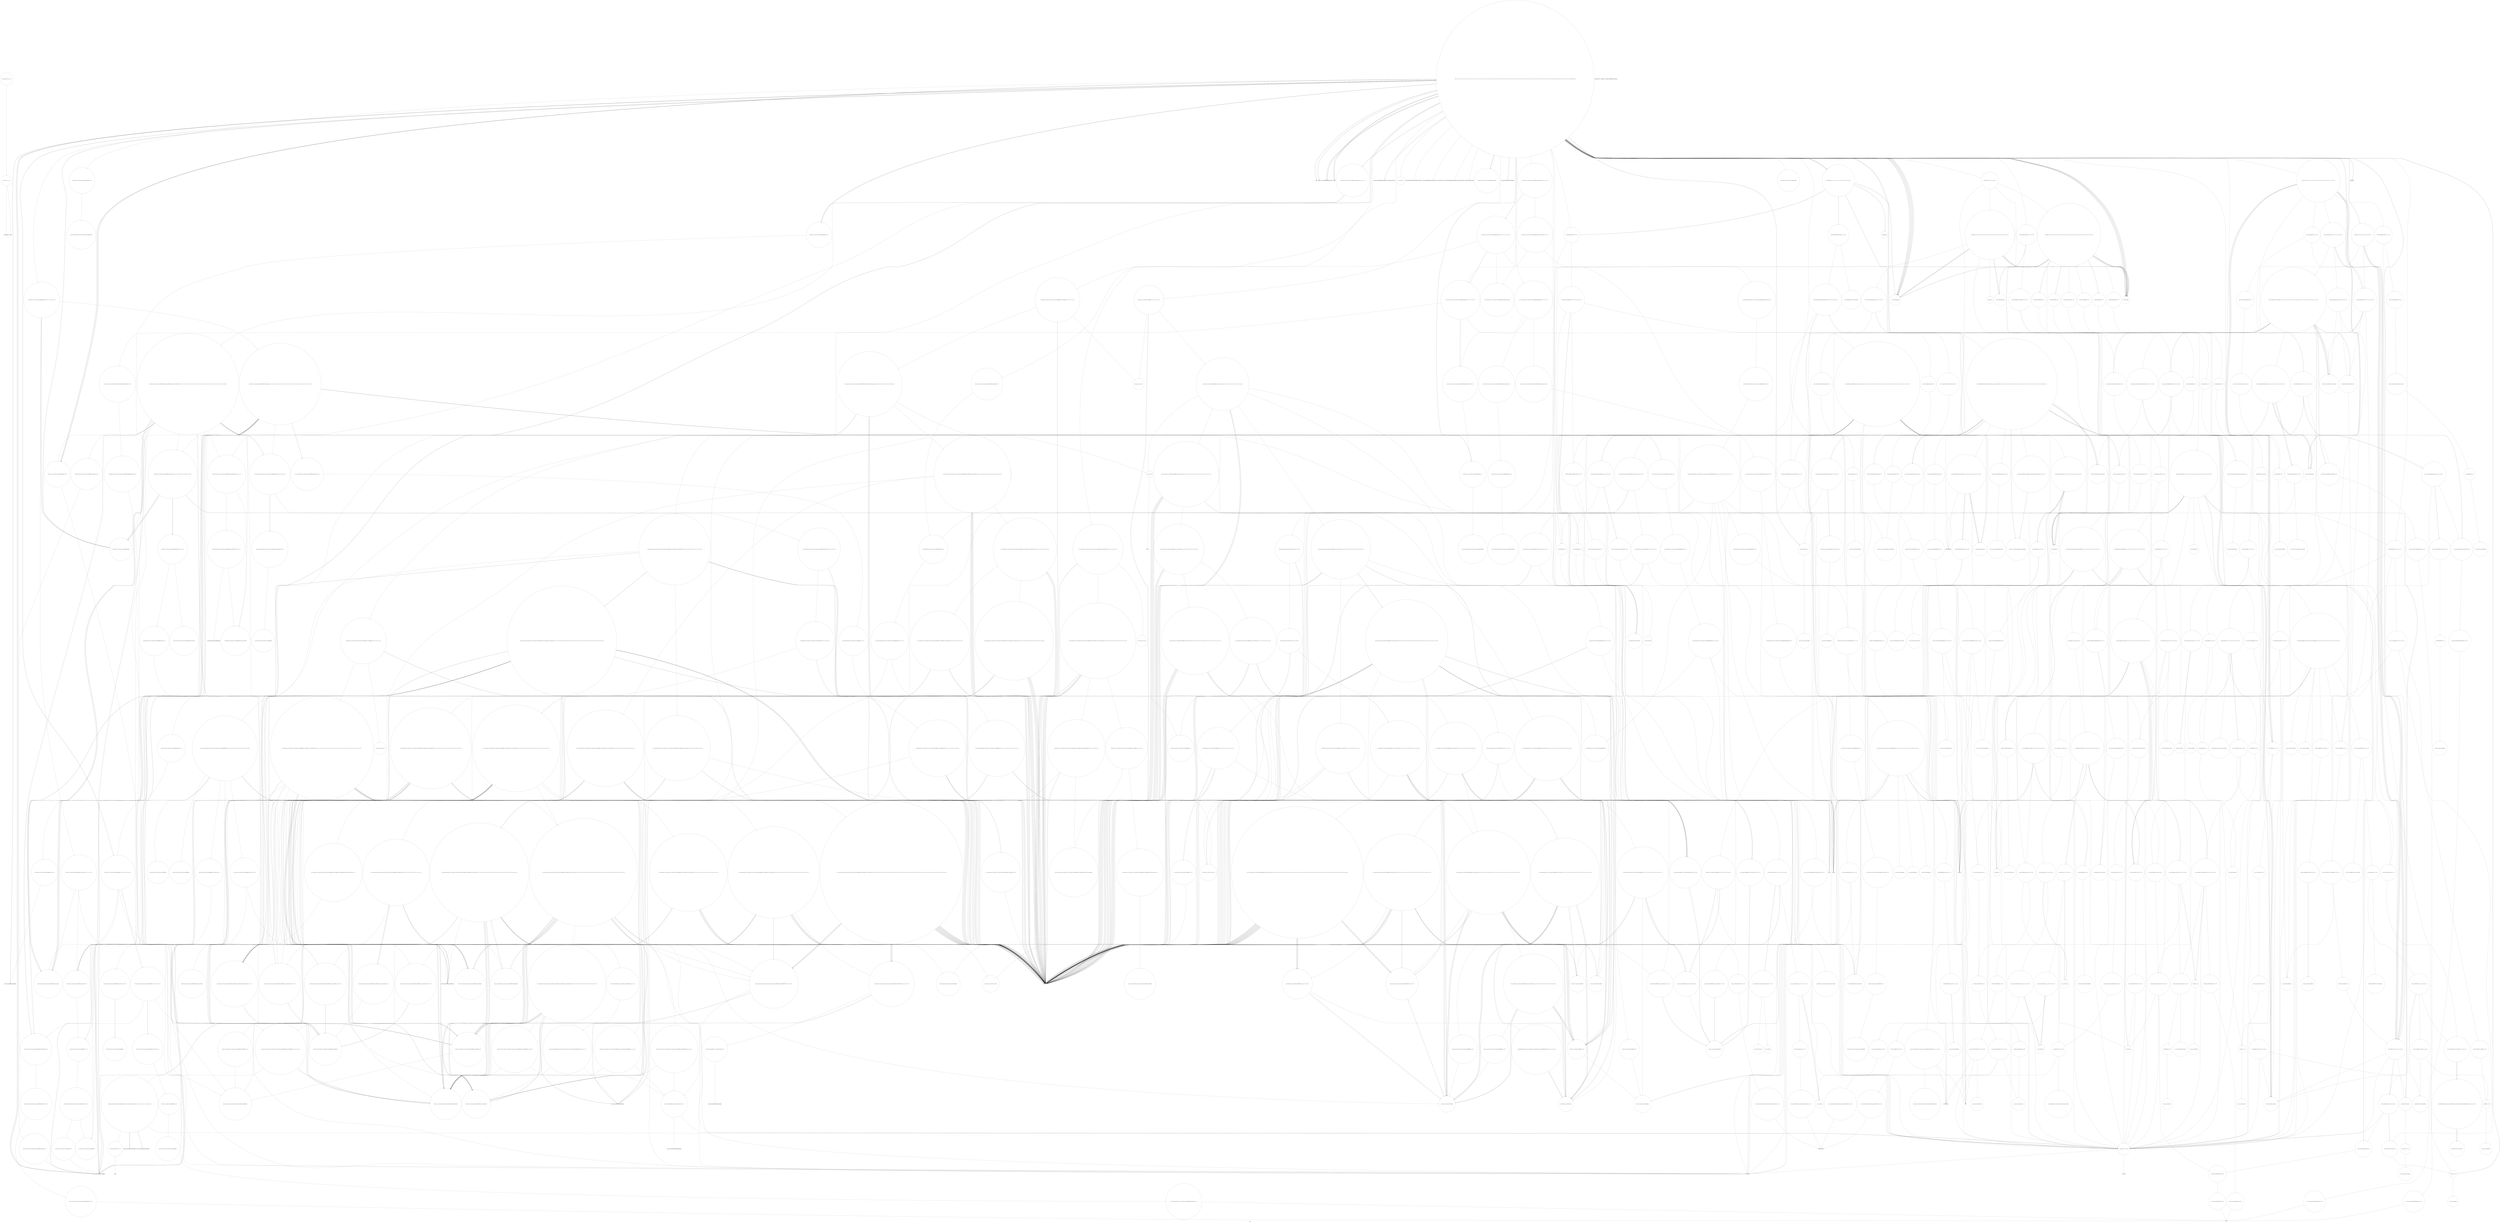 digraph "Call Graph" {
	label="Call Graph";

	Node0x56031aa4d250 [shape=record,shape=circle,label="{__cxx_global_var_init|{<s0>1|<s1>2}}"];
	Node0x56031aa4d250:s0 -> Node0x56031aa4d2d0[color=black];
	Node0x56031aa4d250:s1 -> Node0x56031b7b4240[color=black];
	Node0x56031b7bde80 [shape=record,shape=circle,label="{_ZNSaISt6vectorIiSaIiEEEC2ERKS2_|{<s0>1192}}"];
	Node0x56031b7bde80:s0 -> Node0x56031b7bdf00[color=black];
	Node0x56031b7c3520 [shape=record,shape=circle,label="{_ZNK9__gnu_cxx13new_allocatorINSt7__cxx1112basic_stringIcSt11char_traitsIcESaIcEEEE8max_sizeEv}"];
	Node0x56031b7c0ba0 [shape=record,shape=circle,label="{_ZNSt12_Vector_baseIiSaIiEE12_Vector_implD2Ev|{<s0>643}}"];
	Node0x56031b7c0ba0:s0 -> Node0x56031b7b56c0[color=black];
	Node0x56031b7b81e0 [shape=record,shape=circle,label="{_ZNSt6vectorIiSaIiEE15_M_erase_at_endEPi|{<s0>498|<s1>499|<s2>500}}"];
	Node0x56031b7b81e0:s0 -> Node0x56031b7b6540[color=black];
	Node0x56031b7b81e0:s1 -> Node0x56031b7b8560[color=black];
	Node0x56031b7b81e0:s2 -> Node0x56031b7b7060[color=black];
	Node0x56031b7b6040 [shape=record,shape=circle,label="{_ZSt10_ConstructISt6vectorIiSaIiEEJS2_EEvPT_DpOT0_|{<s0>318|<s1>319}}"];
	Node0x56031b7b6040:s0 -> Node0x56031b7b62c0[color=black];
	Node0x56031b7b6040:s1 -> Node0x56031b7b6340[color=black];
	Node0x56031b7b4ec0 [shape=record,shape=circle,label="{_ZNSt6vectorINSt7__cxx1112basic_stringIcSt11char_traitsIcESaIcEEESaIS5_EE6resizeEm|{<s0>126|<s1>127|<s2>128|<s3>129|<s4>130}}"];
	Node0x56031b7b4ec0:s0 -> Node0x56031b7b5040[color=black];
	Node0x56031b7b4ec0:s1 -> Node0x56031b7b5040[color=black];
	Node0x56031b7b4ec0:s2 -> Node0x56031b7bd980[color=black];
	Node0x56031b7b4ec0:s3 -> Node0x56031b7b5040[color=black];
	Node0x56031b7b4ec0:s4 -> Node0x56031b7bda00[color=black];
	Node0x56031b7bec80 [shape=record,shape=circle,label="{_ZSt11__push_heapIN9__gnu_cxx17__normal_iteratorIPiSt6vectorIiSaIiEEEEliNS0_5__ops14_Iter_less_valEEvT_T0_SA_T1_RT2_|{<s0>1323|<s1>1324|<s2>1325|<s3>1326|<s4>1327|<s5>1328|<s6>1329|<s7>1330|<s8>1331|<s9>1332}}"];
	Node0x56031b7bec80:s0 -> Node0x56031b7beb00[color=black];
	Node0x56031b7bec80:s1 -> Node0x56031b7bed00[color=black];
	Node0x56031b7bec80:s2 -> Node0x56031b7beb00[color=black];
	Node0x56031b7bec80:s3 -> Node0x56031b7beb80[color=black];
	Node0x56031b7bec80:s4 -> Node0x56031b7c0ca0[color=black];
	Node0x56031b7bec80:s5 -> Node0x56031b7beb00[color=black];
	Node0x56031b7bec80:s6 -> Node0x56031b7beb80[color=black];
	Node0x56031b7bec80:s7 -> Node0x56031b7c0ca0[color=black];
	Node0x56031b7bec80:s8 -> Node0x56031b7beb00[color=black];
	Node0x56031b7bec80:s9 -> Node0x56031b7beb80[color=black];
	Node0x56031b7bc300 [shape=record,shape=circle,label="{_ZSt11__make_heapIN9__gnu_cxx17__normal_iteratorIPNSt7__cxx1112basic_stringIcSt11char_traitsIcESaIcEEESt6vectorIS7_SaIS7_EEEENS0_5__ops15_Iter_less_iterEEvT_SF_RT0_|{<s0>913|<s1>914|<s2>915|<s3>916|<s4>917|<s5>918|<s6>919|<s7>920|<s8>921|<s9>922|<s10>923|<s11>924|<s12>925|<s13>926}}"];
	Node0x56031b7bc300:s0 -> Node0x56031b7b4f40[color=black];
	Node0x56031b7bc300:s1 -> Node0x56031b7b4f40[color=black];
	Node0x56031b7bc300:s2 -> Node0x56031b7bc600[color=black];
	Node0x56031b7bc300:s3 -> Node0x56031b7bc680[color=black];
	Node0x56031b7bc300:s4 -> Node0x56031b7bc580[color=black];
	Node0x56031b7bc300:s5 -> Node0x56031b7c3c20[color=black];
	Node0x56031b7bc300:s6 -> Node0x56031b7b5ec0[color=black];
	Node0x56031b7bc300:s7 -> Node0x56031b7bc580[color=black];
	Node0x56031b7bc300:s8 -> Node0x56031b7c3c20[color=black];
	Node0x56031b7bc300:s9 -> Node0x56031b7bc700[color=black];
	Node0x56031b7bc300:s10 -> Node0x56031b7b4c40[color=black];
	Node0x56031b7bc300:s11 -> Node0x56031b7b4c40[color=black];
	Node0x56031b7bc300:s12 -> Node0x56031b7b4c40[color=black];
	Node0x56031b7bc300:s13 -> Node0x56031b7b4c40[color=black];
	Node0x56031b7c19a0 [shape=record,shape=circle,label="{_ZNSt12_Vector_baseISt6vectorINSt7__cxx1112basic_stringIcSt11char_traitsIcESaIcEEESaIS6_EESaIS8_EEC2EmRKS9_|{<s0>716|<s1>717|<s2>718}}"];
	Node0x56031b7c19a0:s0 -> Node0x56031b7c1b20[color=black];
	Node0x56031b7c19a0:s1 -> Node0x56031b7c1ba0[color=black];
	Node0x56031b7c19a0:s2 -> Node0x56031b7c1c20[color=black];
	Node0x56031b7b8fe0 [shape=record,shape=circle,label="{_ZN9__gnu_cxx13new_allocatorIPiEC2Ev}"];
	Node0x56031b7ba680 [shape=record,shape=circle,label="{_ZNSt16allocator_traitsISaIN5Graph4EdgeEEE10deallocateERS2_PS1_m|{<s0>347}}"];
	Node0x56031b7ba680:s0 -> Node0x56031b7ba700[color=black];
	Node0x56031b7b6ce0 [shape=record,shape=circle,label="{_ZNSt6vectorIS_INSt7__cxx1112basic_stringIcSt11char_traitsIcESaIcEEESaIS5_EESaIS7_EED2Ev|{<s0>210|<s1>211|<s2>212|<s3>213|<s4>214}}"];
	Node0x56031b7b6ce0:s0 -> Node0x56031b7c2020[color=black];
	Node0x56031b7b6ce0:s1 -> Node0x56031b7c25a0[color=black];
	Node0x56031b7b6ce0:s2 -> Node0x56031b7c1aa0[color=black];
	Node0x56031b7b6ce0:s3 -> Node0x56031b7c1aa0[color=black];
	Node0x56031b7b6ce0:s4 -> Node0x56031b7b7060[color=black];
	Node0x56031b7bd100 [shape=record,shape=circle,label="{_ZSt25__unguarded_linear_insertIN9__gnu_cxx17__normal_iteratorIPNSt7__cxx1112basic_stringIcSt11char_traitsIcESaIcEEESt6vectorIS7_SaIS7_EEEENS0_5__ops14_Val_less_iterEEvT_T0_|{<s0>1077|<s1>1078|<s2>1079|<s3>1080|<s4>1081|<s5>1082|<s6>1083|<s7>1084|<s8>1085|<s9>1086|<s10>1087|<s11>1088|<s12>1089|<s13>1090|<s14>1091|<s15>1092|<s16>1093|<s17>1094}}"];
	Node0x56031b7bd100:s0 -> Node0x56031b7bc680[color=black];
	Node0x56031b7bd100:s1 -> Node0x56031b7bc580[color=black];
	Node0x56031b7bd100:s2 -> Node0x56031b7c3c20[color=black];
	Node0x56031b7bd100:s3 -> Node0x56031b7b5ec0[color=black];
	Node0x56031b7bd100:s4 -> Node0x56031b7bcb00[color=black];
	Node0x56031b7bd100:s5 -> Node0x56031b7b5ec0[color=black];
	Node0x56031b7bd100:s6 -> Node0x56031b7bd480[color=black];
	Node0x56031b7bd100:s7 -> Node0x56031b7bc680[color=black];
	Node0x56031b7bd100:s8 -> Node0x56031b7bc580[color=black];
	Node0x56031b7bd100:s9 -> Node0x56031b7bc680[color=black];
	Node0x56031b7bd100:s10 -> Node0x56031b7bc780[color=black];
	Node0x56031b7bd100:s11 -> Node0x56031b7b5ec0[color=black];
	Node0x56031b7bd100:s12 -> Node0x56031b7bcb00[color=black];
	Node0x56031b7bd100:s13 -> Node0x56031b7b4c40[color=black];
	Node0x56031b7bd100:s14 -> Node0x56031b7bc580[color=black];
	Node0x56031b7bd100:s15 -> Node0x56031b7bc680[color=black];
	Node0x56031b7bd100:s16 -> Node0x56031b7bc780[color=black];
	Node0x56031b7bd100:s17 -> Node0x56031b7b4c40[color=black];
	Node0x56031b7c27a0 [shape=record,shape=circle,label="{_ZN9__gnu_cxx13new_allocatorINSt7__cxx1112basic_stringIcSt11char_traitsIcESaIcEEEEC2Ev}"];
	Node0x56031b7b9de0 [shape=record,shape=circle,label="{_ZSt12__niter_baseIPPiET_S2_}"];
	Node0x56031b7bb480 [shape=record,shape=circle,label="{_ZSt22__uninitialized_copy_aISt13move_iteratorIPN5Graph4EdgeEES3_S2_ET0_T_S6_S5_RSaIT1_E|{<s0>409|<s1>410|<s2>411}}"];
	Node0x56031b7bb480:s0 -> Node0x56031b7b5ec0[color=black];
	Node0x56031b7bb480:s1 -> Node0x56031b7b5ec0[color=black];
	Node0x56031b7bb480:s2 -> Node0x56031b7bb580[color=black];
	Node0x56031b7b7ae0 [shape=record,shape=circle,label="{_ZNSt12_Vector_baseISt6vectorIiSaIiEESaIS2_EE13_M_deallocateEPS2_m|{<s0>277}}"];
	Node0x56031b7b7ae0:s0 -> Node0x56031b7ba180[color=black];
	Node0x56031aa4d2d0 [shape=record,shape=Mrecord,label="{_ZNSt8ios_base4InitC1Ev}"];
	Node0x56031b7bdf00 [shape=record,shape=circle,label="{_ZN9__gnu_cxx13new_allocatorISt6vectorIiSaIiEEEC2ERKS4_}"];
	Node0x56031b7c35a0 [shape=record,shape=circle,label="{_ZNSt16allocator_traitsISaINSt7__cxx1112basic_stringIcSt11char_traitsIcESaIcEEEEE8allocateERS6_m|{<s0>814}}"];
	Node0x56031b7c35a0:s0 -> Node0x56031b7c3620[color=black];
	Node0x56031b7c0c20 [shape=record,shape=circle,label="{_ZNSt6vectorIiSaIiEE12emplace_backIJiEEEvDpOT_|{<s0>644|<s1>645|<s2>646|<s3>647|<s4>648}}"];
	Node0x56031b7c0c20:s0 -> Node0x56031b7c0da0[color=black];
	Node0x56031b7c0c20:s1 -> Node0x56031b7c0d20[color=black];
	Node0x56031b7c0c20:s2 -> Node0x56031b7b5540[color=black];
	Node0x56031b7c0c20:s3 -> Node0x56031b7c0da0[color=black];
	Node0x56031b7c0c20:s4 -> Node0x56031b7c0e20[color=black];
	Node0x56031b7b8260 [shape=record,shape=circle,label="{_ZSt6fill_nIPimiET_S1_T0_RKT1_|{<s0>501|<s1>502}}"];
	Node0x56031b7b8260:s0 -> Node0x56031b7b8760[color=black];
	Node0x56031b7b8260:s1 -> Node0x56031b7b86e0[color=black];
	Node0x56031b7b60c0 [shape=record,shape=circle,label="{_ZNKSt13move_iteratorIPSt6vectorIiSaIiEEEdeEv}"];
	Node0x56031b7b4f40 [shape=record,shape=circle,label="{_ZN9__gnu_cxxmiIPNSt7__cxx1112basic_stringIcSt11char_traitsIcESaIcEEESt6vectorIS6_SaIS6_EEEENS_17__normal_iteratorIT_T0_E15difference_typeERKSE_SH_|{<s0>131|<s1>132}}"];
	Node0x56031b7b4f40:s0 -> Node0x56031b7c32a0[color=black];
	Node0x56031b7b4f40:s1 -> Node0x56031b7c32a0[color=black];
	Node0x56031b7bed00 [shape=record,shape=circle,label="{_ZNK9__gnu_cxx5__ops14_Iter_less_valclINS_17__normal_iteratorIPiSt6vectorIiSaIiEEEEiEEbT_RT0_|{<s0>1333}}"];
	Node0x56031b7bed00:s0 -> Node0x56031b7beb80[color=black];
	Node0x56031b7bc380 [shape=record,shape=circle,label="{_ZN9__gnu_cxxltIPNSt7__cxx1112basic_stringIcSt11char_traitsIcESaIcEEESt6vectorIS6_SaIS6_EEEEbRKNS_17__normal_iteratorIT_T0_EESG_|{<s0>927|<s1>928}}"];
	Node0x56031b7bc380:s0 -> Node0x56031b7c32a0[color=black];
	Node0x56031b7bc380:s1 -> Node0x56031b7c32a0[color=black];
	Node0x56031b7c1a20 [shape=record,shape=circle,label="{_ZNSt6vectorIS_INSt7__cxx1112basic_stringIcSt11char_traitsIcESaIcEEESaIS5_EESaIS7_EE21_M_default_initializeEm|{<s0>719|<s1>720}}"];
	Node0x56031b7c1a20:s0 -> Node0x56031b7c2020[color=black];
	Node0x56031b7c1a20:s1 -> Node0x56031b7c1fa0[color=black];
	Node0x56031b7b9060 [shape=record,shape=circle,label="{_ZN9__gnu_cxx13new_allocatorIPiE8allocateEmPKv|{<s0>549|<s1>550|<s2>551}}"];
	Node0x56031b7b9060:s0 -> Node0x56031b7b90e0[color=black];
	Node0x56031b7b9060:s1 -> Node0x56031b7b5c40[color=black];
	Node0x56031b7b9060:s2 -> Node0x56031b7b5cc0[color=black];
	Node0x56031b7ba700 [shape=record,shape=circle,label="{_ZN9__gnu_cxx13new_allocatorIN5Graph4EdgeEE10deallocateEPS2_m|{<s0>348}}"];
	Node0x56031b7ba700:s0 -> Node0x56031b7ba280[color=black];
	Node0x56031b7b6d60 [shape=record,shape=circle,label="{_ZNSt6vectorIS_IiSaIiEESaIS1_EEC2Ev|{<s0>215|<s1>216}}"];
	Node0x56031b7b6d60:s0 -> Node0x56031b7b6fe0[color=black];
	Node0x56031b7b6d60:s1 -> Node0x56031b7b7060[color=black];
	Node0x56031b7bd180 [shape=record,shape=circle,label="{_ZN9__gnu_cxx5__ops15__val_comp_iterENS0_15_Iter_less_iterE}"];
	Node0x56031b7c2820 [shape=record,shape=circle,label="{_ZSt8_DestroyIPNSt7__cxx1112basic_stringIcSt11char_traitsIcESaIcEEES5_EvT_S7_RSaIT0_E|{<s0>756}}"];
	Node0x56031b7c2820:s0 -> Node0x56031b7c29a0[color=black];
	Node0x56031b7b9e60 [shape=record,shape=circle,label="{_ZNSt11__copy_moveILb0ELb1ESt26random_access_iterator_tagE8__copy_mIPiEEPT_PKS4_S7_S5_|{<s0>603}}"];
	Node0x56031b7b9e60:s0 -> Node0x56031b7b9ee0[color=black];
	Node0x56031b7bb500 [shape=record,shape=circle,label="{_ZSt32__make_move_if_noexcept_iteratorIN5Graph4EdgeESt13move_iteratorIPS1_EET0_PT_|{<s0>412}}"];
	Node0x56031b7bb500:s0 -> Node0x56031b7bba00[color=black];
	Node0x56031b7b7b60 [shape=record,shape=Mrecord,label="{__cxa_rethrow}"];
	Node0x56031b7b41c0 [shape=record,shape=Mrecord,label="{_ZNSt8ios_base4InitD1Ev}"];
	Node0x56031b7bdf80 [shape=record,shape=circle,label="{_ZSt13__lower_boundIN9__gnu_cxx17__normal_iteratorIPNSt7__cxx1112basic_stringIcSt11char_traitsIcESaIcEEESt6vectorIS7_SaIS7_EEEES7_NS0_5__ops14_Iter_less_valEET_SF_SF_RKT0_T1_|{<s0>1193|<s1>1194|<s2>1195|<s3>1196|<s4>1197|<s5>1198|<s6>1199|<s7>1200|<s8>1201|<s9>1202}}"];
	Node0x56031b7bdf80:s0 -> Node0x56031b7b5ec0[color=black];
	Node0x56031b7bdf80:s1 -> Node0x56031b7b5ec0[color=black];
	Node0x56031b7bdf80:s2 -> Node0x56031b7be080[color=black];
	Node0x56031b7bdf80:s3 -> Node0x56031b7b5ec0[color=black];
	Node0x56031b7bdf80:s4 -> Node0x56031b7be100[color=black];
	Node0x56031b7bdf80:s5 -> Node0x56031b7b5ec0[color=black];
	Node0x56031b7bdf80:s6 -> Node0x56031b7be180[color=black];
	Node0x56031b7bdf80:s7 -> Node0x56031b7b5ec0[color=black];
	Node0x56031b7bdf80:s8 -> Node0x56031b7bc500[color=black];
	Node0x56031b7bdf80:s9 -> Node0x56031b7b5ec0[color=black];
	Node0x56031b7c3620 [shape=record,shape=circle,label="{_ZN9__gnu_cxx13new_allocatorINSt7__cxx1112basic_stringIcSt11char_traitsIcESaIcEEEE8allocateEmPKv|{<s0>815|<s1>816|<s2>817}}"];
	Node0x56031b7c3620:s0 -> Node0x56031b7c3520[color=black];
	Node0x56031b7c3620:s1 -> Node0x56031b7b5c40[color=black];
	Node0x56031b7c3620:s2 -> Node0x56031b7b5cc0[color=black];
	Node0x56031b7c0ca0 [shape=record,shape=circle,label="{_ZSt4moveIRiEONSt16remove_referenceIT_E4typeEOS2_}"];
	Node0x56031b7b82e0 [shape=record,shape=circle,label="{_ZSt8__fill_aIPiiEN9__gnu_cxx11__enable_ifIXsr11__is_scalarIT0_EE7__valueEvE6__typeET_S6_RKS3_}"];
	Node0x56031b7b6140 [shape=record,shape=circle,label="{_ZNSt13move_iteratorIPSt6vectorIiSaIiEEEppEv}"];
	Node0x56031b7b4fc0 [shape=record,shape=circle,label="{_ZSt6uniqueIN9__gnu_cxx17__normal_iteratorIPNSt7__cxx1112basic_stringIcSt11char_traitsIcESaIcEEESt6vectorIS7_SaIS7_EEEEET_SD_SD_|{<s0>133|<s1>134|<s2>135|<s3>136}}"];
	Node0x56031b7b4fc0:s0 -> Node0x56031b7b5ec0[color=black];
	Node0x56031b7b4fc0:s1 -> Node0x56031b7b5ec0[color=black];
	Node0x56031b7b4fc0:s2 -> Node0x56031b7bd580[color=black];
	Node0x56031b7b4fc0:s3 -> Node0x56031b7bd500[color=black];
	Node0x56031b7bed80 [shape=record,shape=circle,label="{_ZN9__gnu_cxx17__normal_iteratorIPiSt6vectorIiSaIiEEEmmEv}"];
	Node0x56031b7bc400 [shape=record,shape=circle,label="{_ZNK9__gnu_cxx5__ops15_Iter_less_iterclINS_17__normal_iteratorIPNSt7__cxx1112basic_stringIcSt11char_traitsIcESaIcEEESt6vectorIS9_SaIS9_EEEESE_EEbT_T0_|{<s0>929|<s1>930|<s2>931}}"];
	Node0x56031b7bc400:s0 -> Node0x56031b7bc680[color=black];
	Node0x56031b7bc400:s1 -> Node0x56031b7bc680[color=black];
	Node0x56031b7bc400:s2 -> Node0x56031b7bca00[color=black];
	Node0x56031b7c1aa0 [shape=record,shape=circle,label="{_ZNSt12_Vector_baseISt6vectorINSt7__cxx1112basic_stringIcSt11char_traitsIcESaIcEEESaIS6_EESaIS8_EED2Ev|{<s0>721|<s1>722|<s2>723|<s3>724}}"];
	Node0x56031b7c1aa0:s0 -> Node0x56031b7c2420[color=black];
	Node0x56031b7c1aa0:s1 -> Node0x56031b7c1c20[color=black];
	Node0x56031b7c1aa0:s2 -> Node0x56031b7c1c20[color=black];
	Node0x56031b7c1aa0:s3 -> Node0x56031b7b7060[color=black];
	Node0x56031b7b90e0 [shape=record,shape=circle,label="{_ZNK9__gnu_cxx13new_allocatorIPiE8max_sizeEv}"];
	Node0x56031b7ba780 [shape=record,shape=circle,label="{_ZNSaIN5Graph4EdgeEED2Ev|{<s0>349}}"];
	Node0x56031b7ba780:s0 -> Node0x56031b7ba800[color=black];
	Node0x56031b7b6de0 [shape=record,shape=circle,label="{_ZNSt6vectorIN5Graph4EdgeESaIS1_EEC2Ev|{<s0>217|<s1>218}}"];
	Node0x56031b7b6de0:s0 -> Node0x56031b7b72e0[color=black];
	Node0x56031b7b6de0:s1 -> Node0x56031b7b7060[color=black];
	Node0x56031b7bd200 [shape=record,shape=circle,label="{_ZSt23__copy_move_backward_a2ILb1EN9__gnu_cxx17__normal_iteratorIPNSt7__cxx1112basic_stringIcSt11char_traitsIcESaIcEEESt6vectorIS7_SaIS7_EEEESC_ET1_T0_SE_SD_|{<s0>1095|<s1>1096|<s2>1097|<s3>1098|<s4>1099|<s5>1100|<s6>1101|<s7>1102}}"];
	Node0x56031b7bd200:s0 -> Node0x56031b7b5ec0[color=black];
	Node0x56031b7bd200:s1 -> Node0x56031b7bd380[color=black];
	Node0x56031b7bd200:s2 -> Node0x56031b7b5ec0[color=black];
	Node0x56031b7bd200:s3 -> Node0x56031b7bd380[color=black];
	Node0x56031b7bd200:s4 -> Node0x56031b7b5ec0[color=black];
	Node0x56031b7bd200:s5 -> Node0x56031b7bd380[color=black];
	Node0x56031b7bd200:s6 -> Node0x56031b7bd300[color=black];
	Node0x56031b7bd200:s7 -> Node0x56031b7c3da0[color=black];
	Node0x56031b7c28a0 [shape=record,shape=circle,label="{_ZNSt12_Vector_baseINSt7__cxx1112basic_stringIcSt11char_traitsIcESaIcEEESaIS5_EE19_M_get_Tp_allocatorEv}"];
	Node0x56031b7b9ee0 [shape=record,shape=Mrecord,label="{llvm.memmove.p0i8.p0i8.i64}"];
	Node0x56031b7bb580 [shape=record,shape=circle,label="{_ZSt18uninitialized_copyISt13move_iteratorIPN5Graph4EdgeEES3_ET0_T_S6_S5_|{<s0>413|<s1>414|<s2>415}}"];
	Node0x56031b7bb580:s0 -> Node0x56031b7b5ec0[color=black];
	Node0x56031b7bb580:s1 -> Node0x56031b7b5ec0[color=black];
	Node0x56031b7bb580:s2 -> Node0x56031b7bb600[color=black];
	Node0x56031b7b7be0 [shape=record,shape=Mrecord,label="{__cxa_end_catch}"];
	Node0x56031b7b4240 [shape=record,shape=Mrecord,label="{__cxa_atexit}"];
	Node0x56031b7be000 [shape=record,shape=circle,label="{_ZN9__gnu_cxx5__ops15__iter_less_valEv}"];
	Node0x56031b7c36a0 [shape=record,shape=circle,label="{_ZSt22__uninitialized_copy_aISt13move_iteratorIPNSt7__cxx1112basic_stringIcSt11char_traitsIcESaIcEEEES7_S6_ET0_T_SA_S9_RSaIT1_E|{<s0>818|<s1>819|<s2>820}}"];
	Node0x56031b7c36a0:s0 -> Node0x56031b7b5ec0[color=black];
	Node0x56031b7c36a0:s1 -> Node0x56031b7b5ec0[color=black];
	Node0x56031b7c36a0:s2 -> Node0x56031b7c37a0[color=black];
	Node0x56031b7c0d20 [shape=record,shape=circle,label="{_ZNSt16allocator_traitsISaIiEE9constructIiJiEEEvRS0_PT_DpOT0_|{<s0>649|<s1>650}}"];
	Node0x56031b7c0d20:s0 -> Node0x56031b7c0da0[color=black];
	Node0x56031b7c0d20:s1 -> Node0x56031b7c0ea0[color=black];
	Node0x56031b7b8360 [shape=record,shape=circle,label="{_ZSt12__niter_baseIPiSt6vectorIiSaIiEEET_N9__gnu_cxx17__normal_iteratorIS4_T0_EE|{<s0>503}}"];
	Node0x56031b7b8360:s0 -> Node0x56031b7b83e0[color=black];
	Node0x56031b7b61c0 [shape=record,shape=circle,label="{_ZSteqIPSt6vectorIiSaIiEEEbRKSt13move_iteratorIT_ES8_|{<s0>320|<s1>321}}"];
	Node0x56031b7b61c0:s0 -> Node0x56031b7b6240[color=black];
	Node0x56031b7b61c0:s1 -> Node0x56031b7b6240[color=black];
	Node0x56031b7b5040 [shape=record,shape=circle,label="{_ZNKSt6vectorINSt7__cxx1112basic_stringIcSt11char_traitsIcESaIcEEESaIS5_EE4sizeEv}"];
	Node0x56031b7bee00 [shape=record,shape=circle,label="{_ZSt22__move_median_to_firstIN9__gnu_cxx17__normal_iteratorIPiSt6vectorIiSaIiEEEENS0_5__ops15_Iter_less_iterEEvT_S9_S9_S9_T0_|{<s0>1334|<s1>1335|<s2>1336|<s3>1337|<s4>1338|<s5>1339|<s6>1340|<s7>1341|<s8>1342|<s9>1343|<s10>1344|<s11>1345|<s12>1346|<s13>1347|<s14>1348|<s15>1349|<s16>1350|<s17>1351|<s18>1352|<s19>1353|<s20>1354|<s21>1355|<s22>1356|<s23>1357|<s24>1358|<s25>1359|<s26>1360|<s27>1361|<s28>1362|<s29>1363|<s30>1364|<s31>1365|<s32>1366}}"];
	Node0x56031b7bee00:s0 -> Node0x56031b7b5ec0[color=black];
	Node0x56031b7bee00:s1 -> Node0x56031b7b5ec0[color=black];
	Node0x56031b7bee00:s2 -> Node0x56031b7be980[color=black];
	Node0x56031b7bee00:s3 -> Node0x56031b7b5ec0[color=black];
	Node0x56031b7bee00:s4 -> Node0x56031b7b5ec0[color=black];
	Node0x56031b7bee00:s5 -> Node0x56031b7be980[color=black];
	Node0x56031b7bee00:s6 -> Node0x56031b7b5ec0[color=black];
	Node0x56031b7bee00:s7 -> Node0x56031b7b5ec0[color=black];
	Node0x56031b7bee00:s8 -> Node0x56031b7bef80[color=black];
	Node0x56031b7bee00:s9 -> Node0x56031b7b5ec0[color=black];
	Node0x56031b7bee00:s10 -> Node0x56031b7b5ec0[color=black];
	Node0x56031b7bee00:s11 -> Node0x56031b7be980[color=black];
	Node0x56031b7bee00:s12 -> Node0x56031b7b5ec0[color=black];
	Node0x56031b7bee00:s13 -> Node0x56031b7b5ec0[color=black];
	Node0x56031b7bee00:s14 -> Node0x56031b7bef80[color=black];
	Node0x56031b7bee00:s15 -> Node0x56031b7b5ec0[color=black];
	Node0x56031b7bee00:s16 -> Node0x56031b7b5ec0[color=black];
	Node0x56031b7bee00:s17 -> Node0x56031b7bef80[color=black];
	Node0x56031b7bee00:s18 -> Node0x56031b7b5ec0[color=black];
	Node0x56031b7bee00:s19 -> Node0x56031b7b5ec0[color=black];
	Node0x56031b7bee00:s20 -> Node0x56031b7be980[color=black];
	Node0x56031b7bee00:s21 -> Node0x56031b7b5ec0[color=black];
	Node0x56031b7bee00:s22 -> Node0x56031b7b5ec0[color=black];
	Node0x56031b7bee00:s23 -> Node0x56031b7bef80[color=black];
	Node0x56031b7bee00:s24 -> Node0x56031b7b5ec0[color=black];
	Node0x56031b7bee00:s25 -> Node0x56031b7b5ec0[color=black];
	Node0x56031b7bee00:s26 -> Node0x56031b7be980[color=black];
	Node0x56031b7bee00:s27 -> Node0x56031b7b5ec0[color=black];
	Node0x56031b7bee00:s28 -> Node0x56031b7b5ec0[color=black];
	Node0x56031b7bee00:s29 -> Node0x56031b7bef80[color=black];
	Node0x56031b7bee00:s30 -> Node0x56031b7b5ec0[color=black];
	Node0x56031b7bee00:s31 -> Node0x56031b7b5ec0[color=black];
	Node0x56031b7bee00:s32 -> Node0x56031b7bef80[color=black];
	Node0x56031b7bc480 [shape=record,shape=circle,label="{_ZSt10__pop_heapIN9__gnu_cxx17__normal_iteratorIPNSt7__cxx1112basic_stringIcSt11char_traitsIcESaIcEEESt6vectorIS7_SaIS7_EEEENS0_5__ops15_Iter_less_iterEEvT_SF_SF_RT0_|{<s0>932|<s1>933|<s2>934|<s3>935|<s4>936|<s5>937|<s6>938|<s7>939|<s8>940|<s9>941|<s10>942|<s11>943|<s12>944|<s13>945|<s14>946|<s15>947}}"];
	Node0x56031b7bc480:s0 -> Node0x56031b7bc680[color=black];
	Node0x56031b7bc480:s1 -> Node0x56031b7bc580[color=black];
	Node0x56031b7bc480:s2 -> Node0x56031b7c3c20[color=black];
	Node0x56031b7bc480:s3 -> Node0x56031b7bc680[color=black];
	Node0x56031b7bc480:s4 -> Node0x56031b7bc580[color=black];
	Node0x56031b7bc480:s5 -> Node0x56031b7bc680[color=black];
	Node0x56031b7bc480:s6 -> Node0x56031b7bc780[color=black];
	Node0x56031b7bc480:s7 -> Node0x56031b7b5ec0[color=black];
	Node0x56031b7bc480:s8 -> Node0x56031b7b4f40[color=black];
	Node0x56031b7bc480:s9 -> Node0x56031b7bc580[color=black];
	Node0x56031b7bc480:s10 -> Node0x56031b7c3c20[color=black];
	Node0x56031b7bc480:s11 -> Node0x56031b7bc700[color=black];
	Node0x56031b7bc480:s12 -> Node0x56031b7b4c40[color=black];
	Node0x56031b7bc480:s13 -> Node0x56031b7b4c40[color=black];
	Node0x56031b7bc480:s14 -> Node0x56031b7b4c40[color=black];
	Node0x56031b7bc480:s15 -> Node0x56031b7b4c40[color=black];
	Node0x56031b7c1b20 [shape=record,shape=circle,label="{_ZNSt12_Vector_baseISt6vectorINSt7__cxx1112basic_stringIcSt11char_traitsIcESaIcEEESaIS6_EESaIS8_EE12_Vector_implC2ERKS9_|{<s0>725}}"];
	Node0x56031b7c1b20:s0 -> Node0x56031b7c1ca0[color=black];
	Node0x56031b7b9160 [shape=record,shape=circle,label="{_ZN9__gnu_cxx13new_allocatorIPiED2Ev}"];
	Node0x56031b7ba800 [shape=record,shape=circle,label="{_ZN9__gnu_cxx13new_allocatorIN5Graph4EdgeEED2Ev}"];
	Node0x56031b7b6e60 [shape=record,shape=circle,label="{_ZNSt6vectorIiSaIiEEC2Ev|{<s0>219|<s1>220}}"];
	Node0x56031b7b6e60:s0 -> Node0x56031b7b74e0[color=black];
	Node0x56031b7b6e60:s1 -> Node0x56031b7b7060[color=black];
	Node0x56031b7bd280 [shape=record,shape=circle,label="{_ZSt12__miter_baseIN9__gnu_cxx17__normal_iteratorIPNSt7__cxx1112basic_stringIcSt11char_traitsIcESaIcEEESt6vectorIS7_SaIS7_EEEEET_SD_|{<s0>1103}}"];
	Node0x56031b7bd280:s0 -> Node0x56031b7b5ec0[color=black];
	Node0x56031b7c2920 [shape=record,shape=circle,label="{_ZNSt12_Vector_baseINSt7__cxx1112basic_stringIcSt11char_traitsIcESaIcEEESaIS5_EED2Ev|{<s0>757|<s1>758|<s2>759|<s3>760}}"];
	Node0x56031b7c2920:s0 -> Node0x56031b7c2ba0[color=black];
	Node0x56031b7c2920:s1 -> Node0x56031b7c2c20[color=black];
	Node0x56031b7c2920:s2 -> Node0x56031b7c2c20[color=black];
	Node0x56031b7c2920:s3 -> Node0x56031b7b7060[color=black];
	Node0x56031b7b9f60 [shape=record,shape=circle,label="{_ZSt23__copy_move_backward_a2ILb0EPPiS1_ET1_T0_S3_S2_|{<s0>604|<s1>605|<s2>606|<s3>607}}"];
	Node0x56031b7b9f60:s0 -> Node0x56031b7b9de0[color=black];
	Node0x56031b7b9f60:s1 -> Node0x56031b7b9de0[color=black];
	Node0x56031b7b9f60:s2 -> Node0x56031b7b9de0[color=black];
	Node0x56031b7b9f60:s3 -> Node0x56031b7b9fe0[color=black];
	Node0x56031b7bb600 [shape=record,shape=circle,label="{_ZNSt20__uninitialized_copyILb0EE13__uninit_copyISt13move_iteratorIPN5Graph4EdgeEES5_EET0_T_S8_S7_|{<s0>416|<s1>417|<s2>418|<s3>419|<s4>420|<s5>421|<s6>422|<s7>423|<s8>424|<s9>425|<s10>426}}"];
	Node0x56031b7bb600:s0 -> Node0x56031b7bb680[color=black];
	Node0x56031b7bb600:s1 -> Node0x56031b7bb780[color=black];
	Node0x56031b7bb600:s2 -> Node0x56031b7bb800[color=black];
	Node0x56031b7bb600:s3 -> Node0x56031b7bb700[color=black];
	Node0x56031b7bb600:s4 -> Node0x56031b7bb880[color=black];
	Node0x56031b7bb600:s5 -> Node0x56031b7b70e0[color=black];
	Node0x56031b7bb600:s6 -> Node0x56031b7ba480[color=black];
	Node0x56031b7bb600:s7 -> Node0x56031b7b7b60[color=black];
	Node0x56031b7bb600:s8 -> Node0x56031b7b7be0[color=black];
	Node0x56031b7bb600:s9 -> Node0x56031b7b7ee0[color=black];
	Node0x56031b7bb600:s10 -> Node0x56031b7b7060[color=black];
	Node0x56031b7b7c60 [shape=record,shape=circle,label="{_ZSt25__uninitialized_default_nIPSt6vectorIiSaIiEEmET_S4_T0_|{<s0>278}}"];
	Node0x56031b7b7c60:s0 -> Node0x56031b7b7ce0[color=black];
	Node0x56031b7b42c0 [shape=record,shape=circle,label="{main|{<s0>3|<s1>4|<s2>5|<s3>6|<s4>7|<s5>8|<s6>9|<s7>10|<s8>11|<s9>12|<s10>13|<s11>14|<s12>15|<s13>16|<s14>17|<s15>18|<s16>19|<s17>20|<s18>21|<s19>22|<s20>23|<s21>24|<s22>25|<s23>26|<s24>27|<s25>28|<s26>29|<s27>30|<s28>31|<s29>32|<s30>33|<s31>34|<s32>35|<s33>36|<s34>37|<s35>38|<s36>39|<s37>40|<s38>41|<s39>42|<s40>43|<s41>44|<s42>45|<s43>46|<s44>47|<s45>48|<s46>49|<s47>50|<s48>51|<s49>52|<s50>53|<s51>54|<s52>55|<s53>56|<s54>57|<s55>58|<s56>59|<s57>60|<s58>61|<s59>62|<s60>63|<s61>64|<s62>65|<s63>66|<s64>truncated...}}"];
	Node0x56031b7b42c0:s0 -> Node0x56031b7b4340[color=black];
	Node0x56031b7b42c0:s1 -> Node0x56031b7b4340[color=black];
	Node0x56031b7b42c0:s2 -> Node0x56031b7b43c0[color=black];
	Node0x56031b7b42c0:s3 -> Node0x56031b7b4440[color=black];
	Node0x56031b7b42c0:s4 -> Node0x56031b7b44c0[color=black];
	Node0x56031b7b42c0:s5 -> Node0x56031b7b4440[color=black];
	Node0x56031b7b42c0:s6 -> Node0x56031b7b4440[color=black];
	Node0x56031b7b42c0:s7 -> Node0x56031b7b44c0[color=black];
	Node0x56031b7b42c0:s8 -> Node0x56031b7b4440[color=black];
	Node0x56031b7b42c0:s9 -> Node0x56031b7b43c0[color=black];
	Node0x56031b7b42c0:s10 -> Node0x56031b7b4540[color=black];
	Node0x56031b7b42c0:s11 -> Node0x56031b7b45c0[color=black];
	Node0x56031b7b42c0:s12 -> Node0x56031b7b46c0[color=black];
	Node0x56031b7b42c0:s13 -> Node0x56031b7b4740[color=black];
	Node0x56031b7b42c0:s14 -> Node0x56031b7b47c0[color=black];
	Node0x56031b7b42c0:s15 -> Node0x56031b7b4840[color=black];
	Node0x56031b7b42c0:s16 -> Node0x56031b7b47c0[color=black];
	Node0x56031b7b42c0:s17 -> Node0x56031b7b48c0[color=black];
	Node0x56031b7b42c0:s18 -> Node0x56031b7b4940[color=black];
	Node0x56031b7b42c0:s19 -> Node0x56031b7b49c0[color=black];
	Node0x56031b7b42c0:s20 -> Node0x56031b7b4740[color=black];
	Node0x56031b7b42c0:s21 -> Node0x56031b7b4a40[color=black];
	Node0x56031b7b42c0:s22 -> Node0x56031b7b4ac0[color=black];
	Node0x56031b7b42c0:s23 -> Node0x56031b7b4b40[color=black];
	Node0x56031b7b42c0:s24 -> Node0x56031b7b4bc0[color=black];
	Node0x56031b7b42c0:s25 -> Node0x56031b7b4bc0[color=black];
	Node0x56031b7b42c0:s26 -> Node0x56031b7b46c0[color=black];
	Node0x56031b7b42c0:s27 -> Node0x56031b7b4c40[color=black];
	Node0x56031b7b42c0:s28 -> Node0x56031b7b4c40[color=black];
	Node0x56031b7b42c0:s29 -> Node0x56031b7b4cc0[color=black];
	Node0x56031b7b42c0:s30 -> Node0x56031b7b4cc0[color=black];
	Node0x56031b7b42c0:s31 -> Node0x56031b7b4dc0[color=black];
	Node0x56031b7b42c0:s32 -> Node0x56031b7b4e40[color=black];
	Node0x56031b7b42c0:s33 -> Node0x56031b7b4d40[color=black];
	Node0x56031b7b42c0:s34 -> Node0x56031b7b4dc0[color=black];
	Node0x56031b7b42c0:s35 -> Node0x56031b7b4e40[color=black];
	Node0x56031b7b42c0:s36 -> Node0x56031b7b4fc0[color=black];
	Node0x56031b7b42c0:s37 -> Node0x56031b7b4dc0[color=black];
	Node0x56031b7b42c0:s38 -> Node0x56031b7b4f40[color=black];
	Node0x56031b7b42c0:s39 -> Node0x56031b7b4ec0[color=black];
	Node0x56031b7b42c0:s40 -> Node0x56031b7b5040[color=black];
	Node0x56031b7b42c0:s41 -> Node0x56031b7b50c0[color=black];
	Node0x56031b7b42c0:s42 -> Node0x56031b7b5140[color=black];
	Node0x56031b7b42c0:s43 -> Node0x56031b7b51c0[color=black];
	Node0x56031b7b42c0:s44 -> Node0x56031b7b4b40[color=black];
	Node0x56031b7b42c0:s45 -> Node0x56031b7b5040[color=black];
	Node0x56031b7b42c0:s46 -> Node0x56031b7b5240[color=black];
	Node0x56031b7b42c0:s47 -> Node0x56031b7b4dc0[color=black];
	Node0x56031b7b42c0:s48 -> Node0x56031b7b4e40[color=black];
	Node0x56031b7b42c0:s49 -> Node0x56031b7b4b40[color=black];
	Node0x56031b7b42c0:s50 -> Node0x56031b7b53c0[color=black];
	Node0x56031b7b42c0:s51 -> Node0x56031b7b5340[color=black];
	Node0x56031b7b42c0:s52 -> Node0x56031b7b4dc0[color=black];
	Node0x56031b7b42c0:s53 -> Node0x56031b7b4f40[color=black];
	Node0x56031b7b42c0:s54 -> Node0x56031b7b52c0[color=black];
	Node0x56031b7b42c0:s55 -> Node0x56031b7b51c0[color=black];
	Node0x56031b7b42c0:s56 -> Node0x56031b7b5240[color=black];
	Node0x56031b7b42c0:s57 -> Node0x56031b7b54c0[color=black];
	Node0x56031b7b42c0:s58 -> Node0x56031b7b5240[color=black];
	Node0x56031b7b42c0:s59 -> Node0x56031b7b5540[color=black];
	Node0x56031b7b42c0:s60 -> Node0x56031b7b5440[color=black];
	Node0x56031b7b42c0:s61 -> Node0x56031b7b55c0[color=black];
	Node0x56031b7b42c0:s62 -> Node0x56031b7b5640[color=black];
	Node0x56031b7b42c0:s63 -> Node0x56031b7b56c0[color=black];
	Node0x56031b7b42c0:s64 -> Node0x56031b7b5240[color=black];
	Node0x56031b7b42c0:s64 -> Node0x56031b7b5740[color=black];
	Node0x56031b7b42c0:s64 -> Node0x56031b7b5240[color=black];
	Node0x56031b7b42c0:s64 -> Node0x56031b7b57c0[color=black];
	Node0x56031b7b42c0:s64 -> Node0x56031b7b57c0[color=black];
	Node0x56031b7b42c0:s64 -> Node0x56031b7b56c0[color=black];
	Node0x56031b7b42c0:s64 -> Node0x56031b7b5840[color=black];
	Node0x56031b7b42c0:s64 -> Node0x56031b7b57c0[color=black];
	Node0x56031b7b42c0:s64 -> Node0x56031b7b57c0[color=black];
	Node0x56031b7b42c0:s64 -> Node0x56031b7b68e0[color=black];
	Node0x56031b7b42c0:s64 -> Node0x56031b7b6ae0[color=black];
	Node0x56031b7b42c0:s64 -> Node0x56031b7b57c0[color=black];
	Node0x56031b7b42c0:s64 -> Node0x56031b7b68e0[color=black];
	Node0x56031b7b42c0:s64 -> Node0x56031b7b68e0[color=black];
	Node0x56031b7b42c0:s64 -> Node0x56031b7b5240[color=black];
	Node0x56031b7b42c0:s64 -> Node0x56031b7b5740[color=black];
	Node0x56031b7b42c0:s64 -> Node0x56031b7b5240[color=black];
	Node0x56031b7b42c0:s64 -> Node0x56031b7b5740[color=black];
	Node0x56031b7b42c0:s64 -> Node0x56031b7b5240[color=black];
	Node0x56031b7b42c0:s64 -> Node0x56031b7b57c0[color=black];
	Node0x56031b7b42c0:s64 -> Node0x56031b7b5240[color=black];
	Node0x56031b7b42c0:s64 -> Node0x56031b7b57c0[color=black];
	Node0x56031b7b42c0:s64 -> Node0x56031b7b5240[color=black];
	Node0x56031b7b42c0:s64 -> Node0x56031b7b57c0[color=black];
	Node0x56031b7b42c0:s64 -> Node0x56031b7b5240[color=black];
	Node0x56031b7b42c0:s64 -> Node0x56031b7b57c0[color=black];
	Node0x56031b7b42c0:s64 -> Node0x56031b7b68e0[color=black];
	Node0x56031b7b42c0:s64 -> Node0x56031b7b6960[color=black];
	Node0x56031b7b42c0:s64 -> Node0x56031b7b44c0[color=black];
	Node0x56031b7b42c0:s64 -> Node0x56031b7b69e0[color=black];
	Node0x56031b7b42c0:s64 -> Node0x56031b7b44c0[color=black];
	Node0x56031b7b42c0:s64 -> Node0x56031b7b69e0[color=black];
	Node0x56031b7b42c0:s64 -> Node0x56031b7b6ae0[color=black];
	Node0x56031b7b42c0:s64 -> Node0x56031b7b6b60[color=black];
	Node0x56031b7b42c0:s64 -> Node0x56031b7b6be0[color=black];
	Node0x56031b7b42c0:s64 -> Node0x56031b7b6c60[color=black];
	Node0x56031b7b42c0:s64 -> Node0x56031b7b4c40[color=black];
	Node0x56031b7b42c0:s64 -> Node0x56031b7b6ce0[color=black];
	Node0x56031b7b42c0:s64 -> Node0x56031b7b6b60[color=black];
	Node0x56031b7b42c0:s64 -> Node0x56031b7b6be0[color=black];
	Node0x56031b7b42c0:s64 -> Node0x56031b7b6c60[color=black];
	Node0x56031b7b42c0:s64 -> Node0x56031b7b4c40[color=black];
	Node0x56031b7b42c0:s64 -> Node0x56031b7b6ce0[color=black];
	Node0x56031b7be080 [shape=record,shape=circle,label="{_ZSt8distanceIN9__gnu_cxx17__normal_iteratorIPNSt7__cxx1112basic_stringIcSt11char_traitsIcESaIcEEESt6vectorIS7_SaIS7_EEEEENSt15iterator_traitsIT_E15difference_typeESE_SE_|{<s0>1203|<s1>1204|<s2>1205|<s3>1206}}"];
	Node0x56031b7be080:s0 -> Node0x56031b7b5ec0[color=black];
	Node0x56031b7be080:s1 -> Node0x56031b7b5ec0[color=black];
	Node0x56031b7be080:s2 -> Node0x56031b7be280[color=black];
	Node0x56031b7be080:s3 -> Node0x56031b7be200[color=black];
	Node0x56031b7c3720 [shape=record,shape=circle,label="{_ZSt32__make_move_if_noexcept_iteratorINSt7__cxx1112basic_stringIcSt11char_traitsIcESaIcEEESt13move_iteratorIPS5_EET0_PT_|{<s0>821}}"];
	Node0x56031b7c3720:s0 -> Node0x56031b7c3ca0[color=black];
	Node0x56031b7c0da0 [shape=record,shape=circle,label="{_ZSt7forwardIiEOT_RNSt16remove_referenceIS0_E4typeE}"];
	Node0x56031b7b83e0 [shape=record,shape=circle,label="{_ZNK9__gnu_cxx17__normal_iteratorIPiSt6vectorIiSaIiEEE4baseEv}"];
	Node0x56031b7b6240 [shape=record,shape=circle,label="{_ZNKSt13move_iteratorIPSt6vectorIiSaIiEEE4baseEv}"];
	Node0x56031b7b50c0 [shape=record,shape=circle,label="{_ZNSaISt6vectorIiSaIiEEEC2Ev|{<s0>137}}"];
	Node0x56031b7b50c0:s0 -> Node0x56031b7b7260[color=black];
	Node0x56031b7bee80 [shape=record,shape=circle,label="{_ZNK9__gnu_cxx17__normal_iteratorIPiSt6vectorIiSaIiEEEmiEl|{<s0>1367}}"];
	Node0x56031b7bee80:s0 -> Node0x56031b7be400[color=black];
	Node0x56031b7bc500 [shape=record,shape=circle,label="{_ZN9__gnu_cxx17__normal_iteratorIPNSt7__cxx1112basic_stringIcSt11char_traitsIcESaIcEEESt6vectorIS6_SaIS6_EEEppEv}"];
	Node0x56031b7c1ba0 [shape=record,shape=circle,label="{_ZNSt12_Vector_baseISt6vectorINSt7__cxx1112basic_stringIcSt11char_traitsIcESaIcEEESaIS6_EESaIS8_EE17_M_create_storageEm|{<s0>726}}"];
	Node0x56031b7c1ba0:s0 -> Node0x56031b7c1da0[color=black];
	Node0x56031b7b91e0 [shape=record,shape=circle,label="{_ZNSt11_Deque_baseIiSaIiEE16_M_allocate_nodeEv|{<s0>552|<s1>553}}"];
	Node0x56031b7b91e0:s0 -> Node0x56031b7b8ae0[color=black];
	Node0x56031b7b91e0:s1 -> Node0x56031b7b92e0[color=black];
	Node0x56031b7ba880 [shape=record,shape=circle,label="{_ZNKSt6vectorIN5Graph4EdgeESaIS1_EE4sizeEv}"];
	Node0x56031b7b6ee0 [shape=record,shape=circle,label="{_ZNSt6vectorIS_IiSaIiEESaIS1_EE6resizeEm|{<s0>221|<s1>222|<s2>223|<s3>224|<s4>225}}"];
	Node0x56031b7b6ee0:s0 -> Node0x56031b7b7660[color=black];
	Node0x56031b7b6ee0:s1 -> Node0x56031b7b7660[color=black];
	Node0x56031b7b6ee0:s2 -> Node0x56031b7b76e0[color=black];
	Node0x56031b7b6ee0:s3 -> Node0x56031b7b7660[color=black];
	Node0x56031b7b6ee0:s4 -> Node0x56031b7b7760[color=black];
	Node0x56031b7bd300 [shape=record,shape=circle,label="{_ZSt22__copy_move_backward_aILb1EPNSt7__cxx1112basic_stringIcSt11char_traitsIcESaIcEEES6_ET1_T0_S8_S7_|{<s0>1104}}"];
	Node0x56031b7bd300:s0 -> Node0x56031b7bd400[color=black];
	Node0x56031b7c29a0 [shape=record,shape=circle,label="{_ZSt8_DestroyIPNSt7__cxx1112basic_stringIcSt11char_traitsIcESaIcEEEEvT_S7_|{<s0>761}}"];
	Node0x56031b7c29a0:s0 -> Node0x56031b7c2a20[color=black];
	Node0x56031b7b9fe0 [shape=record,shape=circle,label="{_ZSt22__copy_move_backward_aILb0EPPiS1_ET1_T0_S3_S2_|{<s0>608}}"];
	Node0x56031b7b9fe0:s0 -> Node0x56031b7ba060[color=black];
	Node0x56031b7bb680 [shape=record,shape=circle,label="{_ZStneIPN5Graph4EdgeEEbRKSt13move_iteratorIT_ES7_|{<s0>427}}"];
	Node0x56031b7bb680:s0 -> Node0x56031b7bb900[color=black];
	Node0x56031b7b7ce0 [shape=record,shape=circle,label="{_ZNSt27__uninitialized_default_n_1ILb0EE18__uninit_default_nIPSt6vectorIiSaIiEEmEET_S6_T0_|{<s0>279|<s1>280|<s2>281|<s3>282|<s4>283|<s5>284|<s6>285|<s7>286}}"];
	Node0x56031b7b7ce0:s0 -> Node0x56031b7b7de0[color=black];
	Node0x56031b7b7ce0:s1 -> Node0x56031b7b7d60[color=black];
	Node0x56031b7b7ce0:s2 -> Node0x56031b7b70e0[color=black];
	Node0x56031b7b7ce0:s3 -> Node0x56031b7b7e60[color=black];
	Node0x56031b7b7ce0:s4 -> Node0x56031b7b7b60[color=black];
	Node0x56031b7b7ce0:s5 -> Node0x56031b7b7be0[color=black];
	Node0x56031b7b7ce0:s6 -> Node0x56031b7b7ee0[color=black];
	Node0x56031b7b7ce0:s7 -> Node0x56031b7b7060[color=black];
	Node0x56031b7b4340 [shape=record,shape=Mrecord,label="{freopen}"];
	Node0x56031b7be100 [shape=record,shape=circle,label="{_ZSt7advanceIN9__gnu_cxx17__normal_iteratorIPNSt7__cxx1112basic_stringIcSt11char_traitsIcESaIcEEESt6vectorIS7_SaIS7_EEEElEvRT_T0_|{<s0>1207|<s1>1208}}"];
	Node0x56031b7be100:s0 -> Node0x56031b7be280[color=black];
	Node0x56031b7be100:s1 -> Node0x56031b7be300[color=black];
	Node0x56031b7c37a0 [shape=record,shape=circle,label="{_ZSt18uninitialized_copyISt13move_iteratorIPNSt7__cxx1112basic_stringIcSt11char_traitsIcESaIcEEEES7_ET0_T_SA_S9_|{<s0>822|<s1>823|<s2>824}}"];
	Node0x56031b7c37a0:s0 -> Node0x56031b7b5ec0[color=black];
	Node0x56031b7c37a0:s1 -> Node0x56031b7b5ec0[color=black];
	Node0x56031b7c37a0:s2 -> Node0x56031b7c3820[color=black];
	Node0x56031b7c0e20 [shape=record,shape=circle,label="{_ZNSt6vectorIiSaIiEE17_M_realloc_insertIJiEEEvN9__gnu_cxx17__normal_iteratorIPiS1_EEDpOT_|{<s0>651|<s1>652|<s2>653|<s3>654|<s4>655|<s5>656|<s6>657|<s7>658|<s8>659|<s9>660|<s10>661|<s11>662|<s12>663|<s13>664|<s14>665|<s15>666|<s16>667|<s17>668|<s18>669|<s19>670|<s20>671|<s21>672|<s22>673}}"];
	Node0x56031b7c0e20:s0 -> Node0x56031b7c0f20[color=black];
	Node0x56031b7c0e20:s1 -> Node0x56031b7b54c0[color=black];
	Node0x56031b7c0e20:s2 -> Node0x56031b7c0fa0[color=black];
	Node0x56031b7c0e20:s3 -> Node0x56031b7c1020[color=black];
	Node0x56031b7c0e20:s4 -> Node0x56031b7c0da0[color=black];
	Node0x56031b7c0e20:s5 -> Node0x56031b7c0d20[color=black];
	Node0x56031b7c0e20:s6 -> Node0x56031b7b83e0[color=black];
	Node0x56031b7c0e20:s7 -> Node0x56031b7b6540[color=black];
	Node0x56031b7c0e20:s8 -> Node0x56031b7c10a0[color=black];
	Node0x56031b7c0e20:s9 -> Node0x56031b7b83e0[color=black];
	Node0x56031b7c0e20:s10 -> Node0x56031b7b6540[color=black];
	Node0x56031b7c0e20:s11 -> Node0x56031b7c10a0[color=black];
	Node0x56031b7c0e20:s12 -> Node0x56031b7b70e0[color=black];
	Node0x56031b7c0e20:s13 -> Node0x56031b7c04a0[color=black];
	Node0x56031b7c0e20:s14 -> Node0x56031b7b7be0[color=black];
	Node0x56031b7c0e20:s15 -> Node0x56031b7b6540[color=black];
	Node0x56031b7c0e20:s16 -> Node0x56031b7b8560[color=black];
	Node0x56031b7c0e20:s17 -> Node0x56031b7c0b20[color=black];
	Node0x56031b7c0e20:s18 -> Node0x56031b7b7b60[color=black];
	Node0x56031b7c0e20:s19 -> Node0x56031b7b6540[color=black];
	Node0x56031b7c0e20:s20 -> Node0x56031b7b8560[color=black];
	Node0x56031b7c0e20:s21 -> Node0x56031b7c0b20[color=black];
	Node0x56031b7c0e20:s22 -> Node0x56031b7b7060[color=black];
	Node0x56031b7b8460 [shape=record,shape=circle,label="{_ZSt20uninitialized_fill_nIPimiET_S1_T0_RKT1_|{<s0>504}}"];
	Node0x56031b7b8460:s0 -> Node0x56031b7b84e0[color=black];
	Node0x56031b7b62c0 [shape=record,shape=circle,label="{_ZSt7forwardISt6vectorIiSaIiEEEOT_RNSt16remove_referenceIS3_E4typeE}"];
	Node0x56031b7b5140 [shape=record,shape=circle,label="{_ZNSt6vectorIS_IiSaIiEESaIS1_EEC2EmRKS2_|{<s0>138|<s1>139|<s2>140}}"];
	Node0x56031b7b5140:s0 -> Node0x56031b7bdc80[color=black];
	Node0x56031b7b5140:s1 -> Node0x56031b7bdd00[color=black];
	Node0x56031b7b5140:s2 -> Node0x56031b7c0920[color=black];
	Node0x56031b7bef00 [shape=record,shape=circle,label="{_ZSt21__unguarded_partitionIN9__gnu_cxx17__normal_iteratorIPiSt6vectorIiSaIiEEEENS0_5__ops15_Iter_less_iterEET_S9_S9_S9_T0_|{<s0>1368|<s1>1369|<s2>1370|<s3>1371|<s4>1372|<s5>1373|<s6>1374|<s7>1375|<s8>1376|<s9>1377|<s10>1378|<s11>1379|<s12>1380|<s13>1381|<s14>1382}}"];
	Node0x56031b7bef00:s0 -> Node0x56031b7b5ec0[color=black];
	Node0x56031b7bef00:s1 -> Node0x56031b7b5ec0[color=black];
	Node0x56031b7bef00:s2 -> Node0x56031b7be980[color=black];
	Node0x56031b7bef00:s3 -> Node0x56031b7bea80[color=black];
	Node0x56031b7bef00:s4 -> Node0x56031b7bed80[color=black];
	Node0x56031b7bef00:s5 -> Node0x56031b7b5ec0[color=black];
	Node0x56031b7bef00:s6 -> Node0x56031b7b5ec0[color=black];
	Node0x56031b7bef00:s7 -> Node0x56031b7be980[color=black];
	Node0x56031b7bef00:s8 -> Node0x56031b7bed80[color=black];
	Node0x56031b7bef00:s9 -> Node0x56031b7be900[color=black];
	Node0x56031b7bef00:s10 -> Node0x56031b7b5ec0[color=black];
	Node0x56031b7bef00:s11 -> Node0x56031b7b5ec0[color=black];
	Node0x56031b7bef00:s12 -> Node0x56031b7b5ec0[color=black];
	Node0x56031b7bef00:s13 -> Node0x56031b7bef80[color=black];
	Node0x56031b7bef00:s14 -> Node0x56031b7bea80[color=black];
	Node0x56031b7bc580 [shape=record,shape=circle,label="{_ZSt4moveIRNSt7__cxx1112basic_stringIcSt11char_traitsIcESaIcEEEEONSt16remove_referenceIT_E4typeEOS8_}"];
	Node0x56031b7c1c20 [shape=record,shape=circle,label="{_ZNSt12_Vector_baseISt6vectorINSt7__cxx1112basic_stringIcSt11char_traitsIcESaIcEEESaIS6_EESaIS8_EE12_Vector_implD2Ev|{<s0>727}}"];
	Node0x56031b7c1c20:s0 -> Node0x56031b7b46c0[color=black];
	Node0x56031b7b9260 [shape=record,shape=circle,label="{_ZNSt11_Deque_baseIiSaIiEE16_M_destroy_nodesEPPiS3_|{<s0>554}}"];
	Node0x56031b7b9260:s0 -> Node0x56031b7b9460[color=black];
	Node0x56031b7ba900 [shape=record,shape=circle,label="{_ZNSt6vectorIN5Graph4EdgeESaIS1_EE9push_backEOS1_|{<s0>350|<s1>351}}"];
	Node0x56031b7ba900:s0 -> Node0x56031b7baa80[color=black];
	Node0x56031b7ba900:s1 -> Node0x56031b7baa00[color=black];
	Node0x56031b7b6f60 [shape=record,shape=circle,label="{_ZNSt6vectorIN5Graph4EdgeESaIS1_EED2Ev|{<s0>226|<s1>227|<s2>228|<s3>229|<s4>230}}"];
	Node0x56031b7b6f60:s0 -> Node0x56031b7ba380[color=black];
	Node0x56031b7b6f60:s1 -> Node0x56031b7ba300[color=black];
	Node0x56031b7b6f60:s2 -> Node0x56031b7ba400[color=black];
	Node0x56031b7b6f60:s3 -> Node0x56031b7ba400[color=black];
	Node0x56031b7b6f60:s4 -> Node0x56031b7b7060[color=black];
	Node0x56031b7bd380 [shape=record,shape=circle,label="{_ZSt12__niter_baseIPNSt7__cxx1112basic_stringIcSt11char_traitsIcESaIcEEESt6vectorIS5_SaIS5_EEET_N9__gnu_cxx17__normal_iteratorISA_T0_EE|{<s0>1105}}"];
	Node0x56031b7bd380:s0 -> Node0x56031b7c32a0[color=black];
	Node0x56031b7c2a20 [shape=record,shape=circle,label="{_ZNSt12_Destroy_auxILb0EE9__destroyIPNSt7__cxx1112basic_stringIcSt11char_traitsIcESaIcEEEEEvT_S9_|{<s0>762|<s1>763}}"];
	Node0x56031b7c2a20:s0 -> Node0x56031b7c2b20[color=black];
	Node0x56031b7c2a20:s1 -> Node0x56031b7c2aa0[color=black];
	Node0x56031b7ba060 [shape=record,shape=circle,label="{_ZNSt20__copy_move_backwardILb0ELb1ESt26random_access_iterator_tagE13__copy_move_bIPiEEPT_PKS4_S7_S5_|{<s0>609}}"];
	Node0x56031b7ba060:s0 -> Node0x56031b7b9ee0[color=black];
	Node0x56031b7bb700 [shape=record,shape=circle,label="{_ZSt10_ConstructIN5Graph4EdgeEJS1_EEvPT_DpOT0_|{<s0>428|<s1>429}}"];
	Node0x56031b7bb700:s0 -> Node0x56031b7bab80[color=black];
	Node0x56031b7bb700:s1 -> Node0x56031b7b5ec0[color=black];
	Node0x56031b7b7d60 [shape=record,shape=circle,label="{_ZSt10_ConstructISt6vectorIiSaIiEEJEEvPT_DpOT0_|{<s0>287}}"];
	Node0x56031b7b7d60:s0 -> Node0x56031b7b6e60[color=black];
	Node0x56031b7b43c0 [shape=record,shape=Mrecord,label="{_ZNSirsERi}"];
	Node0x56031b7be180 [shape=record,shape=circle,label="{_ZNK9__gnu_cxx5__ops14_Iter_less_valclINS_17__normal_iteratorIPNSt7__cxx1112basic_stringIcSt11char_traitsIcESaIcEEESt6vectorIS9_SaIS9_EEEEKS9_EEbT_RT0_|{<s0>1209|<s1>1210}}"];
	Node0x56031b7be180:s0 -> Node0x56031b7bc680[color=black];
	Node0x56031b7be180:s1 -> Node0x56031b7bca00[color=black];
	Node0x56031b7c3820 [shape=record,shape=circle,label="{_ZNSt20__uninitialized_copyILb0EE13__uninit_copyISt13move_iteratorIPNSt7__cxx1112basic_stringIcSt11char_traitsIcESaIcEEEES9_EET0_T_SC_SB_|{<s0>825|<s1>826|<s2>827|<s3>828|<s4>829|<s5>830|<s6>831|<s7>832|<s8>833|<s9>834|<s10>835}}"];
	Node0x56031b7c3820:s0 -> Node0x56031b7c38a0[color=black];
	Node0x56031b7c3820:s1 -> Node0x56031b7c2b20[color=black];
	Node0x56031b7c3820:s2 -> Node0x56031b7c39a0[color=black];
	Node0x56031b7c3820:s3 -> Node0x56031b7c3920[color=black];
	Node0x56031b7c3820:s4 -> Node0x56031b7c3a20[color=black];
	Node0x56031b7c3820:s5 -> Node0x56031b7b70e0[color=black];
	Node0x56031b7c3820:s6 -> Node0x56031b7c29a0[color=black];
	Node0x56031b7c3820:s7 -> Node0x56031b7b7b60[color=black];
	Node0x56031b7c3820:s8 -> Node0x56031b7b7be0[color=black];
	Node0x56031b7c3820:s9 -> Node0x56031b7b7ee0[color=black];
	Node0x56031b7c3820:s10 -> Node0x56031b7b7060[color=black];
	Node0x56031b7c0ea0 [shape=record,shape=circle,label="{_ZN9__gnu_cxx13new_allocatorIiE9constructIiJiEEEvPT_DpOT0_|{<s0>674}}"];
	Node0x56031b7c0ea0:s0 -> Node0x56031b7c0da0[color=black];
	Node0x56031b7b84e0 [shape=record,shape=circle,label="{_ZNSt22__uninitialized_fill_nILb1EE15__uninit_fill_nIPimiEET_S3_T0_RKT1_|{<s0>505}}"];
	Node0x56031b7b84e0:s0 -> Node0x56031b7b8260[color=black];
	Node0x56031b7b6340 [shape=record,shape=circle,label="{_ZNSt6vectorIiSaIiEEC2EOS1_|{<s0>322|<s1>323}}"];
	Node0x56031b7b6340:s0 -> Node0x56031b7b63c0[color=black];
	Node0x56031b7b6340:s1 -> Node0x56031b7b6440[color=black];
	Node0x56031b7b51c0 [shape=record,shape=circle,label="{_ZNSaISt6vectorIiSaIiEEED2Ev|{<s0>141}}"];
	Node0x56031b7b51c0:s0 -> Node0x56031b7c0a20[color=black];
	Node0x56031b7bef80 [shape=record,shape=circle,label="{_ZSt9iter_swapIN9__gnu_cxx17__normal_iteratorIPiSt6vectorIiSaIiEEEES6_EvT_T0_|{<s0>1383|<s1>1384|<s2>1385}}"];
	Node0x56031b7bef80:s0 -> Node0x56031b7beb80[color=black];
	Node0x56031b7bef80:s1 -> Node0x56031b7beb80[color=black];
	Node0x56031b7bef80:s2 -> Node0x56031b7bf000[color=black];
	Node0x56031b7bc600 [shape=record,shape=circle,label="{_ZNK9__gnu_cxx17__normal_iteratorIPNSt7__cxx1112basic_stringIcSt11char_traitsIcESaIcEEESt6vectorIS6_SaIS6_EEEplEl|{<s0>948}}"];
	Node0x56031b7bc600:s0 -> Node0x56031b7c3da0[color=black];
	Node0x56031b7c1ca0 [shape=record,shape=circle,label="{_ZNSaISt6vectorINSt7__cxx1112basic_stringIcSt11char_traitsIcESaIcEEESaIS5_EEEC2ERKS8_|{<s0>728}}"];
	Node0x56031b7c1ca0:s0 -> Node0x56031b7c1d20[color=black];
	Node0x56031b7b92e0 [shape=record,shape=circle,label="{_ZNSt16allocator_traitsISaIiEE8allocateERS0_m|{<s0>555}}"];
	Node0x56031b7b92e0:s0 -> Node0x56031b7b9360[color=black];
	Node0x56031b7ba980 [shape=record,shape=circle,label="{_ZN5Graph4EdgeC2Eiiii}"];
	Node0x56031b7b6fe0 [shape=record,shape=circle,label="{_ZNSt12_Vector_baseISt6vectorIiSaIiEESaIS2_EEC2Ev|{<s0>231}}"];
	Node0x56031b7b6fe0:s0 -> Node0x56031b7b71e0[color=black];
	Node0x56031b7bd400 [shape=record,shape=circle,label="{_ZNSt20__copy_move_backwardILb1ELb0ESt26random_access_iterator_tagE13__copy_move_bIPNSt7__cxx1112basic_stringIcSt11char_traitsIcESaIcEEES9_EET0_T_SB_SA_|{<s0>1106|<s1>1107}}"];
	Node0x56031b7bd400:s0 -> Node0x56031b7bc580[color=black];
	Node0x56031b7bd400:s1 -> Node0x56031b7bc780[color=black];
	Node0x56031b7c2aa0 [shape=record,shape=circle,label="{_ZSt8_DestroyINSt7__cxx1112basic_stringIcSt11char_traitsIcESaIcEEEEvPT_|{<s0>764}}"];
	Node0x56031b7c2aa0:s0 -> Node0x56031b7b4c40[color=black];
	Node0x56031b7c0120 [shape=record,shape=circle,label="{_ZNKSt5dequeIiSaIiEE5emptyEv|{<s0>610}}"];
	Node0x56031b7c0120:s0 -> Node0x56031b7c01a0[color=black];
	Node0x56031b7bb780 [shape=record,shape=circle,label="{_ZSt11__addressofIN5Graph4EdgeEEPT_RS2_}"];
	Node0x56031b7b7de0 [shape=record,shape=circle,label="{_ZSt11__addressofISt6vectorIiSaIiEEEPT_RS3_}"];
	Node0x56031b7b4440 [shape=record,shape=Mrecord,label="{_ZStlsISt11char_traitsIcEERSt13basic_ostreamIcT_ES5_PKc}"];
	Node0x56031b7be200 [shape=record,shape=circle,label="{_ZSt10__distanceIN9__gnu_cxx17__normal_iteratorIPNSt7__cxx1112basic_stringIcSt11char_traitsIcESaIcEEESt6vectorIS7_SaIS7_EEEEENSt15iterator_traitsIT_E15difference_typeESE_SE_St26random_access_iterator_tag|{<s0>1211}}"];
	Node0x56031b7be200:s0 -> Node0x56031b7b4f40[color=black];
	Node0x56031b7c38a0 [shape=record,shape=circle,label="{_ZStneIPNSt7__cxx1112basic_stringIcSt11char_traitsIcESaIcEEEEbRKSt13move_iteratorIT_ESB_|{<s0>836}}"];
	Node0x56031b7c38a0:s0 -> Node0x56031b7c3aa0[color=black];
	Node0x56031b7c0f20 [shape=record,shape=circle,label="{_ZNKSt6vectorIiSaIiEE12_M_check_lenEmPKc|{<s0>675|<s1>676|<s2>677|<s3>678|<s4>679|<s5>680|<s6>681|<s7>682|<s8>683}}"];
	Node0x56031b7c0f20:s0 -> Node0x56031b7c1120[color=black];
	Node0x56031b7c0f20:s1 -> Node0x56031b7b5740[color=black];
	Node0x56031b7c0f20:s2 -> Node0x56031b7b58c0[color=black];
	Node0x56031b7c0f20:s3 -> Node0x56031b7b5740[color=black];
	Node0x56031b7c0f20:s4 -> Node0x56031b7b5740[color=black];
	Node0x56031b7c0f20:s5 -> Node0x56031b7b5940[color=black];
	Node0x56031b7c0f20:s6 -> Node0x56031b7b5740[color=black];
	Node0x56031b7c0f20:s7 -> Node0x56031b7c1120[color=black];
	Node0x56031b7c0f20:s8 -> Node0x56031b7c1120[color=black];
	Node0x56031b7b8560 [shape=record,shape=circle,label="{_ZSt8_DestroyIPiiEvT_S1_RSaIT0_E|{<s0>506}}"];
	Node0x56031b7b8560:s0 -> Node0x56031b7b85e0[color=black];
	Node0x56031b7b63c0 [shape=record,shape=circle,label="{_ZSt4moveIRSt6vectorIiSaIiEEEONSt16remove_referenceIT_E4typeEOS5_}"];
	Node0x56031b7b5240 [shape=record,shape=circle,label="{_ZNSt6vectorIS_IiSaIiEESaIS1_EEixEm}"];
	Node0x56031b7bf000 [shape=record,shape=circle,label="{_ZSt4swapIiENSt9enable_ifIXsr6__and_ISt6__not_ISt15__is_tuple_likeIT_EESt21is_move_constructibleIS3_ESt18is_move_assignableIS3_EEE5valueEvE4typeERS3_SC_|{<s0>1386|<s1>1387|<s2>1388}}"];
	Node0x56031b7bf000:s0 -> Node0x56031b7c0ca0[color=black];
	Node0x56031b7bf000:s1 -> Node0x56031b7c0ca0[color=black];
	Node0x56031b7bf000:s2 -> Node0x56031b7c0ca0[color=black];
	Node0x56031b7bc680 [shape=record,shape=circle,label="{_ZNK9__gnu_cxx17__normal_iteratorIPNSt7__cxx1112basic_stringIcSt11char_traitsIcESaIcEEESt6vectorIS6_SaIS6_EEEdeEv}"];
	Node0x56031b7c1d20 [shape=record,shape=circle,label="{_ZN9__gnu_cxx13new_allocatorISt6vectorINSt7__cxx1112basic_stringIcSt11char_traitsIcESaIcEEESaIS7_EEEC2ERKSA_}"];
	Node0x56031b7b9360 [shape=record,shape=circle,label="{_ZN9__gnu_cxx13new_allocatorIiE8allocateEmPKv|{<s0>556|<s1>557|<s2>558}}"];
	Node0x56031b7b9360:s0 -> Node0x56031b7b93e0[color=black];
	Node0x56031b7b9360:s1 -> Node0x56031b7b5c40[color=black];
	Node0x56031b7b9360:s2 -> Node0x56031b7b5cc0[color=black];
	Node0x56031b7baa00 [shape=record,shape=circle,label="{_ZNSt6vectorIN5Graph4EdgeESaIS1_EE12emplace_backIJS1_EEEvDpOT_|{<s0>352|<s1>353|<s2>354|<s3>355|<s4>356}}"];
	Node0x56031b7baa00:s0 -> Node0x56031b7bab80[color=black];
	Node0x56031b7baa00:s1 -> Node0x56031b7bab00[color=black];
	Node0x56031b7baa00:s2 -> Node0x56031b7bac80[color=black];
	Node0x56031b7baa00:s3 -> Node0x56031b7bab80[color=black];
	Node0x56031b7baa00:s4 -> Node0x56031b7bac00[color=black];
	Node0x56031b7b7060 [shape=record,shape=circle,label="{__clang_call_terminate|{<s0>232|<s1>233}}"];
	Node0x56031b7b7060:s0 -> Node0x56031b7b70e0[color=black];
	Node0x56031b7b7060:s1 -> Node0x56031b7b7160[color=black];
	Node0x56031b7bd480 [shape=record,shape=circle,label="{_ZNK9__gnu_cxx5__ops14_Val_less_iterclINSt7__cxx1112basic_stringIcSt11char_traitsIcESaIcEEENS_17__normal_iteratorIPS8_St6vectorIS8_SaIS8_EEEEEEbRT_T0_|{<s0>1108|<s1>1109}}"];
	Node0x56031b7bd480:s0 -> Node0x56031b7bc680[color=black];
	Node0x56031b7bd480:s1 -> Node0x56031b7bca00[color=black];
	Node0x56031b7c2b20 [shape=record,shape=circle,label="{_ZSt11__addressofINSt7__cxx1112basic_stringIcSt11char_traitsIcESaIcEEEEPT_RS6_}"];
	Node0x56031b7c01a0 [shape=record,shape=circle,label="{_ZSteqIiRiPiEbRKSt15_Deque_iteratorIT_T0_T1_ES8_}"];
	Node0x56031b7bb800 [shape=record,shape=circle,label="{_ZNKSt13move_iteratorIPN5Graph4EdgeEEdeEv}"];
	Node0x56031b7b7e60 [shape=record,shape=circle,label="{_ZSt8_DestroyIPSt6vectorIiSaIiEEEvT_S4_|{<s0>288}}"];
	Node0x56031b7b7e60:s0 -> Node0x56031b7b7f60[color=black];
	Node0x56031b7b44c0 [shape=record,shape=Mrecord,label="{_ZNSolsEi}"];
	Node0x56031b7be280 [shape=record,shape=circle,label="{_ZSt19__iterator_categoryIN9__gnu_cxx17__normal_iteratorIPNSt7__cxx1112basic_stringIcSt11char_traitsIcESaIcEEESt6vectorIS7_SaIS7_EEEEENSt15iterator_traitsIT_E17iterator_categoryERKSE_}"];
	Node0x56031b7c3920 [shape=record,shape=circle,label="{_ZSt10_ConstructINSt7__cxx1112basic_stringIcSt11char_traitsIcESaIcEEEJS5_EEvPT_DpOT0_|{<s0>837|<s1>838}}"];
	Node0x56031b7c3920:s0 -> Node0x56031b7c3ba0[color=black];
	Node0x56031b7c3920:s1 -> Node0x56031b7c3c20[color=black];
	Node0x56031b7c0fa0 [shape=record,shape=circle,label="{_ZN9__gnu_cxxmiIPiSt6vectorIiSaIiEEEENS_17__normal_iteratorIT_T0_E15difference_typeERKS8_SB_|{<s0>684|<s1>685}}"];
	Node0x56031b7c0fa0:s0 -> Node0x56031b7b83e0[color=black];
	Node0x56031b7c0fa0:s1 -> Node0x56031b7b83e0[color=black];
	Node0x56031b7b85e0 [shape=record,shape=circle,label="{_ZSt8_DestroyIPiEvT_S1_|{<s0>507}}"];
	Node0x56031b7b85e0:s0 -> Node0x56031b7b8660[color=black];
	Node0x56031b7b6440 [shape=record,shape=circle,label="{_ZNSt12_Vector_baseIiSaIiEEC2EOS1_|{<s0>324|<s1>325|<s2>326|<s3>327}}"];
	Node0x56031b7b6440:s0 -> Node0x56031b7b6540[color=black];
	Node0x56031b7b6440:s1 -> Node0x56031b7b64c0[color=black];
	Node0x56031b7b6440:s2 -> Node0x56031b7b65c0[color=black];
	Node0x56031b7b6440:s3 -> Node0x56031b7b6640[color=black];
	Node0x56031b7b52c0 [shape=record,shape=circle,label="{_ZNSt6vectorIiSaIiEE9push_backEOi|{<s0>142|<s1>143}}"];
	Node0x56031b7b52c0:s0 -> Node0x56031b7c0ca0[color=black];
	Node0x56031b7b52c0:s1 -> Node0x56031b7c0c20[color=black];
	Node0x56031b7bf080 [shape=record,shape=circle,label="{_ZSt16__insertion_sortIN9__gnu_cxx17__normal_iteratorIPiSt6vectorIiSaIiEEEENS0_5__ops15_Iter_less_iterEEvT_S9_T0_|{<s0>1389|<s1>1390|<s2>1391|<s3>1392|<s4>1393|<s5>1394|<s6>1395|<s7>1396|<s8>1397|<s9>1398|<s10>1399|<s11>1400|<s12>1401|<s13>1402|<s14>1403|<s15>1404|<s16>1405|<s17>1406}}"];
	Node0x56031b7bf080:s0 -> Node0x56031b7bf180[color=black];
	Node0x56031b7bf080:s1 -> Node0x56031b7beb00[color=black];
	Node0x56031b7bf080:s2 -> Node0x56031b7be500[color=black];
	Node0x56031b7bf080:s3 -> Node0x56031b7b5ec0[color=black];
	Node0x56031b7bf080:s4 -> Node0x56031b7b5ec0[color=black];
	Node0x56031b7bf080:s5 -> Node0x56031b7be980[color=black];
	Node0x56031b7bf080:s6 -> Node0x56031b7beb80[color=black];
	Node0x56031b7bf080:s7 -> Node0x56031b7c0ca0[color=black];
	Node0x56031b7bf080:s8 -> Node0x56031b7b5ec0[color=black];
	Node0x56031b7bf080:s9 -> Node0x56031b7b5ec0[color=black];
	Node0x56031b7bf080:s10 -> Node0x56031b7beb00[color=black];
	Node0x56031b7bf080:s11 -> Node0x56031b7bf200[color=black];
	Node0x56031b7bf080:s12 -> Node0x56031b7c0ca0[color=black];
	Node0x56031b7bf080:s13 -> Node0x56031b7beb80[color=black];
	Node0x56031b7bf080:s14 -> Node0x56031b7b5ec0[color=black];
	Node0x56031b7bf080:s15 -> Node0x56031b7bd180[color=black];
	Node0x56031b7bf080:s16 -> Node0x56031b7bf280[color=black];
	Node0x56031b7bf080:s17 -> Node0x56031b7bea80[color=black];
	Node0x56031b7bc700 [shape=record,shape=circle,label="{_ZSt13__adjust_heapIN9__gnu_cxx17__normal_iteratorIPNSt7__cxx1112basic_stringIcSt11char_traitsIcESaIcEEESt6vectorIS7_SaIS7_EEEElS7_NS0_5__ops15_Iter_less_iterEEvT_T0_SG_T1_T2_|{<s0>949|<s1>950|<s2>951|<s3>952|<s4>953|<s5>954|<s6>955|<s7>956|<s8>957|<s9>958|<s10>959|<s11>960|<s12>961|<s13>962|<s14>963|<s15>964|<s16>965|<s17>966|<s18>967|<s19>968|<s20>969|<s21>970|<s22>971}}"];
	Node0x56031b7bc700:s0 -> Node0x56031b7bc600[color=black];
	Node0x56031b7bc700:s1 -> Node0x56031b7bc600[color=black];
	Node0x56031b7bc700:s2 -> Node0x56031b7bc400[color=black];
	Node0x56031b7bc700:s3 -> Node0x56031b7bc600[color=black];
	Node0x56031b7bc700:s4 -> Node0x56031b7bc680[color=black];
	Node0x56031b7bc700:s5 -> Node0x56031b7bc580[color=black];
	Node0x56031b7bc700:s6 -> Node0x56031b7bc600[color=black];
	Node0x56031b7bc700:s7 -> Node0x56031b7bc680[color=black];
	Node0x56031b7bc700:s8 -> Node0x56031b7bc780[color=black];
	Node0x56031b7bc700:s9 -> Node0x56031b7bc600[color=black];
	Node0x56031b7bc700:s10 -> Node0x56031b7bc680[color=black];
	Node0x56031b7bc700:s11 -> Node0x56031b7bc580[color=black];
	Node0x56031b7bc700:s12 -> Node0x56031b7bc600[color=black];
	Node0x56031b7bc700:s13 -> Node0x56031b7bc680[color=black];
	Node0x56031b7bc700:s14 -> Node0x56031b7bc780[color=black];
	Node0x56031b7bc700:s15 -> Node0x56031b7bc800[color=black];
	Node0x56031b7bc700:s16 -> Node0x56031b7bc880[color=black];
	Node0x56031b7bc700:s17 -> Node0x56031b7b5ec0[color=black];
	Node0x56031b7bc700:s18 -> Node0x56031b7bc580[color=black];
	Node0x56031b7bc700:s19 -> Node0x56031b7c3c20[color=black];
	Node0x56031b7bc700:s20 -> Node0x56031b7bc900[color=black];
	Node0x56031b7bc700:s21 -> Node0x56031b7b4c40[color=black];
	Node0x56031b7bc700:s22 -> Node0x56031b7b4c40[color=black];
	Node0x56031b7c1da0 [shape=record,shape=circle,label="{_ZNSt12_Vector_baseISt6vectorINSt7__cxx1112basic_stringIcSt11char_traitsIcESaIcEEESaIS6_EESaIS8_EE11_M_allocateEm|{<s0>729}}"];
	Node0x56031b7c1da0:s0 -> Node0x56031b7c1e20[color=black];
	Node0x56031b7b93e0 [shape=record,shape=circle,label="{_ZNK9__gnu_cxx13new_allocatorIiE8max_sizeEv}"];
	Node0x56031b7baa80 [shape=record,shape=circle,label="{_ZSt4moveIRN5Graph4EdgeEEONSt16remove_referenceIT_E4typeEOS4_}"];
	Node0x56031b7b70e0 [shape=record,shape=Mrecord,label="{__cxa_begin_catch}"];
	Node0x56031b7bd500 [shape=record,shape=circle,label="{_ZSt8__uniqueIN9__gnu_cxx17__normal_iteratorIPNSt7__cxx1112basic_stringIcSt11char_traitsIcESaIcEEESt6vectorIS7_SaIS7_EEEENS0_5__ops19_Iter_equal_to_iterEET_SF_SF_T0_|{<s0>1110|<s1>1111|<s2>1112|<s3>1113|<s4>1114|<s5>1115|<s6>1116|<s7>1117|<s8>1118|<s9>1119|<s10>1120|<s11>1121|<s12>1122|<s13>1123|<s14>1124|<s15>1125|<s16>1126|<s17>1127|<s18>1128|<s19>1129}}"];
	Node0x56031b7bd500:s0 -> Node0x56031b7b5ec0[color=black];
	Node0x56031b7bd500:s1 -> Node0x56031b7b5ec0[color=black];
	Node0x56031b7bd500:s2 -> Node0x56031b7bd600[color=black];
	Node0x56031b7bd500:s3 -> Node0x56031b7b5ec0[color=black];
	Node0x56031b7bd500:s4 -> Node0x56031b7bd000[color=black];
	Node0x56031b7bd500:s5 -> Node0x56031b7b5ec0[color=black];
	Node0x56031b7bd500:s6 -> Node0x56031b7b5ec0[color=black];
	Node0x56031b7bd500:s7 -> Node0x56031b7bc500[color=black];
	Node0x56031b7bd500:s8 -> Node0x56031b7bc500[color=black];
	Node0x56031b7bd500:s9 -> Node0x56031b7c3f20[color=black];
	Node0x56031b7bd500:s10 -> Node0x56031b7b5ec0[color=black];
	Node0x56031b7bd500:s11 -> Node0x56031b7b5ec0[color=black];
	Node0x56031b7bd500:s12 -> Node0x56031b7bd680[color=black];
	Node0x56031b7bd500:s13 -> Node0x56031b7bc680[color=black];
	Node0x56031b7bd500:s14 -> Node0x56031b7bc580[color=black];
	Node0x56031b7bd500:s15 -> Node0x56031b7bc500[color=black];
	Node0x56031b7bd500:s16 -> Node0x56031b7bc680[color=black];
	Node0x56031b7bd500:s17 -> Node0x56031b7bc780[color=black];
	Node0x56031b7bd500:s18 -> Node0x56031b7bc500[color=black];
	Node0x56031b7bd500:s19 -> Node0x56031b7b5ec0[color=black];
	Node0x56031b7c2ba0 [shape=record,shape=circle,label="{_ZNSt12_Vector_baseINSt7__cxx1112basic_stringIcSt11char_traitsIcESaIcEEESaIS5_EE13_M_deallocateEPS5_m|{<s0>765}}"];
	Node0x56031b7c2ba0:s0 -> Node0x56031b7c2ca0[color=black];
	Node0x56031b7c0220 [shape=record,shape=circle,label="{_ZNSt5dequeIiSaIiEE5frontEv|{<s0>611|<s1>612}}"];
	Node0x56031b7c0220:s0 -> Node0x56031b7c02a0[color=black];
	Node0x56031b7c0220:s1 -> Node0x56031b7c0320[color=black];
	Node0x56031b7bb880 [shape=record,shape=circle,label="{_ZNSt13move_iteratorIPN5Graph4EdgeEEppEv}"];
	Node0x56031b7b7ee0 [shape=record,shape=Mrecord,label="{llvm.trap}"];
	Node0x56031b7b4540 [shape=record,shape=circle,label="{_ZNSaISt6vectorINSt7__cxx1112basic_stringIcSt11char_traitsIcESaIcEEESaIS5_EEEC2Ev|{<s0>110}}"];
	Node0x56031b7b4540:s0 -> Node0x56031b7c18a0[color=black];
	Node0x56031b7be300 [shape=record,shape=circle,label="{_ZSt9__advanceIN9__gnu_cxx17__normal_iteratorIPNSt7__cxx1112basic_stringIcSt11char_traitsIcESaIcEEESt6vectorIS7_SaIS7_EEEElEvRT_T0_St26random_access_iterator_tag|{<s0>1212}}"];
	Node0x56031b7be300:s0 -> Node0x56031b7be380[color=black];
	Node0x56031b7c39a0 [shape=record,shape=circle,label="{_ZNKSt13move_iteratorIPNSt7__cxx1112basic_stringIcSt11char_traitsIcESaIcEEEEdeEv}"];
	Node0x56031b7c1020 [shape=record,shape=circle,label="{_ZNSt12_Vector_baseIiSaIiEE11_M_allocateEm|{<s0>686}}"];
	Node0x56031b7c1020:s0 -> Node0x56031b7b92e0[color=black];
	Node0x56031b7b8660 [shape=record,shape=circle,label="{_ZNSt12_Destroy_auxILb1EE9__destroyIPiEEvT_S3_}"];
	Node0x56031b7b64c0 [shape=record,shape=circle,label="{_ZSt4moveIRSaIiEEONSt16remove_referenceIT_E4typeEOS3_}"];
	Node0x56031b7b5340 [shape=record,shape=circle,label="{_ZSt11lower_boundIN9__gnu_cxx17__normal_iteratorIPNSt7__cxx1112basic_stringIcSt11char_traitsIcESaIcEEESt6vectorIS7_SaIS7_EEEES7_ET_SD_SD_RKT0_|{<s0>144|<s1>145|<s2>146|<s3>147}}"];
	Node0x56031b7b5340:s0 -> Node0x56031b7b5ec0[color=black];
	Node0x56031b7b5340:s1 -> Node0x56031b7b5ec0[color=black];
	Node0x56031b7b5340:s2 -> Node0x56031b7be000[color=black];
	Node0x56031b7b5340:s3 -> Node0x56031b7bdf80[color=black];
	Node0x56031b7bf100 [shape=record,shape=circle,label="{_ZSt26__unguarded_insertion_sortIN9__gnu_cxx17__normal_iteratorIPiSt6vectorIiSaIiEEEENS0_5__ops15_Iter_less_iterEEvT_S9_T0_|{<s0>1407|<s1>1408|<s2>1409|<s3>1410|<s4>1411|<s5>1412}}"];
	Node0x56031b7bf100:s0 -> Node0x56031b7b5ec0[color=black];
	Node0x56031b7bf100:s1 -> Node0x56031b7be500[color=black];
	Node0x56031b7bf100:s2 -> Node0x56031b7b5ec0[color=black];
	Node0x56031b7bf100:s3 -> Node0x56031b7bd180[color=black];
	Node0x56031b7bf100:s4 -> Node0x56031b7bf280[color=black];
	Node0x56031b7bf100:s5 -> Node0x56031b7bea80[color=black];
	Node0x56031b7bc780 [shape=record,shape=Mrecord,label="{_ZNSt7__cxx1112basic_stringIcSt11char_traitsIcESaIcEEaSEOS4_}"];
	Node0x56031b7c1e20 [shape=record,shape=circle,label="{_ZNSt16allocator_traitsISaISt6vectorINSt7__cxx1112basic_stringIcSt11char_traitsIcESaIcEEESaIS6_EEEE8allocateERS9_m|{<s0>730}}"];
	Node0x56031b7c1e20:s0 -> Node0x56031b7c1ea0[color=black];
	Node0x56031b7b9460 [shape=record,shape=circle,label="{_ZNSt11_Deque_baseIiSaIiEE18_M_deallocate_nodeEPi|{<s0>559|<s1>560|<s2>561}}"];
	Node0x56031b7b9460:s0 -> Node0x56031b7b8ae0[color=black];
	Node0x56031b7b9460:s1 -> Node0x56031b7b94e0[color=black];
	Node0x56031b7b9460:s2 -> Node0x56031b7b7060[color=black];
	Node0x56031b7bab00 [shape=record,shape=circle,label="{_ZNSt16allocator_traitsISaIN5Graph4EdgeEEE9constructIS1_JS1_EEEvRS2_PT_DpOT0_|{<s0>357|<s1>358}}"];
	Node0x56031b7bab00:s0 -> Node0x56031b7bab80[color=black];
	Node0x56031b7bab00:s1 -> Node0x56031b7bad00[color=black];
	Node0x56031b7b7160 [shape=record,shape=Mrecord,label="{_ZSt9terminatev}"];
	Node0x56031b7bd580 [shape=record,shape=circle,label="{_ZN9__gnu_cxx5__ops20__iter_equal_to_iterEv}"];
	Node0x56031b7c2c20 [shape=record,shape=circle,label="{_ZNSt12_Vector_baseINSt7__cxx1112basic_stringIcSt11char_traitsIcESaIcEEESaIS5_EE12_Vector_implD2Ev|{<s0>766}}"];
	Node0x56031b7c2c20:s0 -> Node0x56031b7c2da0[color=black];
	Node0x56031b7c02a0 [shape=record,shape=circle,label="{_ZNSt5dequeIiSaIiEE5beginEv|{<s0>613}}"];
	Node0x56031b7c02a0:s0 -> Node0x56031b7c03a0[color=black];
	Node0x56031b7bb900 [shape=record,shape=circle,label="{_ZSteqIPN5Graph4EdgeEEbRKSt13move_iteratorIT_ES7_|{<s0>430|<s1>431}}"];
	Node0x56031b7bb900:s0 -> Node0x56031b7bb980[color=black];
	Node0x56031b7bb900:s1 -> Node0x56031b7bb980[color=black];
	Node0x56031b7b7f60 [shape=record,shape=circle,label="{_ZNSt12_Destroy_auxILb0EE9__destroyIPSt6vectorIiSaIiEEEEvT_S6_|{<s0>289|<s1>290}}"];
	Node0x56031b7b7f60:s0 -> Node0x56031b7b7de0[color=black];
	Node0x56031b7b7f60:s1 -> Node0x56031b7b7fe0[color=black];
	Node0x56031b7b45c0 [shape=record,shape=circle,label="{_ZNSt6vectorIS_INSt7__cxx1112basic_stringIcSt11char_traitsIcESaIcEEESaIS5_EESaIS7_EEC2EmRKS8_|{<s0>111|<s1>112|<s2>113}}"];
	Node0x56031b7b45c0:s0 -> Node0x56031b7c19a0[color=black];
	Node0x56031b7b45c0:s1 -> Node0x56031b7c1a20[color=black];
	Node0x56031b7b45c0:s2 -> Node0x56031b7c1aa0[color=black];
	Node0x56031b7be380 [shape=record,shape=circle,label="{_ZN9__gnu_cxx17__normal_iteratorIPNSt7__cxx1112basic_stringIcSt11char_traitsIcESaIcEEESt6vectorIS6_SaIS6_EEEpLEl}"];
	Node0x56031b7c3a20 [shape=record,shape=circle,label="{_ZNSt13move_iteratorIPNSt7__cxx1112basic_stringIcSt11char_traitsIcESaIcEEEEppEv}"];
	Node0x56031b7c10a0 [shape=record,shape=circle,label="{_ZSt34__uninitialized_move_if_noexcept_aIPiS0_SaIiEET0_T_S3_S2_RT1_|{<s0>687|<s1>688|<s2>689}}"];
	Node0x56031b7c10a0:s0 -> Node0x56031b7c1320[color=black];
	Node0x56031b7c10a0:s1 -> Node0x56031b7c1320[color=black];
	Node0x56031b7c10a0:s2 -> Node0x56031b7c12a0[color=black];
	Node0x56031b7b86e0 [shape=record,shape=circle,label="{_ZSt10__fill_n_aIPimiEN9__gnu_cxx11__enable_ifIXsr11__is_scalarIT1_EE7__valueET_E6__typeES4_T0_RKS3_}"];
	Node0x56031b7b6540 [shape=record,shape=circle,label="{_ZNSt12_Vector_baseIiSaIiEE19_M_get_Tp_allocatorEv}"];
	Node0x56031b7b53c0 [shape=record,shape=circle,label="{_ZNSt6vectorINSt7__cxx1112basic_stringIcSt11char_traitsIcESaIcEEESaIS5_EEixEm}"];
	Node0x56031b7bf180 [shape=record,shape=circle,label="{_ZN9__gnu_cxxeqIPiSt6vectorIiSaIiEEEEbRKNS_17__normal_iteratorIT_T0_EESA_|{<s0>1413|<s1>1414}}"];
	Node0x56031b7bf180:s0 -> Node0x56031b7b83e0[color=black];
	Node0x56031b7bf180:s1 -> Node0x56031b7b83e0[color=black];
	Node0x56031b7bc800 [shape=record,shape=circle,label="{_ZSt4moveIRN9__gnu_cxx5__ops15_Iter_less_iterEEONSt16remove_referenceIT_E4typeEOS5_}"];
	Node0x56031b7c1ea0 [shape=record,shape=circle,label="{_ZN9__gnu_cxx13new_allocatorISt6vectorINSt7__cxx1112basic_stringIcSt11char_traitsIcESaIcEEESaIS7_EEE8allocateEmPKv|{<s0>731|<s1>732|<s2>733}}"];
	Node0x56031b7c1ea0:s0 -> Node0x56031b7c1f20[color=black];
	Node0x56031b7c1ea0:s1 -> Node0x56031b7b5c40[color=black];
	Node0x56031b7c1ea0:s2 -> Node0x56031b7b5cc0[color=black];
	Node0x56031b7b94e0 [shape=record,shape=circle,label="{_ZNSt16allocator_traitsISaIiEE10deallocateERS0_Pim|{<s0>562}}"];
	Node0x56031b7b94e0:s0 -> Node0x56031b7b9560[color=black];
	Node0x56031b7bab80 [shape=record,shape=circle,label="{_ZSt7forwardIN5Graph4EdgeEEOT_RNSt16remove_referenceIS2_E4typeE}"];
	Node0x56031b7b71e0 [shape=record,shape=circle,label="{_ZNSt12_Vector_baseISt6vectorIiSaIiEESaIS2_EE12_Vector_implC2Ev|{<s0>234}}"];
	Node0x56031b7b71e0:s0 -> Node0x56031b7b50c0[color=black];
	Node0x56031b7bd600 [shape=record,shape=circle,label="{_ZSt15__adjacent_findIN9__gnu_cxx17__normal_iteratorIPNSt7__cxx1112basic_stringIcSt11char_traitsIcESaIcEEESt6vectorIS7_SaIS7_EEEENS0_5__ops19_Iter_equal_to_iterEET_SF_SF_T0_|{<s0>1130|<s1>1131|<s2>1132|<s3>1133|<s4>1134|<s5>1135|<s6>1136|<s7>1137|<s8>1138|<s9>1139|<s10>1140}}"];
	Node0x56031b7bd600:s0 -> Node0x56031b7bd000[color=black];
	Node0x56031b7bd600:s1 -> Node0x56031b7b5ec0[color=black];
	Node0x56031b7bd600:s2 -> Node0x56031b7b5ec0[color=black];
	Node0x56031b7bd600:s3 -> Node0x56031b7bc500[color=black];
	Node0x56031b7bd600:s4 -> Node0x56031b7c3f20[color=black];
	Node0x56031b7bd600:s5 -> Node0x56031b7b5ec0[color=black];
	Node0x56031b7bd600:s6 -> Node0x56031b7b5ec0[color=black];
	Node0x56031b7bd600:s7 -> Node0x56031b7bd680[color=black];
	Node0x56031b7bd600:s8 -> Node0x56031b7b5ec0[color=black];
	Node0x56031b7bd600:s9 -> Node0x56031b7b5ec0[color=black];
	Node0x56031b7bd600:s10 -> Node0x56031b7b5ec0[color=black];
	Node0x56031b7c2ca0 [shape=record,shape=circle,label="{_ZNSt16allocator_traitsISaINSt7__cxx1112basic_stringIcSt11char_traitsIcESaIcEEEEE10deallocateERS6_PS5_m|{<s0>767}}"];
	Node0x56031b7c2ca0:s0 -> Node0x56031b7c2d20[color=black];
	Node0x56031b7c0320 [shape=record,shape=circle,label="{_ZNKSt15_Deque_iteratorIiRiPiEdeEv}"];
	Node0x56031b7bb980 [shape=record,shape=circle,label="{_ZNKSt13move_iteratorIPN5Graph4EdgeEE4baseEv}"];
	Node0x56031b7b7fe0 [shape=record,shape=circle,label="{_ZSt8_DestroyISt6vectorIiSaIiEEEvPT_|{<s0>291}}"];
	Node0x56031b7b7fe0:s0 -> Node0x56031b7b6b60[color=black];
	Node0x56031b7b4640 [shape=record,shape=Mrecord,label="{__gxx_personality_v0}"];
	Node0x56031b7be400 [shape=record,shape=circle,label="{_ZN9__gnu_cxx17__normal_iteratorIPiSt6vectorIiSaIiEEEC2ERKS1_}"];
	Node0x56031b7c3aa0 [shape=record,shape=circle,label="{_ZSteqIPNSt7__cxx1112basic_stringIcSt11char_traitsIcESaIcEEEEbRKSt13move_iteratorIT_ESB_|{<s0>839|<s1>840}}"];
	Node0x56031b7c3aa0:s0 -> Node0x56031b7c3b20[color=black];
	Node0x56031b7c3aa0:s1 -> Node0x56031b7c3b20[color=black];
	Node0x56031b7c1120 [shape=record,shape=circle,label="{_ZNKSt6vectorIiSaIiEE8max_sizeEv|{<s0>690|<s1>691}}"];
	Node0x56031b7c1120:s0 -> Node0x56031b7c1220[color=black];
	Node0x56031b7c1120:s1 -> Node0x56031b7c11a0[color=black];
	Node0x56031b7b8760 [shape=record,shape=circle,label="{_ZSt12__niter_baseIPiET_S1_}"];
	Node0x56031b7b65c0 [shape=record,shape=circle,label="{_ZNSt12_Vector_baseIiSaIiEE12_Vector_implC2EOS0_|{<s0>328|<s1>329}}"];
	Node0x56031b7b65c0:s0 -> Node0x56031b7b64c0[color=black];
	Node0x56031b7b65c0:s1 -> Node0x56031b7b66c0[color=black];
	Node0x56031b7b5440 [shape=record,shape=circle,label="{_ZSt4sortIN9__gnu_cxx17__normal_iteratorIPiSt6vectorIiSaIiEEEEEvT_S7_|{<s0>148|<s1>149|<s2>150|<s3>151}}"];
	Node0x56031b7b5440:s0 -> Node0x56031b7b5ec0[color=black];
	Node0x56031b7b5440:s1 -> Node0x56031b7b5ec0[color=black];
	Node0x56031b7b5440:s2 -> Node0x56031b7c3ea0[color=black];
	Node0x56031b7b5440:s3 -> Node0x56031b7be480[color=black];
	Node0x56031b7bf200 [shape=record,shape=circle,label="{_ZSt13move_backwardIN9__gnu_cxx17__normal_iteratorIPiSt6vectorIiSaIiEEEES6_ET0_T_S8_S7_|{<s0>1415|<s1>1416|<s2>1417|<s3>1418|<s4>1419|<s5>1420}}"];
	Node0x56031b7bf200:s0 -> Node0x56031b7b5ec0[color=black];
	Node0x56031b7bf200:s1 -> Node0x56031b7bf380[color=black];
	Node0x56031b7bf200:s2 -> Node0x56031b7b5ec0[color=black];
	Node0x56031b7bf200:s3 -> Node0x56031b7bf380[color=black];
	Node0x56031b7bf200:s4 -> Node0x56031b7b5ec0[color=black];
	Node0x56031b7bf200:s5 -> Node0x56031b7bf300[color=black];
	Node0x56031b7bc880 [shape=record,shape=circle,label="{_ZN9__gnu_cxx5__ops14_Iter_less_valC2ENS0_15_Iter_less_iterE}"];
	Node0x56031b7c1f20 [shape=record,shape=circle,label="{_ZNK9__gnu_cxx13new_allocatorISt6vectorINSt7__cxx1112basic_stringIcSt11char_traitsIcESaIcEEESaIS7_EEE8max_sizeEv}"];
	Node0x56031b7b9560 [shape=record,shape=circle,label="{_ZN9__gnu_cxx13new_allocatorIiE10deallocateEPim|{<s0>563}}"];
	Node0x56031b7b9560:s0 -> Node0x56031b7ba280[color=black];
	Node0x56031b7bac00 [shape=record,shape=circle,label="{_ZNSt6vectorIN5Graph4EdgeESaIS1_EE17_M_realloc_insertIJS1_EEEvN9__gnu_cxx17__normal_iteratorIPS1_S3_EEDpOT_|{<s0>359|<s1>360|<s2>361|<s3>362|<s4>363|<s5>364|<s6>365|<s7>366|<s8>367|<s9>368|<s10>369|<s11>370|<s12>371|<s13>372|<s14>373|<s15>374|<s16>375|<s17>376|<s18>377|<s19>378|<s20>379|<s21>380|<s22>381}}"];
	Node0x56031b7bac00:s0 -> Node0x56031b7bad80[color=black];
	Node0x56031b7bac00:s1 -> Node0x56031b7bae80[color=black];
	Node0x56031b7bac00:s2 -> Node0x56031b7bae00[color=black];
	Node0x56031b7bac00:s3 -> Node0x56031b7baf00[color=black];
	Node0x56031b7bac00:s4 -> Node0x56031b7bab80[color=black];
	Node0x56031b7bac00:s5 -> Node0x56031b7bab00[color=black];
	Node0x56031b7bac00:s6 -> Node0x56031b7bb000[color=black];
	Node0x56031b7bac00:s7 -> Node0x56031b7ba380[color=black];
	Node0x56031b7bac00:s8 -> Node0x56031b7baf80[color=black];
	Node0x56031b7bac00:s9 -> Node0x56031b7bb000[color=black];
	Node0x56031b7bac00:s10 -> Node0x56031b7ba380[color=black];
	Node0x56031b7bac00:s11 -> Node0x56031b7baf80[color=black];
	Node0x56031b7bac00:s12 -> Node0x56031b7b70e0[color=black];
	Node0x56031b7bac00:s13 -> Node0x56031b7bb080[color=black];
	Node0x56031b7bac00:s14 -> Node0x56031b7b7be0[color=black];
	Node0x56031b7bac00:s15 -> Node0x56031b7ba380[color=black];
	Node0x56031b7bac00:s16 -> Node0x56031b7ba300[color=black];
	Node0x56031b7bac00:s17 -> Node0x56031b7ba580[color=black];
	Node0x56031b7bac00:s18 -> Node0x56031b7b7b60[color=black];
	Node0x56031b7bac00:s19 -> Node0x56031b7ba380[color=black];
	Node0x56031b7bac00:s20 -> Node0x56031b7ba300[color=black];
	Node0x56031b7bac00:s21 -> Node0x56031b7ba580[color=black];
	Node0x56031b7bac00:s22 -> Node0x56031b7b7060[color=black];
	Node0x56031b7b7260 [shape=record,shape=circle,label="{_ZN9__gnu_cxx13new_allocatorISt6vectorIiSaIiEEEC2Ev}"];
	Node0x56031b7bd680 [shape=record,shape=circle,label="{_ZNK9__gnu_cxx5__ops19_Iter_equal_to_iterclINS_17__normal_iteratorIPNSt7__cxx1112basic_stringIcSt11char_traitsIcESaIcEEESt6vectorIS9_SaIS9_EEEESE_EEbT_T0_|{<s0>1141|<s1>1142|<s2>1143}}"];
	Node0x56031b7bd680:s0 -> Node0x56031b7bc680[color=black];
	Node0x56031b7bd680:s1 -> Node0x56031b7bc680[color=black];
	Node0x56031b7bd680:s2 -> Node0x56031b7bd700[color=black];
	Node0x56031b7c2d20 [shape=record,shape=circle,label="{_ZN9__gnu_cxx13new_allocatorINSt7__cxx1112basic_stringIcSt11char_traitsIcESaIcEEEE10deallocateEPS6_m|{<s0>768}}"];
	Node0x56031b7c2d20:s0 -> Node0x56031b7ba280[color=black];
	Node0x56031b7c03a0 [shape=record,shape=circle,label="{_ZNSt15_Deque_iteratorIiRiPiEC2ERKS2_}"];
	Node0x56031b7bba00 [shape=record,shape=circle,label="{_ZNSt13move_iteratorIPN5Graph4EdgeEEC2ES2_}"];
	Node0x56031b7b8060 [shape=record,shape=circle,label="{_ZNKSt6vectorIS_IiSaIiEESaIS1_EE8max_sizeEv|{<s0>292|<s1>293}}"];
	Node0x56031b7b8060:s0 -> Node0x56031b7b5a40[color=black];
	Node0x56031b7b8060:s1 -> Node0x56031b7b59c0[color=black];
	Node0x56031b7b46c0 [shape=record,shape=circle,label="{_ZNSaISt6vectorINSt7__cxx1112basic_stringIcSt11char_traitsIcESaIcEEESaIS5_EEED2Ev|{<s0>114}}"];
	Node0x56031b7b46c0:s0 -> Node0x56031b7c1920[color=black];
	Node0x56031b7be480 [shape=record,shape=circle,label="{_ZSt6__sortIN9__gnu_cxx17__normal_iteratorIPiSt6vectorIiSaIiEEEENS0_5__ops15_Iter_less_iterEEvT_S9_T0_|{<s0>1213|<s1>1214|<s2>1215|<s3>1216|<s4>1217|<s5>1218|<s6>1219|<s7>1220|<s8>1221}}"];
	Node0x56031b7be480:s0 -> Node0x56031b7be500[color=black];
	Node0x56031b7be480:s1 -> Node0x56031b7b5ec0[color=black];
	Node0x56031b7be480:s2 -> Node0x56031b7b5ec0[color=black];
	Node0x56031b7be480:s3 -> Node0x56031b7c0fa0[color=black];
	Node0x56031b7be480:s4 -> Node0x56031b7c4020[color=black];
	Node0x56031b7be480:s5 -> Node0x56031b7be580[color=black];
	Node0x56031b7be480:s6 -> Node0x56031b7b5ec0[color=black];
	Node0x56031b7be480:s7 -> Node0x56031b7b5ec0[color=black];
	Node0x56031b7be480:s8 -> Node0x56031b7be600[color=black];
	Node0x56031b7c3b20 [shape=record,shape=circle,label="{_ZNKSt13move_iteratorIPNSt7__cxx1112basic_stringIcSt11char_traitsIcESaIcEEEE4baseEv}"];
	Node0x56031b7c11a0 [shape=record,shape=circle,label="{_ZNSt16allocator_traitsISaIiEE8max_sizeERKS0_|{<s0>692}}"];
	Node0x56031b7c11a0:s0 -> Node0x56031b7b93e0[color=black];
	Node0x56031b7b87e0 [shape=record,shape=circle,label="{_ZNSt5dequeIiSaIiEEC2Ev|{<s0>508}}"];
	Node0x56031b7b87e0:s0 -> Node0x56031b7b8860[color=black];
	Node0x56031b7b6640 [shape=record,shape=circle,label="{_ZNSt12_Vector_baseIiSaIiEE12_Vector_impl12_M_swap_dataERS2_|{<s0>330|<s1>331|<s2>332}}"];
	Node0x56031b7b6640:s0 -> Node0x56031b7b67c0[color=black];
	Node0x56031b7b6640:s1 -> Node0x56031b7b67c0[color=black];
	Node0x56031b7b6640:s2 -> Node0x56031b7b67c0[color=black];
	Node0x56031b7b54c0 [shape=record,shape=circle,label="{_ZNSt6vectorIiSaIiEE5beginEv|{<s0>152}}"];
	Node0x56031b7b54c0:s0 -> Node0x56031b7be400[color=black];
	Node0x56031b7bf280 [shape=record,shape=circle,label="{_ZSt25__unguarded_linear_insertIN9__gnu_cxx17__normal_iteratorIPiSt6vectorIiSaIiEEEENS0_5__ops14_Val_less_iterEEvT_T0_|{<s0>1421|<s1>1422|<s2>1423|<s3>1424|<s4>1425|<s5>1426|<s6>1427|<s7>1428|<s8>1429|<s9>1430|<s10>1431|<s11>1432|<s12>1433}}"];
	Node0x56031b7bf280:s0 -> Node0x56031b7beb80[color=black];
	Node0x56031b7bf280:s1 -> Node0x56031b7c0ca0[color=black];
	Node0x56031b7bf280:s2 -> Node0x56031b7b5ec0[color=black];
	Node0x56031b7bf280:s3 -> Node0x56031b7bed80[color=black];
	Node0x56031b7bf280:s4 -> Node0x56031b7b5ec0[color=black];
	Node0x56031b7bf280:s5 -> Node0x56031b7bf500[color=black];
	Node0x56031b7bf280:s6 -> Node0x56031b7beb80[color=black];
	Node0x56031b7bf280:s7 -> Node0x56031b7c0ca0[color=black];
	Node0x56031b7bf280:s8 -> Node0x56031b7beb80[color=black];
	Node0x56031b7bf280:s9 -> Node0x56031b7b5ec0[color=black];
	Node0x56031b7bf280:s10 -> Node0x56031b7bed80[color=black];
	Node0x56031b7bf280:s11 -> Node0x56031b7c0ca0[color=black];
	Node0x56031b7bf280:s12 -> Node0x56031b7beb80[color=black];
	Node0x56031b7bc900 [shape=record,shape=circle,label="{_ZSt11__push_heapIN9__gnu_cxx17__normal_iteratorIPNSt7__cxx1112basic_stringIcSt11char_traitsIcESaIcEEESt6vectorIS7_SaIS7_EEEElS7_NS0_5__ops14_Iter_less_valEEvT_T0_SG_T1_RT2_|{<s0>972|<s1>973|<s2>974|<s3>975|<s4>976|<s5>977|<s6>978|<s7>979|<s8>980|<s9>981|<s10>982|<s11>983}}"];
	Node0x56031b7bc900:s0 -> Node0x56031b7bc600[color=black];
	Node0x56031b7bc900:s1 -> Node0x56031b7bc980[color=black];
	Node0x56031b7bc900:s2 -> Node0x56031b7bc600[color=black];
	Node0x56031b7bc900:s3 -> Node0x56031b7bc680[color=black];
	Node0x56031b7bc900:s4 -> Node0x56031b7bc580[color=black];
	Node0x56031b7bc900:s5 -> Node0x56031b7bc600[color=black];
	Node0x56031b7bc900:s6 -> Node0x56031b7bc680[color=black];
	Node0x56031b7bc900:s7 -> Node0x56031b7bc780[color=black];
	Node0x56031b7bc900:s8 -> Node0x56031b7bc580[color=black];
	Node0x56031b7bc900:s9 -> Node0x56031b7bc600[color=black];
	Node0x56031b7bc900:s10 -> Node0x56031b7bc680[color=black];
	Node0x56031b7bc900:s11 -> Node0x56031b7bc780[color=black];
	Node0x56031b7c1fa0 [shape=record,shape=circle,label="{_ZSt27__uninitialized_default_n_aIPSt6vectorINSt7__cxx1112basic_stringIcSt11char_traitsIcESaIcEEESaIS6_EEmS8_ET_SA_T0_RSaIT1_E|{<s0>734}}"];
	Node0x56031b7c1fa0:s0 -> Node0x56031b7c20a0[color=black];
	Node0x56031b7b95e0 [shape=record,shape=circle,label="{_ZNSt16allocator_traitsISaIPiEE10deallocateERS1_PS0_m|{<s0>564}}"];
	Node0x56031b7b95e0:s0 -> Node0x56031b7b9660[color=black];
	Node0x56031b7bac80 [shape=record,shape=circle,label="{_ZNSt6vectorIN5Graph4EdgeESaIS1_EE3endEv|{<s0>382}}"];
	Node0x56031b7bac80:s0 -> Node0x56031b7bb300[color=black];
	Node0x56031b7b72e0 [shape=record,shape=circle,label="{_ZNSt12_Vector_baseIN5Graph4EdgeESaIS1_EEC2Ev|{<s0>235}}"];
	Node0x56031b7b72e0:s0 -> Node0x56031b7b7360[color=black];
	Node0x56031b7bd700 [shape=record,shape=circle,label="{_ZSteqIcEN9__gnu_cxx11__enable_ifIXsr9__is_charIT_EE7__valueEbE6__typeERKNSt7__cxx1112basic_stringIS2_St11char_traitsIS2_ESaIS2_EEESC_|{<s0>1144|<s1>1145|<s2>1146|<s3>1147|<s4>1148|<s5>1149|<s6>1150}}"];
	Node0x56031b7bd700:s0 -> Node0x56031b7bd780[color=black];
	Node0x56031b7bd700:s1 -> Node0x56031b7bd780[color=black];
	Node0x56031b7bd700:s2 -> Node0x56031b7bd880[color=black];
	Node0x56031b7bd700:s3 -> Node0x56031b7bd880[color=black];
	Node0x56031b7bd700:s4 -> Node0x56031b7bd780[color=black];
	Node0x56031b7bd700:s5 -> Node0x56031b7bd800[color=black];
	Node0x56031b7bd700:s6 -> Node0x56031b7b7060[color=black];
	Node0x56031b7c2da0 [shape=record,shape=circle,label="{_ZNSaINSt7__cxx1112basic_stringIcSt11char_traitsIcESaIcEEEED2Ev|{<s0>769}}"];
	Node0x56031b7c2da0:s0 -> Node0x56031b7c2e20[color=black];
	Node0x56031b7c0420 [shape=record,shape=circle,label="{_ZNSt5dequeIiSaIiEE9pop_frontEv|{<s0>614|<s1>615|<s2>616}}"];
	Node0x56031b7c0420:s0 -> Node0x56031b7c04a0[color=black];
	Node0x56031b7c0420:s1 -> Node0x56031b7c0520[color=black];
	Node0x56031b7c0420:s2 -> Node0x56031b7b7060[color=black];
	Node0x56031b7bba80 [shape=record,shape=circle,label="{_ZN9__gnu_cxx13new_allocatorIN5Graph4EdgeEE7destroyIS2_EEvPT_}"];
	Node0x56031b7b58c0 [shape=record,shape=Mrecord,label="{_ZSt20__throw_length_errorPKc}"];
	Node0x56031b7b4740 [shape=record,shape=Mrecord,label="{_ZNSt7__cxx1112basic_stringIcSt11char_traitsIcESaIcEEC1Ev}"];
	Node0x56031b7be500 [shape=record,shape=circle,label="{_ZN9__gnu_cxxneIPiSt6vectorIiSaIiEEEEbRKNS_17__normal_iteratorIT_T0_EESA_|{<s0>1222|<s1>1223}}"];
	Node0x56031b7be500:s0 -> Node0x56031b7b83e0[color=black];
	Node0x56031b7be500:s1 -> Node0x56031b7b83e0[color=black];
	Node0x56031b7c3ba0 [shape=record,shape=circle,label="{_ZSt7forwardINSt7__cxx1112basic_stringIcSt11char_traitsIcESaIcEEEEOT_RNSt16remove_referenceIS6_E4typeE}"];
	Node0x56031b7c1220 [shape=record,shape=circle,label="{_ZNKSt12_Vector_baseIiSaIiEE19_M_get_Tp_allocatorEv}"];
	Node0x56031b7b8860 [shape=record,shape=circle,label="{_ZNSt11_Deque_baseIiSaIiEEC2Ev|{<s0>509|<s1>510|<s2>511}}"];
	Node0x56031b7b8860:s0 -> Node0x56031b7b88e0[color=black];
	Node0x56031b7b8860:s1 -> Node0x56031b7b8960[color=black];
	Node0x56031b7b8860:s2 -> Node0x56031b7b89e0[color=black];
	Node0x56031b7b66c0 [shape=record,shape=circle,label="{_ZNSaIiEC2ERKS_|{<s0>333}}"];
	Node0x56031b7b66c0:s0 -> Node0x56031b7b6740[color=black];
	Node0x56031b7b5540 [shape=record,shape=circle,label="{_ZNSt6vectorIiSaIiEE3endEv|{<s0>153}}"];
	Node0x56031b7b5540:s0 -> Node0x56031b7be400[color=black];
	Node0x56031b7bf300 [shape=record,shape=circle,label="{_ZSt23__copy_move_backward_a2ILb1EN9__gnu_cxx17__normal_iteratorIPiSt6vectorIiSaIiEEEES6_ET1_T0_S8_S7_|{<s0>1434|<s1>1435|<s2>1436|<s3>1437|<s4>1438|<s5>1439|<s6>1440|<s7>1441}}"];
	Node0x56031b7bf300:s0 -> Node0x56031b7b5ec0[color=black];
	Node0x56031b7bf300:s1 -> Node0x56031b7b8360[color=black];
	Node0x56031b7bf300:s2 -> Node0x56031b7b5ec0[color=black];
	Node0x56031b7bf300:s3 -> Node0x56031b7b8360[color=black];
	Node0x56031b7bf300:s4 -> Node0x56031b7b5ec0[color=black];
	Node0x56031b7bf300:s5 -> Node0x56031b7b8360[color=black];
	Node0x56031b7bf300:s6 -> Node0x56031b7bf400[color=black];
	Node0x56031b7bf300:s7 -> Node0x56031b7be400[color=black];
	Node0x56031b7bc980 [shape=record,shape=circle,label="{_ZNK9__gnu_cxx5__ops14_Iter_less_valclINS_17__normal_iteratorIPNSt7__cxx1112basic_stringIcSt11char_traitsIcESaIcEEESt6vectorIS9_SaIS9_EEEES9_EEbT_RT0_|{<s0>984|<s1>985}}"];
	Node0x56031b7bc980:s0 -> Node0x56031b7bc680[color=black];
	Node0x56031b7bc980:s1 -> Node0x56031b7bca00[color=black];
	Node0x56031b7c2020 [shape=record,shape=circle,label="{_ZNSt12_Vector_baseISt6vectorINSt7__cxx1112basic_stringIcSt11char_traitsIcESaIcEEESaIS6_EESaIS8_EE19_M_get_Tp_allocatorEv}"];
	Node0x56031b7b9660 [shape=record,shape=circle,label="{_ZN9__gnu_cxx13new_allocatorIPiE10deallocateEPS1_m|{<s0>565}}"];
	Node0x56031b7b9660:s0 -> Node0x56031b7ba280[color=black];
	Node0x56031b7bad00 [shape=record,shape=circle,label="{_ZN9__gnu_cxx13new_allocatorIN5Graph4EdgeEE9constructIS2_JS2_EEEvPT_DpOT0_|{<s0>383|<s1>384}}"];
	Node0x56031b7bad00:s0 -> Node0x56031b7bab80[color=black];
	Node0x56031b7bad00:s1 -> Node0x56031b7b5ec0[color=black];
	Node0x56031b7b7360 [shape=record,shape=circle,label="{_ZNSt12_Vector_baseIN5Graph4EdgeESaIS1_EE12_Vector_implC2Ev|{<s0>236}}"];
	Node0x56031b7b7360:s0 -> Node0x56031b7b73e0[color=black];
	Node0x56031b7bd780 [shape=record,shape=Mrecord,label="{_ZNKSt7__cxx1112basic_stringIcSt11char_traitsIcESaIcEE4sizeEv}"];
	Node0x56031b7c2e20 [shape=record,shape=circle,label="{_ZN9__gnu_cxx13new_allocatorINSt7__cxx1112basic_stringIcSt11char_traitsIcESaIcEEEED2Ev}"];
	Node0x56031b7c04a0 [shape=record,shape=circle,label="{_ZNSt16allocator_traitsISaIiEE7destroyIiEEvRS0_PT_|{<s0>617}}"];
	Node0x56031b7c04a0:s0 -> Node0x56031b7c05a0[color=black];
	Node0x56031b7bbb00 [shape=record,shape=circle,label="{_ZNSt6vectorIN5Graph4EdgeESaIS1_EEixEm}"];
	Node0x56031b7b5940 [shape=record,shape=circle,label="{_ZSt3maxImERKT_S2_S2_}"];
	Node0x56031b7b47c0 [shape=record,shape=Mrecord,label="{_ZSt7getlineIcSt11char_traitsIcESaIcEERSt13basic_istreamIT_T0_ES7_RNSt7__cxx1112basic_stringIS4_S5_T1_EE}"];
	Node0x56031b7be580 [shape=record,shape=circle,label="{_ZSt16__introsort_loopIN9__gnu_cxx17__normal_iteratorIPiSt6vectorIiSaIiEEEElNS0_5__ops15_Iter_less_iterEEvT_S9_T0_T1_|{<s0>1224|<s1>1225|<s2>1226|<s3>1227|<s4>1228|<s5>1229|<s6>1230|<s7>1231|<s8>1232|<s9>1233|<s10>1234|<s11>1235}}"];
	Node0x56031b7be580:s0 -> Node0x56031b7c0fa0[color=black];
	Node0x56031b7be580:s1 -> Node0x56031b7b5ec0[color=black];
	Node0x56031b7be580:s2 -> Node0x56031b7b5ec0[color=black];
	Node0x56031b7be580:s3 -> Node0x56031b7b5ec0[color=black];
	Node0x56031b7be580:s4 -> Node0x56031b7be680[color=black];
	Node0x56031b7be580:s5 -> Node0x56031b7b5ec0[color=black];
	Node0x56031b7be580:s6 -> Node0x56031b7b5ec0[color=black];
	Node0x56031b7be580:s7 -> Node0x56031b7be700[color=black];
	Node0x56031b7be580:s8 -> Node0x56031b7b5ec0[color=black];
	Node0x56031b7be580:s9 -> Node0x56031b7b5ec0[color=black];
	Node0x56031b7be580:s10 -> Node0x56031b7be580[color=black];
	Node0x56031b7be580:s11 -> Node0x56031b7b5ec0[color=black];
	Node0x56031b7c3c20 [shape=record,shape=Mrecord,label="{_ZNSt7__cxx1112basic_stringIcSt11char_traitsIcESaIcEEC1EOS4_}"];
	Node0x56031b7c12a0 [shape=record,shape=circle,label="{_ZSt22__uninitialized_copy_aISt13move_iteratorIPiES1_iET0_T_S4_S3_RSaIT1_E|{<s0>693|<s1>694|<s2>695}}"];
	Node0x56031b7c12a0:s0 -> Node0x56031b7b5ec0[color=black];
	Node0x56031b7c12a0:s1 -> Node0x56031b7b5ec0[color=black];
	Node0x56031b7c12a0:s2 -> Node0x56031b7c13a0[color=black];
	Node0x56031b7b88e0 [shape=record,shape=circle,label="{_ZNSt11_Deque_baseIiSaIiEE11_Deque_implC2Ev|{<s0>512|<s1>513|<s2>514}}"];
	Node0x56031b7b88e0:s0 -> Node0x56031b7b55c0[color=black];
	Node0x56031b7b88e0:s1 -> Node0x56031b7b8a60[color=black];
	Node0x56031b7b88e0:s2 -> Node0x56031b7b8a60[color=black];
	Node0x56031b7b6740 [shape=record,shape=circle,label="{_ZN9__gnu_cxx13new_allocatorIiEC2ERKS1_}"];
	Node0x56031b7b55c0 [shape=record,shape=circle,label="{_ZNSaIiEC2Ev|{<s0>154}}"];
	Node0x56031b7b55c0:s0 -> Node0x56031b7b75e0[color=black];
	Node0x56031b7bf380 [shape=record,shape=circle,label="{_ZSt12__miter_baseIN9__gnu_cxx17__normal_iteratorIPiSt6vectorIiSaIiEEEEET_S7_|{<s0>1442}}"];
	Node0x56031b7bf380:s0 -> Node0x56031b7b5ec0[color=black];
	Node0x56031b7bca00 [shape=record,shape=circle,label="{_ZStltIcSt11char_traitsIcESaIcEEbRKNSt7__cxx1112basic_stringIT_T0_T1_EESA_|{<s0>986|<s1>987}}"];
	Node0x56031b7bca00:s0 -> Node0x56031b7bca80[color=black];
	Node0x56031b7bca00:s1 -> Node0x56031b7b7060[color=black];
	Node0x56031b7c20a0 [shape=record,shape=circle,label="{_ZSt25__uninitialized_default_nIPSt6vectorINSt7__cxx1112basic_stringIcSt11char_traitsIcESaIcEEESaIS6_EEmET_SA_T0_|{<s0>735}}"];
	Node0x56031b7c20a0:s0 -> Node0x56031b7c2120[color=black];
	Node0x56031b7b96e0 [shape=record,shape=circle,label="{_ZNSt15_Deque_iteratorIiRiPiE14_S_buffer_sizeEv|{<s0>566|<s1>567}}"];
	Node0x56031b7b96e0:s0 -> Node0x56031b7b8ae0[color=black];
	Node0x56031b7b96e0:s1 -> Node0x56031b7b7060[color=black];
	Node0x56031b7bad80 [shape=record,shape=circle,label="{_ZNKSt6vectorIN5Graph4EdgeESaIS1_EE12_M_check_lenEmPKc|{<s0>385|<s1>386|<s2>387|<s3>388|<s4>389|<s5>390|<s6>391|<s7>392|<s8>393}}"];
	Node0x56031b7bad80:s0 -> Node0x56031b7bb100[color=black];
	Node0x56031b7bad80:s1 -> Node0x56031b7ba880[color=black];
	Node0x56031b7bad80:s2 -> Node0x56031b7b58c0[color=black];
	Node0x56031b7bad80:s3 -> Node0x56031b7ba880[color=black];
	Node0x56031b7bad80:s4 -> Node0x56031b7ba880[color=black];
	Node0x56031b7bad80:s5 -> Node0x56031b7b5940[color=black];
	Node0x56031b7bad80:s6 -> Node0x56031b7ba880[color=black];
	Node0x56031b7bad80:s7 -> Node0x56031b7bb100[color=black];
	Node0x56031b7bad80:s8 -> Node0x56031b7bb100[color=black];
	Node0x56031b7b73e0 [shape=record,shape=circle,label="{_ZNSaIN5Graph4EdgeEEC2Ev|{<s0>237}}"];
	Node0x56031b7b73e0:s0 -> Node0x56031b7b7460[color=black];
	Node0x56031b7bd800 [shape=record,shape=circle,label="{_ZNSt11char_traitsIcE7compareEPKcS2_m|{<s0>1151}}"];
	Node0x56031b7bd800:s0 -> Node0x56031b7bd900[color=black];
	Node0x56031b7c2ea0 [shape=record,shape=circle,label="{_ZNSt16allocator_traitsISaINSt7__cxx1112basic_stringIcSt11char_traitsIcESaIcEEEEE9constructIS5_JRKS5_EEEvRS6_PT_DpOT0_|{<s0>770|<s1>771}}"];
	Node0x56031b7c2ea0:s0 -> Node0x56031b7c3020[color=black];
	Node0x56031b7c2ea0:s1 -> Node0x56031b7c2fa0[color=black];
	Node0x56031b7c0520 [shape=record,shape=circle,label="{_ZNSt5dequeIiSaIiEE16_M_pop_front_auxEv|{<s0>618|<s1>619|<s2>620|<s3>621}}"];
	Node0x56031b7c0520:s0 -> Node0x56031b7c0620[color=black];
	Node0x56031b7c0520:s1 -> Node0x56031b7c04a0[color=black];
	Node0x56031b7c0520:s2 -> Node0x56031b7b9460[color=black];
	Node0x56031b7c0520:s3 -> Node0x56031b7b8ce0[color=black];
	Node0x56031b7bbb80 [shape=record,shape=circle,label="{_ZN5Graph3bfsEv|{<s0>432|<s1>433|<s2>434|<s3>435|<s4>436|<s5>437|<s6>438|<s7>439|<s8>440|<s9>441|<s10>442|<s11>443|<s12>444|<s13>445|<s14>446|<s15>447|<s16>448|<s17>449|<s18>450|<s19>451|<s20>452|<s21>453}}"];
	Node0x56031b7bbb80:s0 -> Node0x56031b7bbc80[color=black];
	Node0x56031b7bbb80:s1 -> Node0x56031b7bbc80[color=black];
	Node0x56031b7bbb80:s2 -> Node0x56031b7bbd00[color=black];
	Node0x56031b7bbb80:s3 -> Node0x56031b7bbd80[color=black];
	Node0x56031b7bbb80:s4 -> Node0x56031b7b57c0[color=black];
	Node0x56031b7bbb80:s5 -> Node0x56031b7bbe00[color=black];
	Node0x56031b7bbb80:s6 -> Node0x56031b7bbe80[color=black];
	Node0x56031b7bbb80:s7 -> Node0x56031b7bbf00[color=black];
	Node0x56031b7bbb80:s8 -> Node0x56031b7b5240[color=black];
	Node0x56031b7bbb80:s9 -> Node0x56031b7b5740[color=black];
	Node0x56031b7bbb80:s10 -> Node0x56031b7b5240[color=black];
	Node0x56031b7bbb80:s11 -> Node0x56031b7b57c0[color=black];
	Node0x56031b7bbb80:s12 -> Node0x56031b7bbb00[color=black];
	Node0x56031b7bbb80:s13 -> Node0x56031b7b5ec0[color=black];
	Node0x56031b7bbb80:s14 -> Node0x56031b7b57c0[color=black];
	Node0x56031b7bbb80:s15 -> Node0x56031b7b57c0[color=black];
	Node0x56031b7bbb80:s16 -> Node0x56031b7b57c0[color=black];
	Node0x56031b7bbb80:s17 -> Node0x56031b7b57c0[color=black];
	Node0x56031b7bbb80:s18 -> Node0x56031b7bbd80[color=black];
	Node0x56031b7bbb80:s19 -> Node0x56031b7bbf80[color=black];
	Node0x56031b7bbb80:s20 -> Node0x56031b7b57c0[color=black];
	Node0x56031b7bbb80:s21 -> Node0x56031b7bbf80[color=black];
	Node0x56031b7b59c0 [shape=record,shape=circle,label="{_ZNSt16allocator_traitsISaISt6vectorIiSaIiEEEE8max_sizeERKS3_|{<s0>294}}"];
	Node0x56031b7b59c0:s0 -> Node0x56031b7b5ac0[color=black];
	Node0x56031b7b4840 [shape=record,shape=circle,label="{_ZNSt6vectorINSt7__cxx1112basic_stringIcSt11char_traitsIcESaIcEEESaIS5_EEC2Ev|{<s0>115|<s1>116}}"];
	Node0x56031b7b4840:s0 -> Node0x56031b7c2620[color=black];
	Node0x56031b7b4840:s1 -> Node0x56031b7b7060[color=black];
	Node0x56031b7be600 [shape=record,shape=circle,label="{_ZSt22__final_insertion_sortIN9__gnu_cxx17__normal_iteratorIPiSt6vectorIiSaIiEEEENS0_5__ops15_Iter_less_iterEEvT_S9_T0_|{<s0>1236|<s1>1237|<s2>1238|<s3>1239|<s4>1240|<s5>1241|<s6>1242|<s7>1243|<s8>1244|<s9>1245}}"];
	Node0x56031b7be600:s0 -> Node0x56031b7c0fa0[color=black];
	Node0x56031b7be600:s1 -> Node0x56031b7b5ec0[color=black];
	Node0x56031b7be600:s2 -> Node0x56031b7beb00[color=black];
	Node0x56031b7be600:s3 -> Node0x56031b7bf080[color=black];
	Node0x56031b7be600:s4 -> Node0x56031b7beb00[color=black];
	Node0x56031b7be600:s5 -> Node0x56031b7b5ec0[color=black];
	Node0x56031b7be600:s6 -> Node0x56031b7bf100[color=black];
	Node0x56031b7be600:s7 -> Node0x56031b7b5ec0[color=black];
	Node0x56031b7be600:s8 -> Node0x56031b7b5ec0[color=black];
	Node0x56031b7be600:s9 -> Node0x56031b7bf080[color=black];
	Node0x56031b7c3ca0 [shape=record,shape=circle,label="{_ZNSt13move_iteratorIPNSt7__cxx1112basic_stringIcSt11char_traitsIcESaIcEEEEC2ES6_}"];
	Node0x56031b7c1320 [shape=record,shape=circle,label="{_ZSt32__make_move_if_noexcept_iteratorIiSt13move_iteratorIPiEET0_PT_|{<s0>696}}"];
	Node0x56031b7c1320:s0 -> Node0x56031b7c1820[color=black];
	Node0x56031b7b8960 [shape=record,shape=circle,label="{_ZNSt11_Deque_baseIiSaIiEE17_M_initialize_mapEm|{<s0>515|<s1>516|<s2>517|<s3>518|<s4>519|<s5>520|<s6>521|<s7>522|<s8>523|<s9>524|<s10>525|<s11>526}}"];
	Node0x56031b7b8960:s0 -> Node0x56031b7b8ae0[color=black];
	Node0x56031b7b8960:s1 -> Node0x56031b7b5940[color=black];
	Node0x56031b7b8960:s2 -> Node0x56031b7b8b60[color=black];
	Node0x56031b7b8960:s3 -> Node0x56031b7b8be0[color=black];
	Node0x56031b7b8960:s4 -> Node0x56031b7b70e0[color=black];
	Node0x56031b7b8960:s5 -> Node0x56031b7b8c60[color=black];
	Node0x56031b7b8960:s6 -> Node0x56031b7b7b60[color=black];
	Node0x56031b7b8960:s7 -> Node0x56031b7b7be0[color=black];
	Node0x56031b7b8960:s8 -> Node0x56031b7b8ce0[color=black];
	Node0x56031b7b8960:s9 -> Node0x56031b7b8ce0[color=black];
	Node0x56031b7b8960:s10 -> Node0x56031b7b8ae0[color=black];
	Node0x56031b7b8960:s11 -> Node0x56031b7b7060[color=black];
	Node0x56031b7b67c0 [shape=record,shape=circle,label="{_ZSt4swapIPiENSt9enable_ifIXsr6__and_ISt6__not_ISt15__is_tuple_likeIT_EESt21is_move_constructibleIS4_ESt18is_move_assignableIS4_EEE5valueEvE4typeERS4_SD_|{<s0>334|<s1>335|<s2>336}}"];
	Node0x56031b7b67c0:s0 -> Node0x56031b7b6840[color=black];
	Node0x56031b7b67c0:s1 -> Node0x56031b7b6840[color=black];
	Node0x56031b7b67c0:s2 -> Node0x56031b7b6840[color=black];
	Node0x56031b7b5640 [shape=record,shape=circle,label="{_ZNSt6vectorIiSaIiEEC2EmRKiRKS0_|{<s0>155|<s1>156|<s2>157}}"];
	Node0x56031b7b5640:s0 -> Node0x56031b7bf580[color=black];
	Node0x56031b7b5640:s1 -> Node0x56031b7bf600[color=black];
	Node0x56031b7b5640:s2 -> Node0x56031b7c0aa0[color=black];
	Node0x56031b7bf400 [shape=record,shape=circle,label="{_ZSt22__copy_move_backward_aILb1EPiS0_ET1_T0_S2_S1_|{<s0>1443}}"];
	Node0x56031b7bf400:s0 -> Node0x56031b7bf480[color=black];
	Node0x56031b7bca80 [shape=record,shape=Mrecord,label="{_ZNKSt7__cxx1112basic_stringIcSt11char_traitsIcESaIcEE7compareERKS4_}"];
	Node0x56031b7c2120 [shape=record,shape=circle,label="{_ZNSt27__uninitialized_default_n_1ILb0EE18__uninit_default_nIPSt6vectorINSt7__cxx1112basic_stringIcSt11char_traitsIcESaIcEEESaIS8_EEmEET_SC_T0_|{<s0>736|<s1>737|<s2>738|<s3>739|<s4>740|<s5>741|<s6>742|<s7>743}}"];
	Node0x56031b7c2120:s0 -> Node0x56031b7c2220[color=black];
	Node0x56031b7c2120:s1 -> Node0x56031b7c21a0[color=black];
	Node0x56031b7c2120:s2 -> Node0x56031b7b70e0[color=black];
	Node0x56031b7c2120:s3 -> Node0x56031b7c22a0[color=black];
	Node0x56031b7c2120:s4 -> Node0x56031b7b7b60[color=black];
	Node0x56031b7c2120:s5 -> Node0x56031b7b7be0[color=black];
	Node0x56031b7c2120:s6 -> Node0x56031b7b7ee0[color=black];
	Node0x56031b7c2120:s7 -> Node0x56031b7b7060[color=black];
	Node0x56031b7b9760 [shape=record,shape=circle,label="{_ZN9__gnu_cxx13new_allocatorIiED2Ev}"];
	Node0x56031b7bae00 [shape=record,shape=circle,label="{_ZN9__gnu_cxxmiIPN5Graph4EdgeESt6vectorIS2_SaIS2_EEEENS_17__normal_iteratorIT_T0_E15difference_typeERKSA_SD_|{<s0>394|<s1>395}}"];
	Node0x56031b7bae00:s0 -> Node0x56031b7bb000[color=black];
	Node0x56031b7bae00:s1 -> Node0x56031b7bb000[color=black];
	Node0x56031b7b7460 [shape=record,shape=circle,label="{_ZN9__gnu_cxx13new_allocatorIN5Graph4EdgeEEC2Ev}"];
	Node0x56031b7bd880 [shape=record,shape=Mrecord,label="{_ZNKSt7__cxx1112basic_stringIcSt11char_traitsIcESaIcEE4dataEv}"];
	Node0x56031b7c2f20 [shape=record,shape=circle,label="{_ZNSt6vectorINSt7__cxx1112basic_stringIcSt11char_traitsIcESaIcEEESaIS5_EE17_M_realloc_insertIJRKS5_EEEvN9__gnu_cxx17__normal_iteratorIPS5_S7_EEDpOT_|{<s0>772|<s1>773|<s2>774|<s3>775|<s4>776|<s5>777|<s6>778|<s7>779|<s8>780|<s9>781|<s10>782|<s11>783|<s12>784|<s13>785|<s14>786|<s15>787|<s16>788|<s17>789|<s18>790|<s19>791|<s20>792|<s21>793|<s22>794}}"];
	Node0x56031b7c2f20:s0 -> Node0x56031b7c3120[color=black];
	Node0x56031b7c2f20:s1 -> Node0x56031b7b4dc0[color=black];
	Node0x56031b7c2f20:s2 -> Node0x56031b7b4f40[color=black];
	Node0x56031b7c2f20:s3 -> Node0x56031b7c31a0[color=black];
	Node0x56031b7c2f20:s4 -> Node0x56031b7c3020[color=black];
	Node0x56031b7c2f20:s5 -> Node0x56031b7c2ea0[color=black];
	Node0x56031b7c2f20:s6 -> Node0x56031b7c32a0[color=black];
	Node0x56031b7c2f20:s7 -> Node0x56031b7c28a0[color=black];
	Node0x56031b7c2f20:s8 -> Node0x56031b7c3220[color=black];
	Node0x56031b7c2f20:s9 -> Node0x56031b7c32a0[color=black];
	Node0x56031b7c2f20:s10 -> Node0x56031b7c28a0[color=black];
	Node0x56031b7c2f20:s11 -> Node0x56031b7c3220[color=black];
	Node0x56031b7c2f20:s12 -> Node0x56031b7b70e0[color=black];
	Node0x56031b7c2f20:s13 -> Node0x56031b7c3320[color=black];
	Node0x56031b7c2f20:s14 -> Node0x56031b7b7be0[color=black];
	Node0x56031b7c2f20:s15 -> Node0x56031b7c28a0[color=black];
	Node0x56031b7c2f20:s16 -> Node0x56031b7c2820[color=black];
	Node0x56031b7c2f20:s17 -> Node0x56031b7c2ba0[color=black];
	Node0x56031b7c2f20:s18 -> Node0x56031b7b7b60[color=black];
	Node0x56031b7c2f20:s19 -> Node0x56031b7c28a0[color=black];
	Node0x56031b7c2f20:s20 -> Node0x56031b7c2820[color=black];
	Node0x56031b7c2f20:s21 -> Node0x56031b7c2ba0[color=black];
	Node0x56031b7c2f20:s22 -> Node0x56031b7b7060[color=black];
	Node0x56031b7c05a0 [shape=record,shape=circle,label="{_ZN9__gnu_cxx13new_allocatorIiE7destroyIiEEvPT_}"];
	Node0x56031b7bbc00 [shape=record,shape=circle,label="{_ZN5Graph3dfsEii|{<s0>454|<s1>455|<s2>456|<s3>457|<s4>458|<s5>459|<s6>460|<s7>461|<s8>462|<s9>463|<s10>464|<s11>465|<s12>466|<s13>467|<s14>468|<s15>469|<s16>470}}"];
	Node0x56031b7bbc00:s0 -> Node0x56031b7b57c0[color=black];
	Node0x56031b7bbc00:s1 -> Node0x56031b7b5240[color=black];
	Node0x56031b7bbc00:s2 -> Node0x56031b7b5740[color=black];
	Node0x56031b7bbc00:s3 -> Node0x56031b7b5240[color=black];
	Node0x56031b7bbc00:s4 -> Node0x56031b7b57c0[color=black];
	Node0x56031b7bbc00:s5 -> Node0x56031b7bbb00[color=black];
	Node0x56031b7bbc00:s6 -> Node0x56031b7b5ec0[color=black];
	Node0x56031b7bbc00:s7 -> Node0x56031b7b57c0[color=black];
	Node0x56031b7bbc00:s8 -> Node0x56031b7b57c0[color=black];
	Node0x56031b7bbc00:s9 -> Node0x56031b7c08a0[color=black];
	Node0x56031b7bbc00:s10 -> Node0x56031b7bbc00[color=black];
	Node0x56031b7bbc00:s11 -> Node0x56031b7b5240[color=black];
	Node0x56031b7bbc00:s12 -> Node0x56031b7b57c0[color=black];
	Node0x56031b7bbc00:s13 -> Node0x56031b7bbb00[color=black];
	Node0x56031b7bbc00:s14 -> Node0x56031b7b5240[color=black];
	Node0x56031b7bbc00:s15 -> Node0x56031b7b57c0[color=black];
	Node0x56031b7bbc00:s16 -> Node0x56031b7bbb00[color=black];
	Node0x56031b7b5a40 [shape=record,shape=circle,label="{_ZNKSt12_Vector_baseISt6vectorIiSaIiEESaIS2_EE19_M_get_Tp_allocatorEv}"];
	Node0x56031b7b48c0 [shape=record,shape=circle,label="{_ZStorSt13_Ios_OpenmodeS_}"];
	Node0x56031b7be680 [shape=record,shape=circle,label="{_ZSt14__partial_sortIN9__gnu_cxx17__normal_iteratorIPiSt6vectorIiSaIiEEEENS0_5__ops15_Iter_less_iterEEvT_S9_S9_T0_|{<s0>1246|<s1>1247|<s2>1248|<s3>1249|<s4>1250|<s5>1251|<s6>1252}}"];
	Node0x56031b7be680:s0 -> Node0x56031b7b5ec0[color=black];
	Node0x56031b7be680:s1 -> Node0x56031b7b5ec0[color=black];
	Node0x56031b7be680:s2 -> Node0x56031b7b5ec0[color=black];
	Node0x56031b7be680:s3 -> Node0x56031b7be780[color=black];
	Node0x56031b7be680:s4 -> Node0x56031b7b5ec0[color=black];
	Node0x56031b7be680:s5 -> Node0x56031b7b5ec0[color=black];
	Node0x56031b7be680:s6 -> Node0x56031b7be800[color=black];
	Node0x56031b7c3d20 [shape=record,shape=circle,label="{_ZN9__gnu_cxx13new_allocatorINSt7__cxx1112basic_stringIcSt11char_traitsIcESaIcEEEE7destroyIS6_EEvPT_|{<s0>841}}"];
	Node0x56031b7c3d20:s0 -> Node0x56031b7b4c40[color=black];
	Node0x56031b7c13a0 [shape=record,shape=circle,label="{_ZSt18uninitialized_copyISt13move_iteratorIPiES1_ET0_T_S4_S3_|{<s0>697|<s1>698|<s2>699}}"];
	Node0x56031b7c13a0:s0 -> Node0x56031b7b5ec0[color=black];
	Node0x56031b7c13a0:s1 -> Node0x56031b7b5ec0[color=black];
	Node0x56031b7c13a0:s2 -> Node0x56031b7c1420[color=black];
	Node0x56031b7b89e0 [shape=record,shape=circle,label="{_ZNSt11_Deque_baseIiSaIiEE11_Deque_implD2Ev|{<s0>527}}"];
	Node0x56031b7b89e0:s0 -> Node0x56031b7b56c0[color=black];
	Node0x56031b7b6840 [shape=record,shape=circle,label="{_ZSt4moveIRPiEONSt16remove_referenceIT_E4typeEOS3_}"];
	Node0x56031b7b56c0 [shape=record,shape=circle,label="{_ZNSaIiED2Ev|{<s0>158}}"];
	Node0x56031b7b56c0:s0 -> Node0x56031b7b9760[color=black];
	Node0x56031b7bf480 [shape=record,shape=circle,label="{_ZNSt20__copy_move_backwardILb1ELb1ESt26random_access_iterator_tagE13__copy_move_bIiEEPT_PKS3_S6_S4_|{<s0>1444}}"];
	Node0x56031b7bf480:s0 -> Node0x56031b7b9ee0[color=black];
	Node0x56031b7bcb00 [shape=record,shape=circle,label="{_ZN9__gnu_cxx17__normal_iteratorIPNSt7__cxx1112basic_stringIcSt11char_traitsIcESaIcEEESt6vectorIS6_SaIS6_EEEmmEv}"];
	Node0x56031b7c21a0 [shape=record,shape=circle,label="{_ZSt10_ConstructISt6vectorINSt7__cxx1112basic_stringIcSt11char_traitsIcESaIcEEESaIS6_EEJEEvPT_DpOT0_|{<s0>744}}"];
	Node0x56031b7c21a0:s0 -> Node0x56031b7b4840[color=black];
	Node0x56031b7b97e0 [shape=record,shape=circle,label="{_ZNSt5dequeIiSaIiEE9push_backERKi|{<s0>568|<s1>569}}"];
	Node0x56031b7b97e0:s0 -> Node0x56031b7b9860[color=black];
	Node0x56031b7b97e0:s1 -> Node0x56031b7b98e0[color=black];
	Node0x56031b7bae80 [shape=record,shape=circle,label="{_ZNSt6vectorIN5Graph4EdgeESaIS1_EE5beginEv|{<s0>396}}"];
	Node0x56031b7bae80:s0 -> Node0x56031b7bb300[color=black];
	Node0x56031b7b74e0 [shape=record,shape=circle,label="{_ZNSt12_Vector_baseIiSaIiEEC2Ev|{<s0>238}}"];
	Node0x56031b7b74e0:s0 -> Node0x56031b7b7560[color=black];
	Node0x56031b7bd900 [shape=record,shape=Mrecord,label="{memcmp}"];
	Node0x56031b7c2fa0 [shape=record,shape=circle,label="{_ZN9__gnu_cxx13new_allocatorINSt7__cxx1112basic_stringIcSt11char_traitsIcESaIcEEEE9constructIS6_JRKS6_EEEvPT_DpOT0_|{<s0>795|<s1>796}}"];
	Node0x56031b7c2fa0:s0 -> Node0x56031b7c3020[color=black];
	Node0x56031b7c2fa0:s1 -> Node0x56031b7c30a0[color=black];
	Node0x56031b7c0620 [shape=record,shape=circle,label="{_ZNSt11_Deque_baseIiSaIiEE19_M_get_Tp_allocatorEv}"];
	Node0x56031b7bbc80 [shape=record,shape=circle,label="{_ZNSt6vectorIiSaIiEE6assignEmRKi|{<s0>471}}"];
	Node0x56031b7bbc80:s0 -> Node0x56031b7bc000[color=black];
	Node0x56031b7b5ac0 [shape=record,shape=circle,label="{_ZNK9__gnu_cxx13new_allocatorISt6vectorIiSaIiEEE8max_sizeEv}"];
	Node0x56031b7b4940 [shape=record,shape=Mrecord,label="{_ZNSt7__cxx1118basic_stringstreamIcSt11char_traitsIcESaIcEEC1ESt13_Ios_Openmode}"];
	Node0x56031b7be700 [shape=record,shape=circle,label="{_ZSt27__unguarded_partition_pivotIN9__gnu_cxx17__normal_iteratorIPiSt6vectorIiSaIiEEEENS0_5__ops15_Iter_less_iterEET_S9_S9_T0_|{<s0>1253|<s1>1254|<s2>1255|<s3>1256|<s4>1257|<s5>1258|<s6>1259|<s7>1260|<s8>1261|<s9>1262|<s10>1263}}"];
	Node0x56031b7be700:s0 -> Node0x56031b7c0fa0[color=black];
	Node0x56031b7be700:s1 -> Node0x56031b7beb00[color=black];
	Node0x56031b7be700:s2 -> Node0x56031b7b5ec0[color=black];
	Node0x56031b7be700:s3 -> Node0x56031b7beb00[color=black];
	Node0x56031b7be700:s4 -> Node0x56031b7b5ec0[color=black];
	Node0x56031b7be700:s5 -> Node0x56031b7bee80[color=black];
	Node0x56031b7be700:s6 -> Node0x56031b7bee00[color=black];
	Node0x56031b7be700:s7 -> Node0x56031b7beb00[color=black];
	Node0x56031b7be700:s8 -> Node0x56031b7b5ec0[color=black];
	Node0x56031b7be700:s9 -> Node0x56031b7b5ec0[color=black];
	Node0x56031b7be700:s10 -> Node0x56031b7bef00[color=black];
	Node0x56031b7c3da0 [shape=record,shape=circle,label="{_ZN9__gnu_cxx17__normal_iteratorIPNSt7__cxx1112basic_stringIcSt11char_traitsIcESaIcEEESt6vectorIS6_SaIS6_EEEC2ERKS7_}"];
	Node0x56031b7c1420 [shape=record,shape=circle,label="{_ZNSt20__uninitialized_copyILb1EE13__uninit_copyISt13move_iteratorIPiES3_EET0_T_S6_S5_|{<s0>700|<s1>701|<s2>702}}"];
	Node0x56031b7c1420:s0 -> Node0x56031b7b5ec0[color=black];
	Node0x56031b7c1420:s1 -> Node0x56031b7b5ec0[color=black];
	Node0x56031b7c1420:s2 -> Node0x56031b7c14a0[color=black];
	Node0x56031b7b8a60 [shape=record,shape=circle,label="{_ZNSt15_Deque_iteratorIiRiPiEC2Ev}"];
	Node0x56031b7ba100 [shape=record,shape=circle,label="{_ZNSt13move_iteratorIPSt6vectorIiSaIiEEEC2ES3_}"];
	Node0x56031b7b5740 [shape=record,shape=circle,label="{_ZNKSt6vectorIiSaIiEE4sizeEv}"];
	Node0x56031b7bf500 [shape=record,shape=circle,label="{_ZNK9__gnu_cxx5__ops14_Val_less_iterclIiNS_17__normal_iteratorIPiSt6vectorIiSaIiEEEEEEbRT_T0_|{<s0>1445}}"];
	Node0x56031b7bf500:s0 -> Node0x56031b7beb80[color=black];
	Node0x56031b7bcb80 [shape=record,shape=circle,label="{_ZSt22__move_median_to_firstIN9__gnu_cxx17__normal_iteratorIPNSt7__cxx1112basic_stringIcSt11char_traitsIcESaIcEEESt6vectorIS7_SaIS7_EEEENS0_5__ops15_Iter_less_iterEEvT_SF_SF_SF_T0_|{<s0>988|<s1>989|<s2>990|<s3>991|<s4>992|<s5>993|<s6>994|<s7>995|<s8>996|<s9>997|<s10>998|<s11>999|<s12>1000|<s13>1001|<s14>1002|<s15>1003|<s16>1004|<s17>1005|<s18>1006|<s19>1007|<s20>1008|<s21>1009|<s22>1010|<s23>1011|<s24>1012|<s25>1013|<s26>1014|<s27>1015|<s28>1016|<s29>1017|<s30>1018|<s31>1019|<s32>1020}}"];
	Node0x56031b7bcb80:s0 -> Node0x56031b7b5ec0[color=black];
	Node0x56031b7bcb80:s1 -> Node0x56031b7b5ec0[color=black];
	Node0x56031b7bcb80:s2 -> Node0x56031b7bc400[color=black];
	Node0x56031b7bcb80:s3 -> Node0x56031b7b5ec0[color=black];
	Node0x56031b7bcb80:s4 -> Node0x56031b7b5ec0[color=black];
	Node0x56031b7bcb80:s5 -> Node0x56031b7bc400[color=black];
	Node0x56031b7bcb80:s6 -> Node0x56031b7b5ec0[color=black];
	Node0x56031b7bcb80:s7 -> Node0x56031b7b5ec0[color=black];
	Node0x56031b7bcb80:s8 -> Node0x56031b7bcd00[color=black];
	Node0x56031b7bcb80:s9 -> Node0x56031b7b5ec0[color=black];
	Node0x56031b7bcb80:s10 -> Node0x56031b7b5ec0[color=black];
	Node0x56031b7bcb80:s11 -> Node0x56031b7bc400[color=black];
	Node0x56031b7bcb80:s12 -> Node0x56031b7b5ec0[color=black];
	Node0x56031b7bcb80:s13 -> Node0x56031b7b5ec0[color=black];
	Node0x56031b7bcb80:s14 -> Node0x56031b7bcd00[color=black];
	Node0x56031b7bcb80:s15 -> Node0x56031b7b5ec0[color=black];
	Node0x56031b7bcb80:s16 -> Node0x56031b7b5ec0[color=black];
	Node0x56031b7bcb80:s17 -> Node0x56031b7bcd00[color=black];
	Node0x56031b7bcb80:s18 -> Node0x56031b7b5ec0[color=black];
	Node0x56031b7bcb80:s19 -> Node0x56031b7b5ec0[color=black];
	Node0x56031b7bcb80:s20 -> Node0x56031b7bc400[color=black];
	Node0x56031b7bcb80:s21 -> Node0x56031b7b5ec0[color=black];
	Node0x56031b7bcb80:s22 -> Node0x56031b7b5ec0[color=black];
	Node0x56031b7bcb80:s23 -> Node0x56031b7bcd00[color=black];
	Node0x56031b7bcb80:s24 -> Node0x56031b7b5ec0[color=black];
	Node0x56031b7bcb80:s25 -> Node0x56031b7b5ec0[color=black];
	Node0x56031b7bcb80:s26 -> Node0x56031b7bc400[color=black];
	Node0x56031b7bcb80:s27 -> Node0x56031b7b5ec0[color=black];
	Node0x56031b7bcb80:s28 -> Node0x56031b7b5ec0[color=black];
	Node0x56031b7bcb80:s29 -> Node0x56031b7bcd00[color=black];
	Node0x56031b7bcb80:s30 -> Node0x56031b7b5ec0[color=black];
	Node0x56031b7bcb80:s31 -> Node0x56031b7b5ec0[color=black];
	Node0x56031b7bcb80:s32 -> Node0x56031b7bcd00[color=black];
	Node0x56031b7c2220 [shape=record,shape=circle,label="{_ZSt11__addressofISt6vectorINSt7__cxx1112basic_stringIcSt11char_traitsIcESaIcEEESaIS6_EEEPT_RS9_}"];
	Node0x56031b7b9860 [shape=record,shape=circle,label="{_ZNSt16allocator_traitsISaIiEE9constructIiJRKiEEEvRS0_PT_DpOT0_|{<s0>570|<s1>571}}"];
	Node0x56031b7b9860:s0 -> Node0x56031b7b99e0[color=black];
	Node0x56031b7b9860:s1 -> Node0x56031b7b9960[color=black];
	Node0x56031b7baf00 [shape=record,shape=circle,label="{_ZNSt12_Vector_baseIN5Graph4EdgeESaIS1_EE11_M_allocateEm|{<s0>397}}"];
	Node0x56031b7baf00:s0 -> Node0x56031b7bb380[color=black];
	Node0x56031b7b7560 [shape=record,shape=circle,label="{_ZNSt12_Vector_baseIiSaIiEE12_Vector_implC2Ev|{<s0>239}}"];
	Node0x56031b7b7560:s0 -> Node0x56031b7b55c0[color=black];
	Node0x56031b7bd980 [shape=record,shape=circle,label="{_ZNSt6vectorINSt7__cxx1112basic_stringIcSt11char_traitsIcESaIcEEESaIS5_EE17_M_default_appendEm|{<s0>1152|<s1>1153|<s2>1154|<s3>1155|<s4>1156|<s5>1157|<s6>1158|<s7>1159|<s8>1160|<s9>1161|<s10>1162|<s11>1163|<s12>1164|<s13>1165|<s14>1166|<s15>1167|<s16>1168|<s17>1169|<s18>1170}}"];
	Node0x56031b7bd980:s0 -> Node0x56031b7c28a0[color=black];
	Node0x56031b7bd980:s1 -> Node0x56031b7bda80[color=black];
	Node0x56031b7bd980:s2 -> Node0x56031b7c3120[color=black];
	Node0x56031b7bd980:s3 -> Node0x56031b7b5040[color=black];
	Node0x56031b7bd980:s4 -> Node0x56031b7c31a0[color=black];
	Node0x56031b7bd980:s5 -> Node0x56031b7c28a0[color=black];
	Node0x56031b7bd980:s6 -> Node0x56031b7bda80[color=black];
	Node0x56031b7bd980:s7 -> Node0x56031b7c28a0[color=black];
	Node0x56031b7bd980:s8 -> Node0x56031b7c3220[color=black];
	Node0x56031b7bd980:s9 -> Node0x56031b7b70e0[color=black];
	Node0x56031b7bd980:s10 -> Node0x56031b7c28a0[color=black];
	Node0x56031b7bd980:s11 -> Node0x56031b7c2820[color=black];
	Node0x56031b7bd980:s12 -> Node0x56031b7b7be0[color=black];
	Node0x56031b7bd980:s13 -> Node0x56031b7c2ba0[color=black];
	Node0x56031b7bd980:s14 -> Node0x56031b7b7b60[color=black];
	Node0x56031b7bd980:s15 -> Node0x56031b7c28a0[color=black];
	Node0x56031b7bd980:s16 -> Node0x56031b7c2820[color=black];
	Node0x56031b7bd980:s17 -> Node0x56031b7c2ba0[color=black];
	Node0x56031b7bd980:s18 -> Node0x56031b7b7060[color=black];
	Node0x56031b7c3020 [shape=record,shape=circle,label="{_ZSt7forwardIRKNSt7__cxx1112basic_stringIcSt11char_traitsIcESaIcEEEEOT_RNSt16remove_referenceIS8_E4typeE}"];
	Node0x56031b7c06a0 [shape=record,shape=circle,label="{_ZNSt5dequeIiSaIiEED2Ev|{<s0>622|<s1>623|<s2>624|<s3>625|<s4>626|<s5>627|<s6>628}}"];
	Node0x56031b7c06a0:s0 -> Node0x56031b7c02a0[color=black];
	Node0x56031b7c06a0:s1 -> Node0x56031b7c07a0[color=black];
	Node0x56031b7c06a0:s2 -> Node0x56031b7c0620[color=black];
	Node0x56031b7c06a0:s3 -> Node0x56031b7c0720[color=black];
	Node0x56031b7c06a0:s4 -> Node0x56031b7c0820[color=black];
	Node0x56031b7c06a0:s5 -> Node0x56031b7c0820[color=black];
	Node0x56031b7c06a0:s6 -> Node0x56031b7b7060[color=black];
	Node0x56031b7bbd00 [shape=record,shape=circle,label="{_ZNSt5queueIiSt5dequeIiSaIiEEEC2IS2_vEEv|{<s0>472}}"];
	Node0x56031b7bbd00:s0 -> Node0x56031b7b87e0[color=black];
	Node0x56031b7b5b40 [shape=record,shape=circle,label="{_ZNSt16allocator_traitsISaISt6vectorIiSaIiEEEE8allocateERS3_m|{<s0>295}}"];
	Node0x56031b7b5b40:s0 -> Node0x56031b7b5bc0[color=black];
	Node0x56031b7b49c0 [shape=record,shape=Mrecord,label="{_ZStlsIcSt11char_traitsIcESaIcEERSt13basic_ostreamIT_T0_ES7_RKNSt7__cxx1112basic_stringIS4_S5_T1_EE}"];
	Node0x56031b7be780 [shape=record,shape=circle,label="{_ZSt13__heap_selectIN9__gnu_cxx17__normal_iteratorIPiSt6vectorIiSaIiEEEENS0_5__ops15_Iter_less_iterEEvT_S9_S9_T0_|{<s0>1264|<s1>1265|<s2>1266|<s3>1267|<s4>1268|<s5>1269|<s6>1270|<s7>1271|<s8>1272|<s9>1273|<s10>1274|<s11>1275|<s12>1276}}"];
	Node0x56031b7be780:s0 -> Node0x56031b7b5ec0[color=black];
	Node0x56031b7be780:s1 -> Node0x56031b7b5ec0[color=black];
	Node0x56031b7be780:s2 -> Node0x56031b7be880[color=black];
	Node0x56031b7be780:s3 -> Node0x56031b7b5ec0[color=black];
	Node0x56031b7be780:s4 -> Node0x56031b7be900[color=black];
	Node0x56031b7be780:s5 -> Node0x56031b7b5ec0[color=black];
	Node0x56031b7be780:s6 -> Node0x56031b7b5ec0[color=black];
	Node0x56031b7be780:s7 -> Node0x56031b7be980[color=black];
	Node0x56031b7be780:s8 -> Node0x56031b7b5ec0[color=black];
	Node0x56031b7be780:s9 -> Node0x56031b7b5ec0[color=black];
	Node0x56031b7be780:s10 -> Node0x56031b7b5ec0[color=black];
	Node0x56031b7be780:s11 -> Node0x56031b7bea00[color=black];
	Node0x56031b7be780:s12 -> Node0x56031b7bea80[color=black];
	Node0x56031b7c3e20 [shape=record,shape=circle,label="{_ZSt6__sortIN9__gnu_cxx17__normal_iteratorIPNSt7__cxx1112basic_stringIcSt11char_traitsIcESaIcEEESt6vectorIS7_SaIS7_EEEENS0_5__ops15_Iter_less_iterEEvT_SF_T0_|{<s0>842|<s1>843|<s2>844|<s3>845|<s4>846|<s5>847|<s6>848|<s7>849|<s8>850}}"];
	Node0x56031b7c3e20:s0 -> Node0x56031b7c3f20[color=black];
	Node0x56031b7c3e20:s1 -> Node0x56031b7b5ec0[color=black];
	Node0x56031b7c3e20:s2 -> Node0x56031b7b5ec0[color=black];
	Node0x56031b7c3e20:s3 -> Node0x56031b7b4f40[color=black];
	Node0x56031b7c3e20:s4 -> Node0x56031b7c4020[color=black];
	Node0x56031b7c3e20:s5 -> Node0x56031b7c3fa0[color=black];
	Node0x56031b7c3e20:s6 -> Node0x56031b7b5ec0[color=black];
	Node0x56031b7c3e20:s7 -> Node0x56031b7b5ec0[color=black];
	Node0x56031b7c3e20:s8 -> Node0x56031b7c40a0[color=black];
	Node0x56031b7c14a0 [shape=record,shape=circle,label="{_ZSt4copyISt13move_iteratorIPiES1_ET0_T_S4_S3_|{<s0>703|<s1>704|<s2>705|<s3>706|<s4>707}}"];
	Node0x56031b7c14a0:s0 -> Node0x56031b7b5ec0[color=black];
	Node0x56031b7c14a0:s1 -> Node0x56031b7c15a0[color=black];
	Node0x56031b7c14a0:s2 -> Node0x56031b7b5ec0[color=black];
	Node0x56031b7c14a0:s3 -> Node0x56031b7c15a0[color=black];
	Node0x56031b7c14a0:s4 -> Node0x56031b7c1520[color=black];
	Node0x56031b7b8ae0 [shape=record,shape=circle,label="{_ZSt16__deque_buf_sizem}"];
	Node0x56031b7ba180 [shape=record,shape=circle,label="{_ZNSt16allocator_traitsISaISt6vectorIiSaIiEEEE10deallocateERS3_PS2_m|{<s0>337}}"];
	Node0x56031b7ba180:s0 -> Node0x56031b7ba200[color=black];
	Node0x56031b7b57c0 [shape=record,shape=circle,label="{_ZNSt6vectorIiSaIiEEixEm}"];
	Node0x56031b7bf580 [shape=record,shape=circle,label="{_ZNSt12_Vector_baseIiSaIiEEC2EmRKS0_|{<s0>1446|<s1>1447|<s2>1448}}"];
	Node0x56031b7bf580:s0 -> Node0x56031b7bf680[color=black];
	Node0x56031b7bf580:s1 -> Node0x56031b7bf700[color=black];
	Node0x56031b7bf580:s2 -> Node0x56031b7c0ba0[color=black];
	Node0x56031b7bcc00 [shape=record,shape=circle,label="{_ZNK9__gnu_cxx17__normal_iteratorIPNSt7__cxx1112basic_stringIcSt11char_traitsIcESaIcEEESt6vectorIS6_SaIS6_EEEmiEl|{<s0>1021}}"];
	Node0x56031b7bcc00:s0 -> Node0x56031b7c3da0[color=black];
	Node0x56031b7c22a0 [shape=record,shape=circle,label="{_ZSt8_DestroyIPSt6vectorINSt7__cxx1112basic_stringIcSt11char_traitsIcESaIcEEESaIS6_EEEvT_SA_|{<s0>745}}"];
	Node0x56031b7c22a0:s0 -> Node0x56031b7c2320[color=black];
	Node0x56031b7b98e0 [shape=record,shape=circle,label="{_ZNSt5dequeIiSaIiEE16_M_push_back_auxIJRKiEEEvDpOT_|{<s0>572|<s1>573|<s2>574|<s3>575|<s4>576|<s5>577|<s6>578|<s7>579|<s8>580|<s9>581}}"];
	Node0x56031b7b98e0:s0 -> Node0x56031b7b9a60[color=black];
	Node0x56031b7b98e0:s1 -> Node0x56031b7b91e0[color=black];
	Node0x56031b7b98e0:s2 -> Node0x56031b7b99e0[color=black];
	Node0x56031b7b98e0:s3 -> Node0x56031b7b9860[color=black];
	Node0x56031b7b98e0:s4 -> Node0x56031b7b8ce0[color=black];
	Node0x56031b7b98e0:s5 -> Node0x56031b7b70e0[color=black];
	Node0x56031b7b98e0:s6 -> Node0x56031b7b9460[color=black];
	Node0x56031b7b98e0:s7 -> Node0x56031b7b7b60[color=black];
	Node0x56031b7b98e0:s8 -> Node0x56031b7b7be0[color=black];
	Node0x56031b7b98e0:s9 -> Node0x56031b7b7060[color=black];
	Node0x56031b7baf80 [shape=record,shape=circle,label="{_ZSt34__uninitialized_move_if_noexcept_aIPN5Graph4EdgeES2_SaIS1_EET0_T_S5_S4_RT1_|{<s0>398|<s1>399|<s2>400}}"];
	Node0x56031b7baf80:s0 -> Node0x56031b7bb500[color=black];
	Node0x56031b7baf80:s1 -> Node0x56031b7bb500[color=black];
	Node0x56031b7baf80:s2 -> Node0x56031b7bb480[color=black];
	Node0x56031b7b75e0 [shape=record,shape=circle,label="{_ZN9__gnu_cxx13new_allocatorIiEC2Ev}"];
	Node0x56031b7bda00 [shape=record,shape=circle,label="{_ZNSt6vectorINSt7__cxx1112basic_stringIcSt11char_traitsIcESaIcEEESaIS5_EE15_M_erase_at_endEPS5_|{<s0>1171|<s1>1172|<s2>1173}}"];
	Node0x56031b7bda00:s0 -> Node0x56031b7c28a0[color=black];
	Node0x56031b7bda00:s1 -> Node0x56031b7c2820[color=black];
	Node0x56031b7bda00:s2 -> Node0x56031b7b7060[color=black];
	Node0x56031b7c30a0 [shape=record,shape=Mrecord,label="{_ZNSt7__cxx1112basic_stringIcSt11char_traitsIcESaIcEEC1ERKS4_}"];
	Node0x56031b7c0720 [shape=record,shape=circle,label="{_ZNSt5dequeIiSaIiEE15_M_destroy_dataESt15_Deque_iteratorIiRiPiES5_RKS0_}"];
	Node0x56031b7bbd80 [shape=record,shape=circle,label="{_ZNSt5queueIiSt5dequeIiSaIiEEE4pushERKi|{<s0>473}}"];
	Node0x56031b7bbd80:s0 -> Node0x56031b7b97e0[color=black];
	Node0x56031b7b5bc0 [shape=record,shape=circle,label="{_ZN9__gnu_cxx13new_allocatorISt6vectorIiSaIiEEE8allocateEmPKv|{<s0>296|<s1>297|<s2>298}}"];
	Node0x56031b7b5bc0:s0 -> Node0x56031b7b5ac0[color=black];
	Node0x56031b7b5bc0:s1 -> Node0x56031b7b5c40[color=black];
	Node0x56031b7b5bc0:s2 -> Node0x56031b7b5cc0[color=black];
	Node0x56031b7b4a40 [shape=record,shape=Mrecord,label="{_ZStrsIcSt11char_traitsIcESaIcEERSt13basic_istreamIT_T0_ES7_RNSt7__cxx1112basic_stringIS4_S5_T1_EE}"];
	Node0x56031b7be800 [shape=record,shape=circle,label="{_ZSt11__sort_heapIN9__gnu_cxx17__normal_iteratorIPiSt6vectorIiSaIiEEEENS0_5__ops15_Iter_less_iterEEvT_S9_RT0_|{<s0>1277|<s1>1278|<s2>1279|<s3>1280|<s4>1281|<s5>1282}}"];
	Node0x56031b7be800:s0 -> Node0x56031b7c0fa0[color=black];
	Node0x56031b7be800:s1 -> Node0x56031b7bed80[color=black];
	Node0x56031b7be800:s2 -> Node0x56031b7b5ec0[color=black];
	Node0x56031b7be800:s3 -> Node0x56031b7b5ec0[color=black];
	Node0x56031b7be800:s4 -> Node0x56031b7b5ec0[color=black];
	Node0x56031b7be800:s5 -> Node0x56031b7bea00[color=black];
	Node0x56031b7c3ea0 [shape=record,shape=circle,label="{_ZN9__gnu_cxx5__ops16__iter_less_iterEv}"];
	Node0x56031b7c1520 [shape=record,shape=circle,label="{_ZSt14__copy_move_a2ILb1EPiS0_ET1_T0_S2_S1_|{<s0>708|<s1>709|<s2>710|<s3>711}}"];
	Node0x56031b7c1520:s0 -> Node0x56031b7b8760[color=black];
	Node0x56031b7c1520:s1 -> Node0x56031b7b8760[color=black];
	Node0x56031b7c1520:s2 -> Node0x56031b7b8760[color=black];
	Node0x56031b7c1520:s3 -> Node0x56031b7c1620[color=black];
	Node0x56031b7b8b60 [shape=record,shape=circle,label="{_ZNSt11_Deque_baseIiSaIiEE15_M_allocate_mapEm|{<s0>528|<s1>529|<s2>530|<s3>531}}"];
	Node0x56031b7b8b60:s0 -> Node0x56031b7b8d60[color=black];
	Node0x56031b7b8b60:s1 -> Node0x56031b7b8de0[color=black];
	Node0x56031b7b8b60:s2 -> Node0x56031b7b8e60[color=black];
	Node0x56031b7b8b60:s3 -> Node0x56031b7b8e60[color=black];
	Node0x56031b7ba200 [shape=record,shape=circle,label="{_ZN9__gnu_cxx13new_allocatorISt6vectorIiSaIiEEE10deallocateEPS3_m|{<s0>338}}"];
	Node0x56031b7ba200:s0 -> Node0x56031b7ba280[color=black];
	Node0x56031b7b5840 [shape=record,shape=circle,label="{_ZN5GraphC2Ei|{<s0>159|<s1>160|<s2>161|<s3>162|<s4>163|<s5>164|<s6>165|<s7>166|<s8>167|<s9>168|<s10>169|<s11>170|<s12>171|<s13>172|<s14>173}}"];
	Node0x56031b7b5840:s0 -> Node0x56031b7b6d60[color=black];
	Node0x56031b7b5840:s1 -> Node0x56031b7b6de0[color=black];
	Node0x56031b7b5840:s2 -> Node0x56031b7b6e60[color=black];
	Node0x56031b7b5840:s3 -> Node0x56031b7b6e60[color=black];
	Node0x56031b7b5840:s4 -> Node0x56031b7b6e60[color=black];
	Node0x56031b7b5840:s5 -> Node0x56031b7b6e60[color=black];
	Node0x56031b7b5840:s6 -> Node0x56031b7b6e60[color=black];
	Node0x56031b7b5840:s7 -> Node0x56031b7b6ee0[color=black];
	Node0x56031b7b5840:s8 -> Node0x56031b7b6b60[color=black];
	Node0x56031b7b5840:s9 -> Node0x56031b7b6b60[color=black];
	Node0x56031b7b5840:s10 -> Node0x56031b7b6b60[color=black];
	Node0x56031b7b5840:s11 -> Node0x56031b7b6b60[color=black];
	Node0x56031b7b5840:s12 -> Node0x56031b7b6b60[color=black];
	Node0x56031b7b5840:s13 -> Node0x56031b7b6f60[color=black];
	Node0x56031b7b5840:s14 -> Node0x56031b7b6be0[color=black];
	Node0x56031b7bf600 [shape=record,shape=circle,label="{_ZNSt6vectorIiSaIiEE18_M_fill_initializeEmRKi|{<s0>1449|<s1>1450}}"];
	Node0x56031b7bf600:s0 -> Node0x56031b7b6540[color=black];
	Node0x56031b7bf600:s1 -> Node0x56031b7b8160[color=black];
	Node0x56031b7bcc80 [shape=record,shape=circle,label="{_ZSt21__unguarded_partitionIN9__gnu_cxx17__normal_iteratorIPNSt7__cxx1112basic_stringIcSt11char_traitsIcESaIcEEESt6vectorIS7_SaIS7_EEEENS0_5__ops15_Iter_less_iterEET_SF_SF_SF_T0_|{<s0>1022|<s1>1023|<s2>1024|<s3>1025|<s4>1026|<s5>1027|<s6>1028|<s7>1029|<s8>1030|<s9>1031|<s10>1032|<s11>1033|<s12>1034|<s13>1035|<s14>1036}}"];
	Node0x56031b7bcc80:s0 -> Node0x56031b7b5ec0[color=black];
	Node0x56031b7bcc80:s1 -> Node0x56031b7b5ec0[color=black];
	Node0x56031b7bcc80:s2 -> Node0x56031b7bc400[color=black];
	Node0x56031b7bcc80:s3 -> Node0x56031b7bc500[color=black];
	Node0x56031b7bcc80:s4 -> Node0x56031b7bcb00[color=black];
	Node0x56031b7bcc80:s5 -> Node0x56031b7b5ec0[color=black];
	Node0x56031b7bcc80:s6 -> Node0x56031b7b5ec0[color=black];
	Node0x56031b7bcc80:s7 -> Node0x56031b7bc400[color=black];
	Node0x56031b7bcc80:s8 -> Node0x56031b7bcb00[color=black];
	Node0x56031b7bcc80:s9 -> Node0x56031b7bc380[color=black];
	Node0x56031b7bcc80:s10 -> Node0x56031b7b5ec0[color=black];
	Node0x56031b7bcc80:s11 -> Node0x56031b7b5ec0[color=black];
	Node0x56031b7bcc80:s12 -> Node0x56031b7b5ec0[color=black];
	Node0x56031b7bcc80:s13 -> Node0x56031b7bcd00[color=black];
	Node0x56031b7bcc80:s14 -> Node0x56031b7bc500[color=black];
	Node0x56031b7c2320 [shape=record,shape=circle,label="{_ZNSt12_Destroy_auxILb0EE9__destroyIPSt6vectorINSt7__cxx1112basic_stringIcSt11char_traitsIcESaIcEEESaIS8_EEEEvT_SC_|{<s0>746|<s1>747}}"];
	Node0x56031b7c2320:s0 -> Node0x56031b7c2220[color=black];
	Node0x56031b7c2320:s1 -> Node0x56031b7c23a0[color=black];
	Node0x56031b7b9960 [shape=record,shape=circle,label="{_ZN9__gnu_cxx13new_allocatorIiE9constructIiJRKiEEEvPT_DpOT0_|{<s0>582}}"];
	Node0x56031b7b9960:s0 -> Node0x56031b7b99e0[color=black];
	Node0x56031b7bb000 [shape=record,shape=circle,label="{_ZNK9__gnu_cxx17__normal_iteratorIPN5Graph4EdgeESt6vectorIS2_SaIS2_EEE4baseEv}"];
	Node0x56031b7b7660 [shape=record,shape=circle,label="{_ZNKSt6vectorIS_IiSaIiEESaIS1_EE4sizeEv}"];
	Node0x56031b7bda80 [shape=record,shape=circle,label="{_ZSt27__uninitialized_default_n_aIPNSt7__cxx1112basic_stringIcSt11char_traitsIcESaIcEEEmS5_ET_S7_T0_RSaIT1_E|{<s0>1174}}"];
	Node0x56031b7bda80:s0 -> Node0x56031b7bdb00[color=black];
	Node0x56031b7c3120 [shape=record,shape=circle,label="{_ZNKSt6vectorINSt7__cxx1112basic_stringIcSt11char_traitsIcESaIcEEESaIS5_EE12_M_check_lenEmPKc|{<s0>797|<s1>798|<s2>799|<s3>800|<s4>801|<s5>802|<s6>803|<s7>804|<s8>805}}"];
	Node0x56031b7c3120:s0 -> Node0x56031b7c33a0[color=black];
	Node0x56031b7c3120:s1 -> Node0x56031b7b5040[color=black];
	Node0x56031b7c3120:s2 -> Node0x56031b7b58c0[color=black];
	Node0x56031b7c3120:s3 -> Node0x56031b7b5040[color=black];
	Node0x56031b7c3120:s4 -> Node0x56031b7b5040[color=black];
	Node0x56031b7c3120:s5 -> Node0x56031b7b5940[color=black];
	Node0x56031b7c3120:s6 -> Node0x56031b7b5040[color=black];
	Node0x56031b7c3120:s7 -> Node0x56031b7c33a0[color=black];
	Node0x56031b7c3120:s8 -> Node0x56031b7c33a0[color=black];
	Node0x56031b7c07a0 [shape=record,shape=circle,label="{_ZNSt5dequeIiSaIiEE3endEv|{<s0>629}}"];
	Node0x56031b7c07a0:s0 -> Node0x56031b7c03a0[color=black];
	Node0x56031b7bbe00 [shape=record,shape=circle,label="{_ZNKSt5queueIiSt5dequeIiSaIiEEE5emptyEv|{<s0>474}}"];
	Node0x56031b7bbe00:s0 -> Node0x56031b7c0120[color=black];
	Node0x56031b7b5c40 [shape=record,shape=Mrecord,label="{_ZSt17__throw_bad_allocv}"];
	Node0x56031b7b4ac0 [shape=record,shape=Mrecord,label="{_ZNKSt9basic_iosIcSt11char_traitsIcEEcvbEv}"];
	Node0x56031b7be880 [shape=record,shape=circle,label="{_ZSt11__make_heapIN9__gnu_cxx17__normal_iteratorIPiSt6vectorIiSaIiEEEENS0_5__ops15_Iter_less_iterEEvT_S9_RT0_|{<s0>1283|<s1>1284|<s2>1285|<s3>1286|<s4>1287|<s5>1288|<s6>1289|<s7>1290}}"];
	Node0x56031b7be880:s0 -> Node0x56031b7c0fa0[color=black];
	Node0x56031b7be880:s1 -> Node0x56031b7c0fa0[color=black];
	Node0x56031b7be880:s2 -> Node0x56031b7beb00[color=black];
	Node0x56031b7be880:s3 -> Node0x56031b7beb80[color=black];
	Node0x56031b7be880:s4 -> Node0x56031b7c0ca0[color=black];
	Node0x56031b7be880:s5 -> Node0x56031b7b5ec0[color=black];
	Node0x56031b7be880:s6 -> Node0x56031b7c0ca0[color=black];
	Node0x56031b7be880:s7 -> Node0x56031b7bec00[color=black];
	Node0x56031b7c3f20 [shape=record,shape=circle,label="{_ZN9__gnu_cxxneIPNSt7__cxx1112basic_stringIcSt11char_traitsIcESaIcEEESt6vectorIS6_SaIS6_EEEEbRKNS_17__normal_iteratorIT_T0_EESG_|{<s0>851|<s1>852}}"];
	Node0x56031b7c3f20:s0 -> Node0x56031b7c32a0[color=black];
	Node0x56031b7c3f20:s1 -> Node0x56031b7c32a0[color=black];
	Node0x56031b7c15a0 [shape=record,shape=circle,label="{_ZSt12__miter_baseIPiEDTcl12__miter_basecldtfp_4baseEEESt13move_iteratorIT_E|{<s0>712|<s1>713}}"];
	Node0x56031b7c15a0:s0 -> Node0x56031b7c17a0[color=black];
	Node0x56031b7c15a0:s1 -> Node0x56031b7c1720[color=black];
	Node0x56031b7b8be0 [shape=record,shape=circle,label="{_ZNSt11_Deque_baseIiSaIiEE15_M_create_nodesEPPiS3_|{<s0>532|<s1>533|<s2>534|<s3>535|<s4>536|<s5>537}}"];
	Node0x56031b7b8be0:s0 -> Node0x56031b7b91e0[color=black];
	Node0x56031b7b8be0:s1 -> Node0x56031b7b70e0[color=black];
	Node0x56031b7b8be0:s2 -> Node0x56031b7b9260[color=black];
	Node0x56031b7b8be0:s3 -> Node0x56031b7b7b60[color=black];
	Node0x56031b7b8be0:s4 -> Node0x56031b7b7be0[color=black];
	Node0x56031b7b8be0:s5 -> Node0x56031b7b7060[color=black];
	Node0x56031b7ba280 [shape=record,shape=Mrecord,label="{_ZdlPv}"];
	Node0x56031b7b68e0 [shape=record,shape=circle,label="{_ZN5Graph7addEdgeEiiii|{<s0>174|<s1>175|<s2>176|<s3>177|<s4>178|<s5>179|<s6>180|<s7>181|<s8>182|<s9>183}}"];
	Node0x56031b7b68e0:s0 -> Node0x56031b7b5240[color=black];
	Node0x56031b7b68e0:s1 -> Node0x56031b7ba880[color=black];
	Node0x56031b7b68e0:s2 -> Node0x56031b7b52c0[color=black];
	Node0x56031b7b68e0:s3 -> Node0x56031b7ba980[color=black];
	Node0x56031b7b68e0:s4 -> Node0x56031b7ba900[color=black];
	Node0x56031b7b68e0:s5 -> Node0x56031b7b5240[color=black];
	Node0x56031b7b68e0:s6 -> Node0x56031b7ba880[color=black];
	Node0x56031b7b68e0:s7 -> Node0x56031b7b52c0[color=black];
	Node0x56031b7b68e0:s8 -> Node0x56031b7ba980[color=black];
	Node0x56031b7b68e0:s9 -> Node0x56031b7ba900[color=black];
	Node0x56031b7bf680 [shape=record,shape=circle,label="{_ZNSt12_Vector_baseIiSaIiEE12_Vector_implC2ERKS0_|{<s0>1451}}"];
	Node0x56031b7bf680:s0 -> Node0x56031b7b66c0[color=black];
	Node0x56031b7bcd00 [shape=record,shape=circle,label="{_ZSt9iter_swapIN9__gnu_cxx17__normal_iteratorIPNSt7__cxx1112basic_stringIcSt11char_traitsIcESaIcEEESt6vectorIS7_SaIS7_EEEESC_EvT_T0_|{<s0>1037|<s1>1038|<s2>1039}}"];
	Node0x56031b7bcd00:s0 -> Node0x56031b7bc680[color=black];
	Node0x56031b7bcd00:s1 -> Node0x56031b7bc680[color=black];
	Node0x56031b7bcd00:s2 -> Node0x56031b7bcd80[color=black];
	Node0x56031b7c23a0 [shape=record,shape=circle,label="{_ZSt8_DestroyISt6vectorINSt7__cxx1112basic_stringIcSt11char_traitsIcESaIcEEESaIS6_EEEvPT_|{<s0>748}}"];
	Node0x56031b7c23a0:s0 -> Node0x56031b7b6c60[color=black];
	Node0x56031b7b99e0 [shape=record,shape=circle,label="{_ZSt7forwardIRKiEOT_RNSt16remove_referenceIS2_E4typeE}"];
	Node0x56031b7bb080 [shape=record,shape=circle,label="{_ZNSt16allocator_traitsISaIN5Graph4EdgeEEE7destroyIS1_EEvRS2_PT_|{<s0>401}}"];
	Node0x56031b7bb080:s0 -> Node0x56031b7bba80[color=black];
	Node0x56031b7b76e0 [shape=record,shape=circle,label="{_ZNSt6vectorIS_IiSaIiEESaIS1_EE17_M_default_appendEm|{<s0>240|<s1>241|<s2>242|<s3>243|<s4>244|<s5>245|<s6>246|<s7>247|<s8>248|<s9>249|<s10>250|<s11>251|<s12>252|<s13>253|<s14>254|<s15>255|<s16>256|<s17>257|<s18>258}}"];
	Node0x56031b7b76e0:s0 -> Node0x56031b7b7860[color=black];
	Node0x56031b7b76e0:s1 -> Node0x56031b7b77e0[color=black];
	Node0x56031b7b76e0:s2 -> Node0x56031b7b78e0[color=black];
	Node0x56031b7b76e0:s3 -> Node0x56031b7b7660[color=black];
	Node0x56031b7b76e0:s4 -> Node0x56031b7b7960[color=black];
	Node0x56031b7b76e0:s5 -> Node0x56031b7b7860[color=black];
	Node0x56031b7b76e0:s6 -> Node0x56031b7b77e0[color=black];
	Node0x56031b7b76e0:s7 -> Node0x56031b7b7860[color=black];
	Node0x56031b7b76e0:s8 -> Node0x56031b7b79e0[color=black];
	Node0x56031b7b76e0:s9 -> Node0x56031b7b70e0[color=black];
	Node0x56031b7b76e0:s10 -> Node0x56031b7b7860[color=black];
	Node0x56031b7b76e0:s11 -> Node0x56031b7b7a60[color=black];
	Node0x56031b7b76e0:s12 -> Node0x56031b7b7be0[color=black];
	Node0x56031b7b76e0:s13 -> Node0x56031b7b7ae0[color=black];
	Node0x56031b7b76e0:s14 -> Node0x56031b7b7b60[color=black];
	Node0x56031b7b76e0:s15 -> Node0x56031b7b7860[color=black];
	Node0x56031b7b76e0:s16 -> Node0x56031b7b7a60[color=black];
	Node0x56031b7b76e0:s17 -> Node0x56031b7b7ae0[color=black];
	Node0x56031b7b76e0:s18 -> Node0x56031b7b7060[color=black];
	Node0x56031b7bdb00 [shape=record,shape=circle,label="{_ZSt25__uninitialized_default_nIPNSt7__cxx1112basic_stringIcSt11char_traitsIcESaIcEEEmET_S7_T0_|{<s0>1175}}"];
	Node0x56031b7bdb00:s0 -> Node0x56031b7bdb80[color=black];
	Node0x56031b7c31a0 [shape=record,shape=circle,label="{_ZNSt12_Vector_baseINSt7__cxx1112basic_stringIcSt11char_traitsIcESaIcEEESaIS5_EE11_M_allocateEm|{<s0>806}}"];
	Node0x56031b7c31a0:s0 -> Node0x56031b7c35a0[color=black];
	Node0x56031b7c0820 [shape=record,shape=circle,label="{_ZNSt11_Deque_baseIiSaIiEED2Ev|{<s0>630|<s1>631|<s2>632}}"];
	Node0x56031b7c0820:s0 -> Node0x56031b7b9260[color=black];
	Node0x56031b7c0820:s1 -> Node0x56031b7b8c60[color=black];
	Node0x56031b7c0820:s2 -> Node0x56031b7b89e0[color=black];
	Node0x56031b7bbe80 [shape=record,shape=circle,label="{_ZNSt5queueIiSt5dequeIiSaIiEEE5frontEv|{<s0>475}}"];
	Node0x56031b7bbe80:s0 -> Node0x56031b7c0220[color=black];
	Node0x56031b7b5cc0 [shape=record,shape=Mrecord,label="{_Znwm}"];
	Node0x56031b7b4b40 [shape=record,shape=circle,label="{_ZNSt6vectorIS_INSt7__cxx1112basic_stringIcSt11char_traitsIcESaIcEEESaIS5_EESaIS7_EEixEm}"];
	Node0x56031b7be900 [shape=record,shape=circle,label="{_ZN9__gnu_cxxltIPiSt6vectorIiSaIiEEEEbRKNS_17__normal_iteratorIT_T0_EESA_|{<s0>1291|<s1>1292}}"];
	Node0x56031b7be900:s0 -> Node0x56031b7b83e0[color=black];
	Node0x56031b7be900:s1 -> Node0x56031b7b83e0[color=black];
	Node0x56031b7c3fa0 [shape=record,shape=circle,label="{_ZSt16__introsort_loopIN9__gnu_cxx17__normal_iteratorIPNSt7__cxx1112basic_stringIcSt11char_traitsIcESaIcEEESt6vectorIS7_SaIS7_EEEElNS0_5__ops15_Iter_less_iterEEvT_SF_T0_T1_|{<s0>853|<s1>854|<s2>855|<s3>856|<s4>857|<s5>858|<s6>859|<s7>860|<s8>861|<s9>862|<s10>863|<s11>864}}"];
	Node0x56031b7c3fa0:s0 -> Node0x56031b7b4f40[color=black];
	Node0x56031b7c3fa0:s1 -> Node0x56031b7b5ec0[color=black];
	Node0x56031b7c3fa0:s2 -> Node0x56031b7b5ec0[color=black];
	Node0x56031b7c3fa0:s3 -> Node0x56031b7b5ec0[color=black];
	Node0x56031b7c3fa0:s4 -> Node0x56031b7bc100[color=black];
	Node0x56031b7c3fa0:s5 -> Node0x56031b7b5ec0[color=black];
	Node0x56031b7c3fa0:s6 -> Node0x56031b7b5ec0[color=black];
	Node0x56031b7c3fa0:s7 -> Node0x56031b7bc180[color=black];
	Node0x56031b7c3fa0:s8 -> Node0x56031b7b5ec0[color=black];
	Node0x56031b7c3fa0:s9 -> Node0x56031b7b5ec0[color=black];
	Node0x56031b7c3fa0:s10 -> Node0x56031b7c3fa0[color=black];
	Node0x56031b7c3fa0:s11 -> Node0x56031b7b5ec0[color=black];
	Node0x56031b7c1620 [shape=record,shape=circle,label="{_ZSt13__copy_move_aILb1EPiS0_ET1_T0_S2_S1_|{<s0>714}}"];
	Node0x56031b7c1620:s0 -> Node0x56031b7c16a0[color=black];
	Node0x56031b7b8c60 [shape=record,shape=circle,label="{_ZNSt11_Deque_baseIiSaIiEE17_M_deallocate_mapEPPim|{<s0>538|<s1>539|<s2>540|<s3>541|<s4>542}}"];
	Node0x56031b7b8c60:s0 -> Node0x56031b7b8d60[color=black];
	Node0x56031b7b8c60:s1 -> Node0x56031b7b95e0[color=black];
	Node0x56031b7b8c60:s2 -> Node0x56031b7b8e60[color=black];
	Node0x56031b7b8c60:s3 -> Node0x56031b7b8e60[color=black];
	Node0x56031b7b8c60:s4 -> Node0x56031b7b7060[color=black];
	Node0x56031b7ba300 [shape=record,shape=circle,label="{_ZSt8_DestroyIPN5Graph4EdgeES1_EvT_S3_RSaIT0_E|{<s0>339}}"];
	Node0x56031b7ba300:s0 -> Node0x56031b7ba480[color=black];
	Node0x56031b7b6960 [shape=record,shape=circle,label="{_ZN5Graph7getFlowEii|{<s0>184|<s1>185|<s2>186|<s3>187}}"];
	Node0x56031b7b6960:s0 -> Node0x56031b7ba880[color=black];
	Node0x56031b7b6960:s1 -> Node0x56031b7bbb00[color=black];
	Node0x56031b7b6960:s2 -> Node0x56031b7bbb80[color=black];
	Node0x56031b7b6960:s3 -> Node0x56031b7bbc00[color=black];
	Node0x56031b7bf700 [shape=record,shape=circle,label="{_ZNSt12_Vector_baseIiSaIiEE17_M_create_storageEm|{<s0>1452}}"];
	Node0x56031b7bf700:s0 -> Node0x56031b7c1020[color=black];
	Node0x56031b7bcd80 [shape=record,shape=circle,label="{_ZSt4swapIcSt11char_traitsIcESaIcEEvRNSt7__cxx1112basic_stringIT_T0_T1_EES9_|{<s0>1040}}"];
	Node0x56031b7bcd80:s0 -> Node0x56031b7bce00[color=black];
	Node0x56031b7c2420 [shape=record,shape=circle,label="{_ZNSt12_Vector_baseISt6vectorINSt7__cxx1112basic_stringIcSt11char_traitsIcESaIcEEESaIS6_EESaIS8_EE13_M_deallocateEPS8_m|{<s0>749}}"];
	Node0x56031b7c2420:s0 -> Node0x56031b7c24a0[color=black];
	Node0x56031b7b9a60 [shape=record,shape=circle,label="{_ZNSt5dequeIiSaIiEE22_M_reserve_map_at_backEm|{<s0>583}}"];
	Node0x56031b7b9a60:s0 -> Node0x56031b7b9ae0[color=black];
	Node0x56031b7bb100 [shape=record,shape=circle,label="{_ZNKSt6vectorIN5Graph4EdgeESaIS1_EE8max_sizeEv|{<s0>402|<s1>403}}"];
	Node0x56031b7bb100:s0 -> Node0x56031b7bb200[color=black];
	Node0x56031b7bb100:s1 -> Node0x56031b7bb180[color=black];
	Node0x56031b7b7760 [shape=record,shape=circle,label="{_ZNSt6vectorIS_IiSaIiEESaIS1_EE15_M_erase_at_endEPS1_|{<s0>259|<s1>260|<s2>261}}"];
	Node0x56031b7b7760:s0 -> Node0x56031b7b7860[color=black];
	Node0x56031b7b7760:s1 -> Node0x56031b7b7a60[color=black];
	Node0x56031b7b7760:s2 -> Node0x56031b7b7060[color=black];
	Node0x56031b7bdb80 [shape=record,shape=circle,label="{_ZNSt27__uninitialized_default_n_1ILb0EE18__uninit_default_nIPNSt7__cxx1112basic_stringIcSt11char_traitsIcESaIcEEEmEET_S9_T0_|{<s0>1176|<s1>1177|<s2>1178|<s3>1179|<s4>1180|<s5>1181|<s6>1182|<s7>1183}}"];
	Node0x56031b7bdb80:s0 -> Node0x56031b7c2b20[color=black];
	Node0x56031b7bdb80:s1 -> Node0x56031b7bdc00[color=black];
	Node0x56031b7bdb80:s2 -> Node0x56031b7b70e0[color=black];
	Node0x56031b7bdb80:s3 -> Node0x56031b7c29a0[color=black];
	Node0x56031b7bdb80:s4 -> Node0x56031b7b7b60[color=black];
	Node0x56031b7bdb80:s5 -> Node0x56031b7b7be0[color=black];
	Node0x56031b7bdb80:s6 -> Node0x56031b7b7ee0[color=black];
	Node0x56031b7bdb80:s7 -> Node0x56031b7b7060[color=black];
	Node0x56031b7c3220 [shape=record,shape=circle,label="{_ZSt34__uninitialized_move_if_noexcept_aIPNSt7__cxx1112basic_stringIcSt11char_traitsIcESaIcEEES6_SaIS5_EET0_T_S9_S8_RT1_|{<s0>807|<s1>808|<s2>809}}"];
	Node0x56031b7c3220:s0 -> Node0x56031b7c3720[color=black];
	Node0x56031b7c3220:s1 -> Node0x56031b7c3720[color=black];
	Node0x56031b7c3220:s2 -> Node0x56031b7c36a0[color=black];
	Node0x56031b7c08a0 [shape=record,shape=circle,label="{_ZSt3minIiERKT_S2_S2_}"];
	Node0x56031b7bbf00 [shape=record,shape=circle,label="{_ZNSt5queueIiSt5dequeIiSaIiEEE3popEv|{<s0>476}}"];
	Node0x56031b7bbf00:s0 -> Node0x56031b7c0420[color=black];
	Node0x56031b7b5d40 [shape=record,shape=circle,label="{_ZSt22__uninitialized_copy_aISt13move_iteratorIPSt6vectorIiSaIiEEES4_S3_ET0_T_S7_S6_RSaIT1_E|{<s0>299|<s1>300|<s2>301}}"];
	Node0x56031b7b5d40:s0 -> Node0x56031b7b5ec0[color=black];
	Node0x56031b7b5d40:s1 -> Node0x56031b7b5ec0[color=black];
	Node0x56031b7b5d40:s2 -> Node0x56031b7b5e40[color=black];
	Node0x56031b7b4bc0 [shape=record,shape=circle,label="{_ZNSt6vectorINSt7__cxx1112basic_stringIcSt11char_traitsIcESaIcEEESaIS5_EE9push_backERKS5_|{<s0>117|<s1>118|<s2>119}}"];
	Node0x56031b7b4bc0:s0 -> Node0x56031b7c2ea0[color=black];
	Node0x56031b7b4bc0:s1 -> Node0x56031b7b4e40[color=black];
	Node0x56031b7b4bc0:s2 -> Node0x56031b7c2f20[color=black];
	Node0x56031b7be980 [shape=record,shape=circle,label="{_ZNK9__gnu_cxx5__ops15_Iter_less_iterclINS_17__normal_iteratorIPiSt6vectorIiSaIiEEEES8_EEbT_T0_|{<s0>1293|<s1>1294}}"];
	Node0x56031b7be980:s0 -> Node0x56031b7beb80[color=black];
	Node0x56031b7be980:s1 -> Node0x56031b7beb80[color=black];
	Node0x56031b7c4020 [shape=record,shape=circle,label="{_ZSt4__lgl|{<s0>865}}"];
	Node0x56031b7c4020:s0 -> Node0x56031b7bce80[color=black];
	Node0x56031b7c16a0 [shape=record,shape=circle,label="{_ZNSt11__copy_moveILb1ELb1ESt26random_access_iterator_tagE8__copy_mIiEEPT_PKS3_S6_S4_|{<s0>715}}"];
	Node0x56031b7c16a0:s0 -> Node0x56031b7b9ee0[color=black];
	Node0x56031b7b8ce0 [shape=record,shape=circle,label="{_ZNSt15_Deque_iteratorIiRiPiE11_M_set_nodeEPS1_|{<s0>543}}"];
	Node0x56031b7b8ce0:s0 -> Node0x56031b7b96e0[color=black];
	Node0x56031b7ba380 [shape=record,shape=circle,label="{_ZNSt12_Vector_baseIN5Graph4EdgeESaIS1_EE19_M_get_Tp_allocatorEv}"];
	Node0x56031b7b69e0 [shape=record,shape=Mrecord,label="{_ZNSolsEPFRSoS_E}"];
	Node0x56031b7bf780 [shape=record,shape=circle,label="{_GLOBAL__sub_I_ZbanIlya_2_1.cpp|{<s0>1453}}"];
	Node0x56031b7bf780:s0 -> Node0x56031aa4d250[color=black];
	Node0x56031b7bce00 [shape=record,shape=Mrecord,label="{_ZNSt7__cxx1112basic_stringIcSt11char_traitsIcESaIcEE4swapERS4_}"];
	Node0x56031b7c24a0 [shape=record,shape=circle,label="{_ZNSt16allocator_traitsISaISt6vectorINSt7__cxx1112basic_stringIcSt11char_traitsIcESaIcEEESaIS6_EEEE10deallocateERS9_PS8_m|{<s0>750}}"];
	Node0x56031b7c24a0:s0 -> Node0x56031b7c2520[color=black];
	Node0x56031b7b9ae0 [shape=record,shape=circle,label="{_ZNSt5dequeIiSaIiEE17_M_reallocate_mapEmb|{<s0>584|<s1>585|<s2>586|<s3>587|<s4>588|<s5>589|<s6>590|<s7>591}}"];
	Node0x56031b7b9ae0:s0 -> Node0x56031b7b9b60[color=black];
	Node0x56031b7b9ae0:s1 -> Node0x56031b7b9be0[color=black];
	Node0x56031b7b9ae0:s2 -> Node0x56031b7b5940[color=black];
	Node0x56031b7b9ae0:s3 -> Node0x56031b7b8b60[color=black];
	Node0x56031b7b9ae0:s4 -> Node0x56031b7b9b60[color=black];
	Node0x56031b7b9ae0:s5 -> Node0x56031b7b8c60[color=black];
	Node0x56031b7b9ae0:s6 -> Node0x56031b7b8ce0[color=black];
	Node0x56031b7b9ae0:s7 -> Node0x56031b7b8ce0[color=black];
	Node0x56031b7bb180 [shape=record,shape=circle,label="{_ZNSt16allocator_traitsISaIN5Graph4EdgeEEE8max_sizeERKS2_|{<s0>404}}"];
	Node0x56031b7bb180:s0 -> Node0x56031b7bb280[color=black];
	Node0x56031b7b77e0 [shape=record,shape=circle,label="{_ZSt27__uninitialized_default_n_aIPSt6vectorIiSaIiEEmS2_ET_S4_T0_RSaIT1_E|{<s0>262}}"];
	Node0x56031b7b77e0:s0 -> Node0x56031b7b7c60[color=black];
	Node0x56031b7bdc00 [shape=record,shape=circle,label="{_ZSt10_ConstructINSt7__cxx1112basic_stringIcSt11char_traitsIcESaIcEEEJEEvPT_DpOT0_|{<s0>1184}}"];
	Node0x56031b7bdc00:s0 -> Node0x56031b7b4740[color=black];
	Node0x56031b7c32a0 [shape=record,shape=circle,label="{_ZNK9__gnu_cxx17__normal_iteratorIPNSt7__cxx1112basic_stringIcSt11char_traitsIcESaIcEEESt6vectorIS6_SaIS6_EEE4baseEv}"];
	Node0x56031b7c0920 [shape=record,shape=circle,label="{_ZNSt12_Vector_baseISt6vectorIiSaIiEESaIS2_EED2Ev|{<s0>633|<s1>634|<s2>635|<s3>636}}"];
	Node0x56031b7c0920:s0 -> Node0x56031b7b7ae0[color=black];
	Node0x56031b7c0920:s1 -> Node0x56031b7c09a0[color=black];
	Node0x56031b7c0920:s2 -> Node0x56031b7c09a0[color=black];
	Node0x56031b7c0920:s3 -> Node0x56031b7b7060[color=black];
	Node0x56031b7bbf80 [shape=record,shape=circle,label="{_ZNSt5queueIiSt5dequeIiSaIiEEED2Ev|{<s0>477}}"];
	Node0x56031b7bbf80:s0 -> Node0x56031b7c06a0[color=black];
	Node0x56031b7b5dc0 [shape=record,shape=circle,label="{_ZSt32__make_move_if_noexcept_iteratorISt6vectorIiSaIiEESt13move_iteratorIPS2_EET0_PT_|{<s0>302}}"];
	Node0x56031b7b5dc0:s0 -> Node0x56031b7ba100[color=black];
	Node0x56031b7b4c40 [shape=record,shape=Mrecord,label="{_ZNSt7__cxx1112basic_stringIcSt11char_traitsIcESaIcEED1Ev}"];
	Node0x56031b7bea00 [shape=record,shape=circle,label="{_ZSt10__pop_heapIN9__gnu_cxx17__normal_iteratorIPiSt6vectorIiSaIiEEEENS0_5__ops15_Iter_less_iterEEvT_S9_S9_RT0_|{<s0>1295|<s1>1296|<s2>1297|<s3>1298|<s4>1299|<s5>1300|<s6>1301|<s7>1302|<s8>1303}}"];
	Node0x56031b7bea00:s0 -> Node0x56031b7beb80[color=black];
	Node0x56031b7bea00:s1 -> Node0x56031b7c0ca0[color=black];
	Node0x56031b7bea00:s2 -> Node0x56031b7beb80[color=black];
	Node0x56031b7bea00:s3 -> Node0x56031b7c0ca0[color=black];
	Node0x56031b7bea00:s4 -> Node0x56031b7beb80[color=black];
	Node0x56031b7bea00:s5 -> Node0x56031b7b5ec0[color=black];
	Node0x56031b7bea00:s6 -> Node0x56031b7c0fa0[color=black];
	Node0x56031b7bea00:s7 -> Node0x56031b7c0ca0[color=black];
	Node0x56031b7bea00:s8 -> Node0x56031b7bec00[color=black];
	Node0x56031b7c40a0 [shape=record,shape=circle,label="{_ZSt22__final_insertion_sortIN9__gnu_cxx17__normal_iteratorIPNSt7__cxx1112basic_stringIcSt11char_traitsIcESaIcEEESt6vectorIS7_SaIS7_EEEENS0_5__ops15_Iter_less_iterEEvT_SF_T0_|{<s0>866|<s1>867|<s2>868|<s3>869|<s4>870|<s5>871|<s6>872|<s7>873|<s8>874|<s9>875}}"];
	Node0x56031b7c40a0:s0 -> Node0x56031b7b4f40[color=black];
	Node0x56031b7c40a0:s1 -> Node0x56031b7b5ec0[color=black];
	Node0x56031b7c40a0:s2 -> Node0x56031b7bc600[color=black];
	Node0x56031b7c40a0:s3 -> Node0x56031b7bcf00[color=black];
	Node0x56031b7c40a0:s4 -> Node0x56031b7bc600[color=black];
	Node0x56031b7c40a0:s5 -> Node0x56031b7b5ec0[color=black];
	Node0x56031b7c40a0:s6 -> Node0x56031b7bcf80[color=black];
	Node0x56031b7c40a0:s7 -> Node0x56031b7b5ec0[color=black];
	Node0x56031b7c40a0:s8 -> Node0x56031b7b5ec0[color=black];
	Node0x56031b7c40a0:s9 -> Node0x56031b7bcf00[color=black];
	Node0x56031b7c1720 [shape=record,shape=circle,label="{_ZSt12__miter_baseIPiET_S1_}"];
	Node0x56031b7b8d60 [shape=record,shape=circle,label="{_ZNKSt11_Deque_baseIiSaIiEE20_M_get_map_allocatorEv|{<s0>544|<s1>545}}"];
	Node0x56031b7b8d60:s0 -> Node0x56031b7b8ee0[color=black];
	Node0x56031b7b8d60:s1 -> Node0x56031b7b8f60[color=black];
	Node0x56031b7ba400 [shape=record,shape=circle,label="{_ZNSt12_Vector_baseIN5Graph4EdgeESaIS1_EED2Ev|{<s0>340|<s1>341|<s2>342|<s3>343}}"];
	Node0x56031b7ba400:s0 -> Node0x56031b7ba580[color=black];
	Node0x56031b7ba400:s1 -> Node0x56031b7ba600[color=black];
	Node0x56031b7ba400:s2 -> Node0x56031b7ba600[color=black];
	Node0x56031b7ba400:s3 -> Node0x56031b7b7060[color=black];
	Node0x56031b7b6a60 [shape=record,shape=Mrecord,label="{_ZSt4endlIcSt11char_traitsIcEERSt13basic_ostreamIT_T0_ES6_}"];
	Node0x56031b7bce80 [shape=record,shape=Mrecord,label="{llvm.ctlz.i64}"];
	Node0x56031b7c2520 [shape=record,shape=circle,label="{_ZN9__gnu_cxx13new_allocatorISt6vectorINSt7__cxx1112basic_stringIcSt11char_traitsIcESaIcEEESaIS7_EEE10deallocateEPS9_m|{<s0>751}}"];
	Node0x56031b7c2520:s0 -> Node0x56031b7ba280[color=black];
	Node0x56031b7b9b60 [shape=record,shape=circle,label="{_ZSt4copyIPPiS1_ET0_T_S3_S2_|{<s0>592|<s1>593|<s2>594}}"];
	Node0x56031b7b9b60:s0 -> Node0x56031b7b9ce0[color=black];
	Node0x56031b7b9b60:s1 -> Node0x56031b7b9ce0[color=black];
	Node0x56031b7b9b60:s2 -> Node0x56031b7b9c60[color=black];
	Node0x56031b7bb200 [shape=record,shape=circle,label="{_ZNKSt12_Vector_baseIN5Graph4EdgeESaIS1_EE19_M_get_Tp_allocatorEv}"];
	Node0x56031b7b7860 [shape=record,shape=circle,label="{_ZNSt12_Vector_baseISt6vectorIiSaIiEESaIS2_EE19_M_get_Tp_allocatorEv}"];
	Node0x56031b7bdc80 [shape=record,shape=circle,label="{_ZNSt12_Vector_baseISt6vectorIiSaIiEESaIS2_EEC2EmRKS3_|{<s0>1185|<s1>1186|<s2>1187}}"];
	Node0x56031b7bdc80:s0 -> Node0x56031b7bdd80[color=black];
	Node0x56031b7bdc80:s1 -> Node0x56031b7bde00[color=black];
	Node0x56031b7bdc80:s2 -> Node0x56031b7c09a0[color=black];
	Node0x56031b7c3320 [shape=record,shape=circle,label="{_ZNSt16allocator_traitsISaINSt7__cxx1112basic_stringIcSt11char_traitsIcESaIcEEEEE7destroyIS5_EEvRS6_PT_|{<s0>810}}"];
	Node0x56031b7c3320:s0 -> Node0x56031b7c3d20[color=black];
	Node0x56031b7c09a0 [shape=record,shape=circle,label="{_ZNSt12_Vector_baseISt6vectorIiSaIiEESaIS2_EE12_Vector_implD2Ev|{<s0>637}}"];
	Node0x56031b7c09a0:s0 -> Node0x56031b7b51c0[color=black];
	Node0x56031b7bc000 [shape=record,shape=circle,label="{_ZNSt6vectorIiSaIiEE14_M_fill_assignEmRKi|{<s0>478|<s1>479|<s2>480|<s3>481|<s4>482|<s5>483|<s6>484|<s7>485|<s8>486|<s9>487|<s10>488|<s11>489|<s12>490|<s13>491}}"];
	Node0x56031b7bc000:s0 -> Node0x56031b7bc080[color=black];
	Node0x56031b7bc000:s1 -> Node0x56031b7b6540[color=black];
	Node0x56031b7bc000:s2 -> Node0x56031b7b5640[color=black];
	Node0x56031b7bc000:s3 -> Node0x56031b7b6640[color=black];
	Node0x56031b7bc000:s4 -> Node0x56031b7b6b60[color=black];
	Node0x56031b7bc000:s5 -> Node0x56031b7b5740[color=black];
	Node0x56031b7bc000:s6 -> Node0x56031b7b54c0[color=black];
	Node0x56031b7bc000:s7 -> Node0x56031b7b5540[color=black];
	Node0x56031b7bc000:s8 -> Node0x56031b7b80e0[color=black];
	Node0x56031b7bc000:s9 -> Node0x56031b7b5740[color=black];
	Node0x56031b7bc000:s10 -> Node0x56031b7b6540[color=black];
	Node0x56031b7bc000:s11 -> Node0x56031b7b8160[color=black];
	Node0x56031b7bc000:s12 -> Node0x56031b7b8260[color=black];
	Node0x56031b7bc000:s13 -> Node0x56031b7b81e0[color=black];
	Node0x56031b7b5e40 [shape=record,shape=circle,label="{_ZSt18uninitialized_copyISt13move_iteratorIPSt6vectorIiSaIiEEES4_ET0_T_S7_S6_|{<s0>303|<s1>304|<s2>305}}"];
	Node0x56031b7b5e40:s0 -> Node0x56031b7b5ec0[color=black];
	Node0x56031b7b5e40:s1 -> Node0x56031b7b5ec0[color=black];
	Node0x56031b7b5e40:s2 -> Node0x56031b7b5f40[color=black];
	Node0x56031b7b4cc0 [shape=record,shape=Mrecord,label="{_ZNSt7__cxx1118basic_stringstreamIcSt11char_traitsIcESaIcEED1Ev}"];
	Node0x56031b7bea80 [shape=record,shape=circle,label="{_ZN9__gnu_cxx17__normal_iteratorIPiSt6vectorIiSaIiEEEppEv}"];
	Node0x56031b7bc100 [shape=record,shape=circle,label="{_ZSt14__partial_sortIN9__gnu_cxx17__normal_iteratorIPNSt7__cxx1112basic_stringIcSt11char_traitsIcESaIcEEESt6vectorIS7_SaIS7_EEEENS0_5__ops15_Iter_less_iterEEvT_SF_SF_T0_|{<s0>876|<s1>877|<s2>878|<s3>879|<s4>880|<s5>881|<s6>882}}"];
	Node0x56031b7bc100:s0 -> Node0x56031b7b5ec0[color=black];
	Node0x56031b7bc100:s1 -> Node0x56031b7b5ec0[color=black];
	Node0x56031b7bc100:s2 -> Node0x56031b7b5ec0[color=black];
	Node0x56031b7bc100:s3 -> Node0x56031b7bc200[color=black];
	Node0x56031b7bc100:s4 -> Node0x56031b7b5ec0[color=black];
	Node0x56031b7bc100:s5 -> Node0x56031b7b5ec0[color=black];
	Node0x56031b7bc100:s6 -> Node0x56031b7bc280[color=black];
	Node0x56031b7c17a0 [shape=record,shape=circle,label="{_ZNKSt13move_iteratorIPiE4baseEv}"];
	Node0x56031b7b8de0 [shape=record,shape=circle,label="{_ZNSt16allocator_traitsISaIPiEE8allocateERS1_m|{<s0>546}}"];
	Node0x56031b7b8de0:s0 -> Node0x56031b7b9060[color=black];
	Node0x56031b7ba480 [shape=record,shape=circle,label="{_ZSt8_DestroyIPN5Graph4EdgeEEvT_S3_|{<s0>344}}"];
	Node0x56031b7ba480:s0 -> Node0x56031b7ba500[color=black];
	Node0x56031b7b6ae0 [shape=record,shape=circle,label="{_ZN5GraphD2Ev|{<s0>188|<s1>189|<s2>190|<s3>191|<s4>192|<s5>193|<s6>194}}"];
	Node0x56031b7b6ae0:s0 -> Node0x56031b7b6b60[color=black];
	Node0x56031b7b6ae0:s1 -> Node0x56031b7b6b60[color=black];
	Node0x56031b7b6ae0:s2 -> Node0x56031b7b6b60[color=black];
	Node0x56031b7b6ae0:s3 -> Node0x56031b7b6b60[color=black];
	Node0x56031b7b6ae0:s4 -> Node0x56031b7b6b60[color=black];
	Node0x56031b7b6ae0:s5 -> Node0x56031b7b6f60[color=black];
	Node0x56031b7b6ae0:s6 -> Node0x56031b7b6be0[color=black];
	Node0x56031b7bcf00 [shape=record,shape=circle,label="{_ZSt16__insertion_sortIN9__gnu_cxx17__normal_iteratorIPNSt7__cxx1112basic_stringIcSt11char_traitsIcESaIcEEESt6vectorIS7_SaIS7_EEEENS0_5__ops15_Iter_less_iterEEvT_SF_T0_|{<s0>1041|<s1>1042|<s2>1043|<s3>1044|<s4>1045|<s5>1046|<s6>1047|<s7>1048|<s8>1049|<s9>1050|<s10>1051|<s11>1052|<s12>1053|<s13>1054|<s14>1055|<s15>1056|<s16>1057|<s17>1058|<s18>1059|<s19>1060|<s20>1061|<s21>1062}}"];
	Node0x56031b7bcf00:s0 -> Node0x56031b7bd000[color=black];
	Node0x56031b7bcf00:s1 -> Node0x56031b7bc600[color=black];
	Node0x56031b7bcf00:s2 -> Node0x56031b7c3f20[color=black];
	Node0x56031b7bcf00:s3 -> Node0x56031b7b5ec0[color=black];
	Node0x56031b7bcf00:s4 -> Node0x56031b7b5ec0[color=black];
	Node0x56031b7bcf00:s5 -> Node0x56031b7bc400[color=black];
	Node0x56031b7bcf00:s6 -> Node0x56031b7bc680[color=black];
	Node0x56031b7bcf00:s7 -> Node0x56031b7bc580[color=black];
	Node0x56031b7bcf00:s8 -> Node0x56031b7c3c20[color=black];
	Node0x56031b7bcf00:s9 -> Node0x56031b7b5ec0[color=black];
	Node0x56031b7bcf00:s10 -> Node0x56031b7b5ec0[color=black];
	Node0x56031b7bcf00:s11 -> Node0x56031b7bc600[color=black];
	Node0x56031b7bcf00:s12 -> Node0x56031b7bd080[color=black];
	Node0x56031b7bcf00:s13 -> Node0x56031b7bc580[color=black];
	Node0x56031b7bcf00:s14 -> Node0x56031b7bc680[color=black];
	Node0x56031b7bcf00:s15 -> Node0x56031b7bc780[color=black];
	Node0x56031b7bcf00:s16 -> Node0x56031b7b4c40[color=black];
	Node0x56031b7bcf00:s17 -> Node0x56031b7b4c40[color=black];
	Node0x56031b7bcf00:s18 -> Node0x56031b7b5ec0[color=black];
	Node0x56031b7bcf00:s19 -> Node0x56031b7bd180[color=black];
	Node0x56031b7bcf00:s20 -> Node0x56031b7bd100[color=black];
	Node0x56031b7bcf00:s21 -> Node0x56031b7bc500[color=black];
	Node0x56031b7c25a0 [shape=record,shape=circle,label="{_ZSt8_DestroyIPSt6vectorINSt7__cxx1112basic_stringIcSt11char_traitsIcESaIcEEESaIS6_EES8_EvT_SA_RSaIT0_E|{<s0>752}}"];
	Node0x56031b7c25a0:s0 -> Node0x56031b7c22a0[color=black];
	Node0x56031b7b9be0 [shape=record,shape=circle,label="{_ZSt13copy_backwardIPPiS1_ET0_T_S3_S2_|{<s0>595|<s1>596|<s2>597}}"];
	Node0x56031b7b9be0:s0 -> Node0x56031b7b9ce0[color=black];
	Node0x56031b7b9be0:s1 -> Node0x56031b7b9ce0[color=black];
	Node0x56031b7b9be0:s2 -> Node0x56031b7b9f60[color=black];
	Node0x56031b7bb280 [shape=record,shape=circle,label="{_ZNK9__gnu_cxx13new_allocatorIN5Graph4EdgeEE8max_sizeEv}"];
	Node0x56031b7b78e0 [shape=record,shape=circle,label="{_ZNKSt6vectorIS_IiSaIiEESaIS1_EE12_M_check_lenEmPKc|{<s0>263|<s1>264|<s2>265|<s3>266|<s4>267|<s5>268|<s6>269|<s7>270|<s8>271}}"];
	Node0x56031b7b78e0:s0 -> Node0x56031b7b8060[color=black];
	Node0x56031b7b78e0:s1 -> Node0x56031b7b7660[color=black];
	Node0x56031b7b78e0:s2 -> Node0x56031b7b58c0[color=black];
	Node0x56031b7b78e0:s3 -> Node0x56031b7b7660[color=black];
	Node0x56031b7b78e0:s4 -> Node0x56031b7b7660[color=black];
	Node0x56031b7b78e0:s5 -> Node0x56031b7b5940[color=black];
	Node0x56031b7b78e0:s6 -> Node0x56031b7b7660[color=black];
	Node0x56031b7b78e0:s7 -> Node0x56031b7b8060[color=black];
	Node0x56031b7b78e0:s8 -> Node0x56031b7b8060[color=black];
	Node0x56031b7bdd00 [shape=record,shape=circle,label="{_ZNSt6vectorIS_IiSaIiEESaIS1_EE21_M_default_initializeEm|{<s0>1188|<s1>1189}}"];
	Node0x56031b7bdd00:s0 -> Node0x56031b7b7860[color=black];
	Node0x56031b7bdd00:s1 -> Node0x56031b7b77e0[color=black];
	Node0x56031b7c33a0 [shape=record,shape=circle,label="{_ZNKSt6vectorINSt7__cxx1112basic_stringIcSt11char_traitsIcESaIcEEESaIS5_EE8max_sizeEv|{<s0>811|<s1>812}}"];
	Node0x56031b7c33a0:s0 -> Node0x56031b7c34a0[color=black];
	Node0x56031b7c33a0:s1 -> Node0x56031b7c3420[color=black];
	Node0x56031b7c0a20 [shape=record,shape=circle,label="{_ZN9__gnu_cxx13new_allocatorISt6vectorIiSaIiEEED2Ev}"];
	Node0x56031b7bc080 [shape=record,shape=circle,label="{_ZNKSt6vectorIiSaIiEE8capacityEv}"];
	Node0x56031b7b5ec0 [shape=record,shape=Mrecord,label="{llvm.memcpy.p0i8.p0i8.i64}"];
	Node0x56031b7b4d40 [shape=record,shape=circle,label="{_ZSt4sortIN9__gnu_cxx17__normal_iteratorIPNSt7__cxx1112basic_stringIcSt11char_traitsIcESaIcEEESt6vectorIS7_SaIS7_EEEEEvT_SD_|{<s0>120|<s1>121|<s2>122|<s3>123}}"];
	Node0x56031b7b4d40:s0 -> Node0x56031b7b5ec0[color=black];
	Node0x56031b7b4d40:s1 -> Node0x56031b7b5ec0[color=black];
	Node0x56031b7b4d40:s2 -> Node0x56031b7c3ea0[color=black];
	Node0x56031b7b4d40:s3 -> Node0x56031b7c3e20[color=black];
	Node0x56031b7beb00 [shape=record,shape=circle,label="{_ZNK9__gnu_cxx17__normal_iteratorIPiSt6vectorIiSaIiEEEplEl|{<s0>1304}}"];
	Node0x56031b7beb00:s0 -> Node0x56031b7be400[color=black];
	Node0x56031b7bc180 [shape=record,shape=circle,label="{_ZSt27__unguarded_partition_pivotIN9__gnu_cxx17__normal_iteratorIPNSt7__cxx1112basic_stringIcSt11char_traitsIcESaIcEEESt6vectorIS7_SaIS7_EEEENS0_5__ops15_Iter_less_iterEET_SF_SF_T0_|{<s0>883|<s1>884|<s2>885|<s3>886|<s4>887|<s5>888|<s6>889|<s7>890|<s8>891|<s9>892|<s10>893}}"];
	Node0x56031b7bc180:s0 -> Node0x56031b7b4f40[color=black];
	Node0x56031b7bc180:s1 -> Node0x56031b7bc600[color=black];
	Node0x56031b7bc180:s2 -> Node0x56031b7b5ec0[color=black];
	Node0x56031b7bc180:s3 -> Node0x56031b7bc600[color=black];
	Node0x56031b7bc180:s4 -> Node0x56031b7b5ec0[color=black];
	Node0x56031b7bc180:s5 -> Node0x56031b7bcc00[color=black];
	Node0x56031b7bc180:s6 -> Node0x56031b7bcb80[color=black];
	Node0x56031b7bc180:s7 -> Node0x56031b7bc600[color=black];
	Node0x56031b7bc180:s8 -> Node0x56031b7b5ec0[color=black];
	Node0x56031b7bc180:s9 -> Node0x56031b7b5ec0[color=black];
	Node0x56031b7bc180:s10 -> Node0x56031b7bcc80[color=black];
	Node0x56031b7c1820 [shape=record,shape=circle,label="{_ZNSt13move_iteratorIPiEC2ES0_}"];
	Node0x56031b7b8e60 [shape=record,shape=circle,label="{_ZNSaIPiED2Ev|{<s0>547}}"];
	Node0x56031b7b8e60:s0 -> Node0x56031b7b9160[color=black];
	Node0x56031b7ba500 [shape=record,shape=circle,label="{_ZNSt12_Destroy_auxILb1EE9__destroyIPN5Graph4EdgeEEEvT_S5_}"];
	Node0x56031b7b6b60 [shape=record,shape=circle,label="{_ZNSt6vectorIiSaIiEED2Ev|{<s0>195|<s1>196|<s2>197|<s3>198|<s4>199}}"];
	Node0x56031b7b6b60:s0 -> Node0x56031b7b6540[color=black];
	Node0x56031b7b6b60:s1 -> Node0x56031b7b8560[color=black];
	Node0x56031b7b6b60:s2 -> Node0x56031b7c0aa0[color=black];
	Node0x56031b7b6b60:s3 -> Node0x56031b7c0aa0[color=black];
	Node0x56031b7b6b60:s4 -> Node0x56031b7b7060[color=black];
	Node0x56031b7bcf80 [shape=record,shape=circle,label="{_ZSt26__unguarded_insertion_sortIN9__gnu_cxx17__normal_iteratorIPNSt7__cxx1112basic_stringIcSt11char_traitsIcESaIcEEESt6vectorIS7_SaIS7_EEEENS0_5__ops15_Iter_less_iterEEvT_SF_T0_|{<s0>1063|<s1>1064|<s2>1065|<s3>1066|<s4>1067|<s5>1068}}"];
	Node0x56031b7bcf80:s0 -> Node0x56031b7b5ec0[color=black];
	Node0x56031b7bcf80:s1 -> Node0x56031b7c3f20[color=black];
	Node0x56031b7bcf80:s2 -> Node0x56031b7b5ec0[color=black];
	Node0x56031b7bcf80:s3 -> Node0x56031b7bd180[color=black];
	Node0x56031b7bcf80:s4 -> Node0x56031b7bd100[color=black];
	Node0x56031b7bcf80:s5 -> Node0x56031b7bc500[color=black];
	Node0x56031b7c2620 [shape=record,shape=circle,label="{_ZNSt12_Vector_baseINSt7__cxx1112basic_stringIcSt11char_traitsIcESaIcEEESaIS5_EEC2Ev|{<s0>753}}"];
	Node0x56031b7c2620:s0 -> Node0x56031b7c26a0[color=black];
	Node0x56031b7b9c60 [shape=record,shape=circle,label="{_ZSt14__copy_move_a2ILb0EPPiS1_ET1_T0_S3_S2_|{<s0>598|<s1>599|<s2>600|<s3>601}}"];
	Node0x56031b7b9c60:s0 -> Node0x56031b7b9de0[color=black];
	Node0x56031b7b9c60:s1 -> Node0x56031b7b9de0[color=black];
	Node0x56031b7b9c60:s2 -> Node0x56031b7b9de0[color=black];
	Node0x56031b7b9c60:s3 -> Node0x56031b7b9d60[color=black];
	Node0x56031b7bb300 [shape=record,shape=circle,label="{_ZN9__gnu_cxx17__normal_iteratorIPN5Graph4EdgeESt6vectorIS2_SaIS2_EEEC2ERKS3_}"];
	Node0x56031b7b7960 [shape=record,shape=circle,label="{_ZNSt12_Vector_baseISt6vectorIiSaIiEESaIS2_EE11_M_allocateEm|{<s0>272}}"];
	Node0x56031b7b7960:s0 -> Node0x56031b7b5b40[color=black];
	Node0x56031b7bdd80 [shape=record,shape=circle,label="{_ZNSt12_Vector_baseISt6vectorIiSaIiEESaIS2_EE12_Vector_implC2ERKS3_|{<s0>1190}}"];
	Node0x56031b7bdd80:s0 -> Node0x56031b7bde80[color=black];
	Node0x56031b7c3420 [shape=record,shape=circle,label="{_ZNSt16allocator_traitsISaINSt7__cxx1112basic_stringIcSt11char_traitsIcESaIcEEEEE8max_sizeERKS6_|{<s0>813}}"];
	Node0x56031b7c3420:s0 -> Node0x56031b7c3520[color=black];
	Node0x56031b7c0aa0 [shape=record,shape=circle,label="{_ZNSt12_Vector_baseIiSaIiEED2Ev|{<s0>638|<s1>639|<s2>640|<s3>641}}"];
	Node0x56031b7c0aa0:s0 -> Node0x56031b7c0b20[color=black];
	Node0x56031b7c0aa0:s1 -> Node0x56031b7c0ba0[color=black];
	Node0x56031b7c0aa0:s2 -> Node0x56031b7c0ba0[color=black];
	Node0x56031b7c0aa0:s3 -> Node0x56031b7b7060[color=black];
	Node0x56031b7b80e0 [shape=record,shape=circle,label="{_ZSt4fillIN9__gnu_cxx17__normal_iteratorIPiSt6vectorIiSaIiEEEEiEvT_S7_RKT0_|{<s0>492|<s1>493|<s2>494|<s3>495|<s4>496}}"];
	Node0x56031b7b80e0:s0 -> Node0x56031b7b5ec0[color=black];
	Node0x56031b7b80e0:s1 -> Node0x56031b7b8360[color=black];
	Node0x56031b7b80e0:s2 -> Node0x56031b7b5ec0[color=black];
	Node0x56031b7b80e0:s3 -> Node0x56031b7b8360[color=black];
	Node0x56031b7b80e0:s4 -> Node0x56031b7b82e0[color=black];
	Node0x56031b7b5f40 [shape=record,shape=circle,label="{_ZNSt20__uninitialized_copyILb0EE13__uninit_copyISt13move_iteratorIPSt6vectorIiSaIiEEES6_EET0_T_S9_S8_|{<s0>306|<s1>307|<s2>308|<s3>309|<s4>310|<s5>311|<s6>312|<s7>313|<s8>314|<s9>315|<s10>316}}"];
	Node0x56031b7b5f40:s0 -> Node0x56031b7b5fc0[color=black];
	Node0x56031b7b5f40:s1 -> Node0x56031b7b7de0[color=black];
	Node0x56031b7b5f40:s2 -> Node0x56031b7b60c0[color=black];
	Node0x56031b7b5f40:s3 -> Node0x56031b7b6040[color=black];
	Node0x56031b7b5f40:s4 -> Node0x56031b7b6140[color=black];
	Node0x56031b7b5f40:s5 -> Node0x56031b7b70e0[color=black];
	Node0x56031b7b5f40:s6 -> Node0x56031b7b7e60[color=black];
	Node0x56031b7b5f40:s7 -> Node0x56031b7b7b60[color=black];
	Node0x56031b7b5f40:s8 -> Node0x56031b7b7be0[color=black];
	Node0x56031b7b5f40:s9 -> Node0x56031b7b7ee0[color=black];
	Node0x56031b7b5f40:s10 -> Node0x56031b7b7060[color=black];
	Node0x56031b7b4dc0 [shape=record,shape=circle,label="{_ZNSt6vectorINSt7__cxx1112basic_stringIcSt11char_traitsIcESaIcEEESaIS5_EE5beginEv|{<s0>124}}"];
	Node0x56031b7b4dc0:s0 -> Node0x56031b7c3da0[color=black];
	Node0x56031b7beb80 [shape=record,shape=circle,label="{_ZNK9__gnu_cxx17__normal_iteratorIPiSt6vectorIiSaIiEEEdeEv}"];
	Node0x56031b7bc200 [shape=record,shape=circle,label="{_ZSt13__heap_selectIN9__gnu_cxx17__normal_iteratorIPNSt7__cxx1112basic_stringIcSt11char_traitsIcESaIcEEESt6vectorIS7_SaIS7_EEEENS0_5__ops15_Iter_less_iterEEvT_SF_SF_T0_|{<s0>894|<s1>895|<s2>896|<s3>897|<s4>898|<s5>899|<s6>900|<s7>901|<s8>902|<s9>903|<s10>904|<s11>905|<s12>906}}"];
	Node0x56031b7bc200:s0 -> Node0x56031b7b5ec0[color=black];
	Node0x56031b7bc200:s1 -> Node0x56031b7b5ec0[color=black];
	Node0x56031b7bc200:s2 -> Node0x56031b7bc300[color=black];
	Node0x56031b7bc200:s3 -> Node0x56031b7b5ec0[color=black];
	Node0x56031b7bc200:s4 -> Node0x56031b7bc380[color=black];
	Node0x56031b7bc200:s5 -> Node0x56031b7b5ec0[color=black];
	Node0x56031b7bc200:s6 -> Node0x56031b7b5ec0[color=black];
	Node0x56031b7bc200:s7 -> Node0x56031b7bc400[color=black];
	Node0x56031b7bc200:s8 -> Node0x56031b7b5ec0[color=black];
	Node0x56031b7bc200:s9 -> Node0x56031b7b5ec0[color=black];
	Node0x56031b7bc200:s10 -> Node0x56031b7b5ec0[color=black];
	Node0x56031b7bc200:s11 -> Node0x56031b7bc480[color=black];
	Node0x56031b7bc200:s12 -> Node0x56031b7bc500[color=black];
	Node0x56031b7c18a0 [shape=record,shape=circle,label="{_ZN9__gnu_cxx13new_allocatorISt6vectorINSt7__cxx1112basic_stringIcSt11char_traitsIcESaIcEEESaIS7_EEEC2Ev}"];
	Node0x56031b7b8ee0 [shape=record,shape=circle,label="{_ZNKSt11_Deque_baseIiSaIiEE19_M_get_Tp_allocatorEv}"];
	Node0x56031b7ba580 [shape=record,shape=circle,label="{_ZNSt12_Vector_baseIN5Graph4EdgeESaIS1_EE13_M_deallocateEPS1_m|{<s0>345}}"];
	Node0x56031b7ba580:s0 -> Node0x56031b7ba680[color=black];
	Node0x56031b7b6be0 [shape=record,shape=circle,label="{_ZNSt6vectorIS_IiSaIiEESaIS1_EED2Ev|{<s0>200|<s1>201|<s2>202|<s3>203|<s4>204}}"];
	Node0x56031b7b6be0:s0 -> Node0x56031b7b7860[color=black];
	Node0x56031b7b6be0:s1 -> Node0x56031b7b7a60[color=black];
	Node0x56031b7b6be0:s2 -> Node0x56031b7c0920[color=black];
	Node0x56031b7b6be0:s3 -> Node0x56031b7c0920[color=black];
	Node0x56031b7b6be0:s4 -> Node0x56031b7b7060[color=black];
	Node0x56031b7bd000 [shape=record,shape=circle,label="{_ZN9__gnu_cxxeqIPNSt7__cxx1112basic_stringIcSt11char_traitsIcESaIcEEESt6vectorIS6_SaIS6_EEEEbRKNS_17__normal_iteratorIT_T0_EESG_|{<s0>1069|<s1>1070}}"];
	Node0x56031b7bd000:s0 -> Node0x56031b7c32a0[color=black];
	Node0x56031b7bd000:s1 -> Node0x56031b7c32a0[color=black];
	Node0x56031b7c26a0 [shape=record,shape=circle,label="{_ZNSt12_Vector_baseINSt7__cxx1112basic_stringIcSt11char_traitsIcESaIcEEESaIS5_EE12_Vector_implC2Ev|{<s0>754}}"];
	Node0x56031b7c26a0:s0 -> Node0x56031b7c2720[color=black];
	Node0x56031b7b9ce0 [shape=record,shape=circle,label="{_ZSt12__miter_baseIPPiET_S2_}"];
	Node0x56031b7bb380 [shape=record,shape=circle,label="{_ZNSt16allocator_traitsISaIN5Graph4EdgeEEE8allocateERS2_m|{<s0>405}}"];
	Node0x56031b7bb380:s0 -> Node0x56031b7bb400[color=black];
	Node0x56031b7b79e0 [shape=record,shape=circle,label="{_ZSt34__uninitialized_move_if_noexcept_aIPSt6vectorIiSaIiEES3_SaIS2_EET0_T_S6_S5_RT1_|{<s0>273|<s1>274|<s2>275}}"];
	Node0x56031b7b79e0:s0 -> Node0x56031b7b5dc0[color=black];
	Node0x56031b7b79e0:s1 -> Node0x56031b7b5dc0[color=black];
	Node0x56031b7b79e0:s2 -> Node0x56031b7b5d40[color=black];
	Node0x56031b7bde00 [shape=record,shape=circle,label="{_ZNSt12_Vector_baseISt6vectorIiSaIiEESaIS2_EE17_M_create_storageEm|{<s0>1191}}"];
	Node0x56031b7bde00:s0 -> Node0x56031b7b7960[color=black];
	Node0x56031b7c34a0 [shape=record,shape=circle,label="{_ZNKSt12_Vector_baseINSt7__cxx1112basic_stringIcSt11char_traitsIcESaIcEEESaIS5_EE19_M_get_Tp_allocatorEv}"];
	Node0x56031b7c0b20 [shape=record,shape=circle,label="{_ZNSt12_Vector_baseIiSaIiEE13_M_deallocateEPim|{<s0>642}}"];
	Node0x56031b7c0b20:s0 -> Node0x56031b7b94e0[color=black];
	Node0x56031b7b8160 [shape=record,shape=circle,label="{_ZSt24__uninitialized_fill_n_aIPimiiET_S1_T0_RKT1_RSaIT2_E|{<s0>497}}"];
	Node0x56031b7b8160:s0 -> Node0x56031b7b8460[color=black];
	Node0x56031b7b5fc0 [shape=record,shape=circle,label="{_ZStneIPSt6vectorIiSaIiEEEbRKSt13move_iteratorIT_ES8_|{<s0>317}}"];
	Node0x56031b7b5fc0:s0 -> Node0x56031b7b61c0[color=black];
	Node0x56031b7b4e40 [shape=record,shape=circle,label="{_ZNSt6vectorINSt7__cxx1112basic_stringIcSt11char_traitsIcESaIcEEESaIS5_EE3endEv|{<s0>125}}"];
	Node0x56031b7b4e40:s0 -> Node0x56031b7c3da0[color=black];
	Node0x56031b7bec00 [shape=record,shape=circle,label="{_ZSt13__adjust_heapIN9__gnu_cxx17__normal_iteratorIPiSt6vectorIiSaIiEEEEliNS0_5__ops15_Iter_less_iterEEvT_T0_SA_T1_T2_|{<s0>1305|<s1>1306|<s2>1307|<s3>1308|<s4>1309|<s5>1310|<s6>1311|<s7>1312|<s8>1313|<s9>1314|<s10>1315|<s11>1316|<s12>1317|<s13>1318|<s14>1319|<s15>1320|<s16>1321|<s17>1322}}"];
	Node0x56031b7bec00:s0 -> Node0x56031b7beb00[color=black];
	Node0x56031b7bec00:s1 -> Node0x56031b7beb00[color=black];
	Node0x56031b7bec00:s2 -> Node0x56031b7be980[color=black];
	Node0x56031b7bec00:s3 -> Node0x56031b7beb00[color=black];
	Node0x56031b7bec00:s4 -> Node0x56031b7beb80[color=black];
	Node0x56031b7bec00:s5 -> Node0x56031b7c0ca0[color=black];
	Node0x56031b7bec00:s6 -> Node0x56031b7beb00[color=black];
	Node0x56031b7bec00:s7 -> Node0x56031b7beb80[color=black];
	Node0x56031b7bec00:s8 -> Node0x56031b7beb00[color=black];
	Node0x56031b7bec00:s9 -> Node0x56031b7beb80[color=black];
	Node0x56031b7bec00:s10 -> Node0x56031b7c0ca0[color=black];
	Node0x56031b7bec00:s11 -> Node0x56031b7beb00[color=black];
	Node0x56031b7bec00:s12 -> Node0x56031b7beb80[color=black];
	Node0x56031b7bec00:s13 -> Node0x56031b7bc800[color=black];
	Node0x56031b7bec00:s14 -> Node0x56031b7bc880[color=black];
	Node0x56031b7bec00:s15 -> Node0x56031b7b5ec0[color=black];
	Node0x56031b7bec00:s16 -> Node0x56031b7c0ca0[color=black];
	Node0x56031b7bec00:s17 -> Node0x56031b7bec80[color=black];
	Node0x56031b7bc280 [shape=record,shape=circle,label="{_ZSt11__sort_heapIN9__gnu_cxx17__normal_iteratorIPNSt7__cxx1112basic_stringIcSt11char_traitsIcESaIcEEESt6vectorIS7_SaIS7_EEEENS0_5__ops15_Iter_less_iterEEvT_SF_RT0_|{<s0>907|<s1>908|<s2>909|<s3>910|<s4>911|<s5>912}}"];
	Node0x56031b7bc280:s0 -> Node0x56031b7b4f40[color=black];
	Node0x56031b7bc280:s1 -> Node0x56031b7bcb00[color=black];
	Node0x56031b7bc280:s2 -> Node0x56031b7b5ec0[color=black];
	Node0x56031b7bc280:s3 -> Node0x56031b7b5ec0[color=black];
	Node0x56031b7bc280:s4 -> Node0x56031b7b5ec0[color=black];
	Node0x56031b7bc280:s5 -> Node0x56031b7bc480[color=black];
	Node0x56031b7c1920 [shape=record,shape=circle,label="{_ZN9__gnu_cxx13new_allocatorISt6vectorINSt7__cxx1112basic_stringIcSt11char_traitsIcESaIcEEESaIS7_EEED2Ev}"];
	Node0x56031b7b8f60 [shape=record,shape=circle,label="{_ZNSaIPiEC2IiEERKSaIT_E|{<s0>548}}"];
	Node0x56031b7b8f60:s0 -> Node0x56031b7b8fe0[color=black];
	Node0x56031b7ba600 [shape=record,shape=circle,label="{_ZNSt12_Vector_baseIN5Graph4EdgeESaIS1_EE12_Vector_implD2Ev|{<s0>346}}"];
	Node0x56031b7ba600:s0 -> Node0x56031b7ba780[color=black];
	Node0x56031b7b6c60 [shape=record,shape=circle,label="{_ZNSt6vectorINSt7__cxx1112basic_stringIcSt11char_traitsIcESaIcEEESaIS5_EED2Ev|{<s0>205|<s1>206|<s2>207|<s3>208|<s4>209}}"];
	Node0x56031b7b6c60:s0 -> Node0x56031b7c28a0[color=black];
	Node0x56031b7b6c60:s1 -> Node0x56031b7c2820[color=black];
	Node0x56031b7b6c60:s2 -> Node0x56031b7c2920[color=black];
	Node0x56031b7b6c60:s3 -> Node0x56031b7c2920[color=black];
	Node0x56031b7b6c60:s4 -> Node0x56031b7b7060[color=black];
	Node0x56031b7bd080 [shape=record,shape=circle,label="{_ZSt13move_backwardIN9__gnu_cxx17__normal_iteratorIPNSt7__cxx1112basic_stringIcSt11char_traitsIcESaIcEEESt6vectorIS7_SaIS7_EEEESC_ET0_T_SE_SD_|{<s0>1071|<s1>1072|<s2>1073|<s3>1074|<s4>1075|<s5>1076}}"];
	Node0x56031b7bd080:s0 -> Node0x56031b7b5ec0[color=black];
	Node0x56031b7bd080:s1 -> Node0x56031b7bd280[color=black];
	Node0x56031b7bd080:s2 -> Node0x56031b7b5ec0[color=black];
	Node0x56031b7bd080:s3 -> Node0x56031b7bd280[color=black];
	Node0x56031b7bd080:s4 -> Node0x56031b7b5ec0[color=black];
	Node0x56031b7bd080:s5 -> Node0x56031b7bd200[color=black];
	Node0x56031b7c2720 [shape=record,shape=circle,label="{_ZNSaINSt7__cxx1112basic_stringIcSt11char_traitsIcESaIcEEEEC2Ev|{<s0>755}}"];
	Node0x56031b7c2720:s0 -> Node0x56031b7c27a0[color=black];
	Node0x56031b7b9d60 [shape=record,shape=circle,label="{_ZSt13__copy_move_aILb0EPPiS1_ET1_T0_S3_S2_|{<s0>602}}"];
	Node0x56031b7b9d60:s0 -> Node0x56031b7b9e60[color=black];
	Node0x56031b7bb400 [shape=record,shape=circle,label="{_ZN9__gnu_cxx13new_allocatorIN5Graph4EdgeEE8allocateEmPKv|{<s0>406|<s1>407|<s2>408}}"];
	Node0x56031b7bb400:s0 -> Node0x56031b7bb280[color=black];
	Node0x56031b7bb400:s1 -> Node0x56031b7b5c40[color=black];
	Node0x56031b7bb400:s2 -> Node0x56031b7b5cc0[color=black];
	Node0x56031b7b7a60 [shape=record,shape=circle,label="{_ZSt8_DestroyIPSt6vectorIiSaIiEES2_EvT_S4_RSaIT0_E|{<s0>276}}"];
	Node0x56031b7b7a60:s0 -> Node0x56031b7b7e60[color=black];
}
